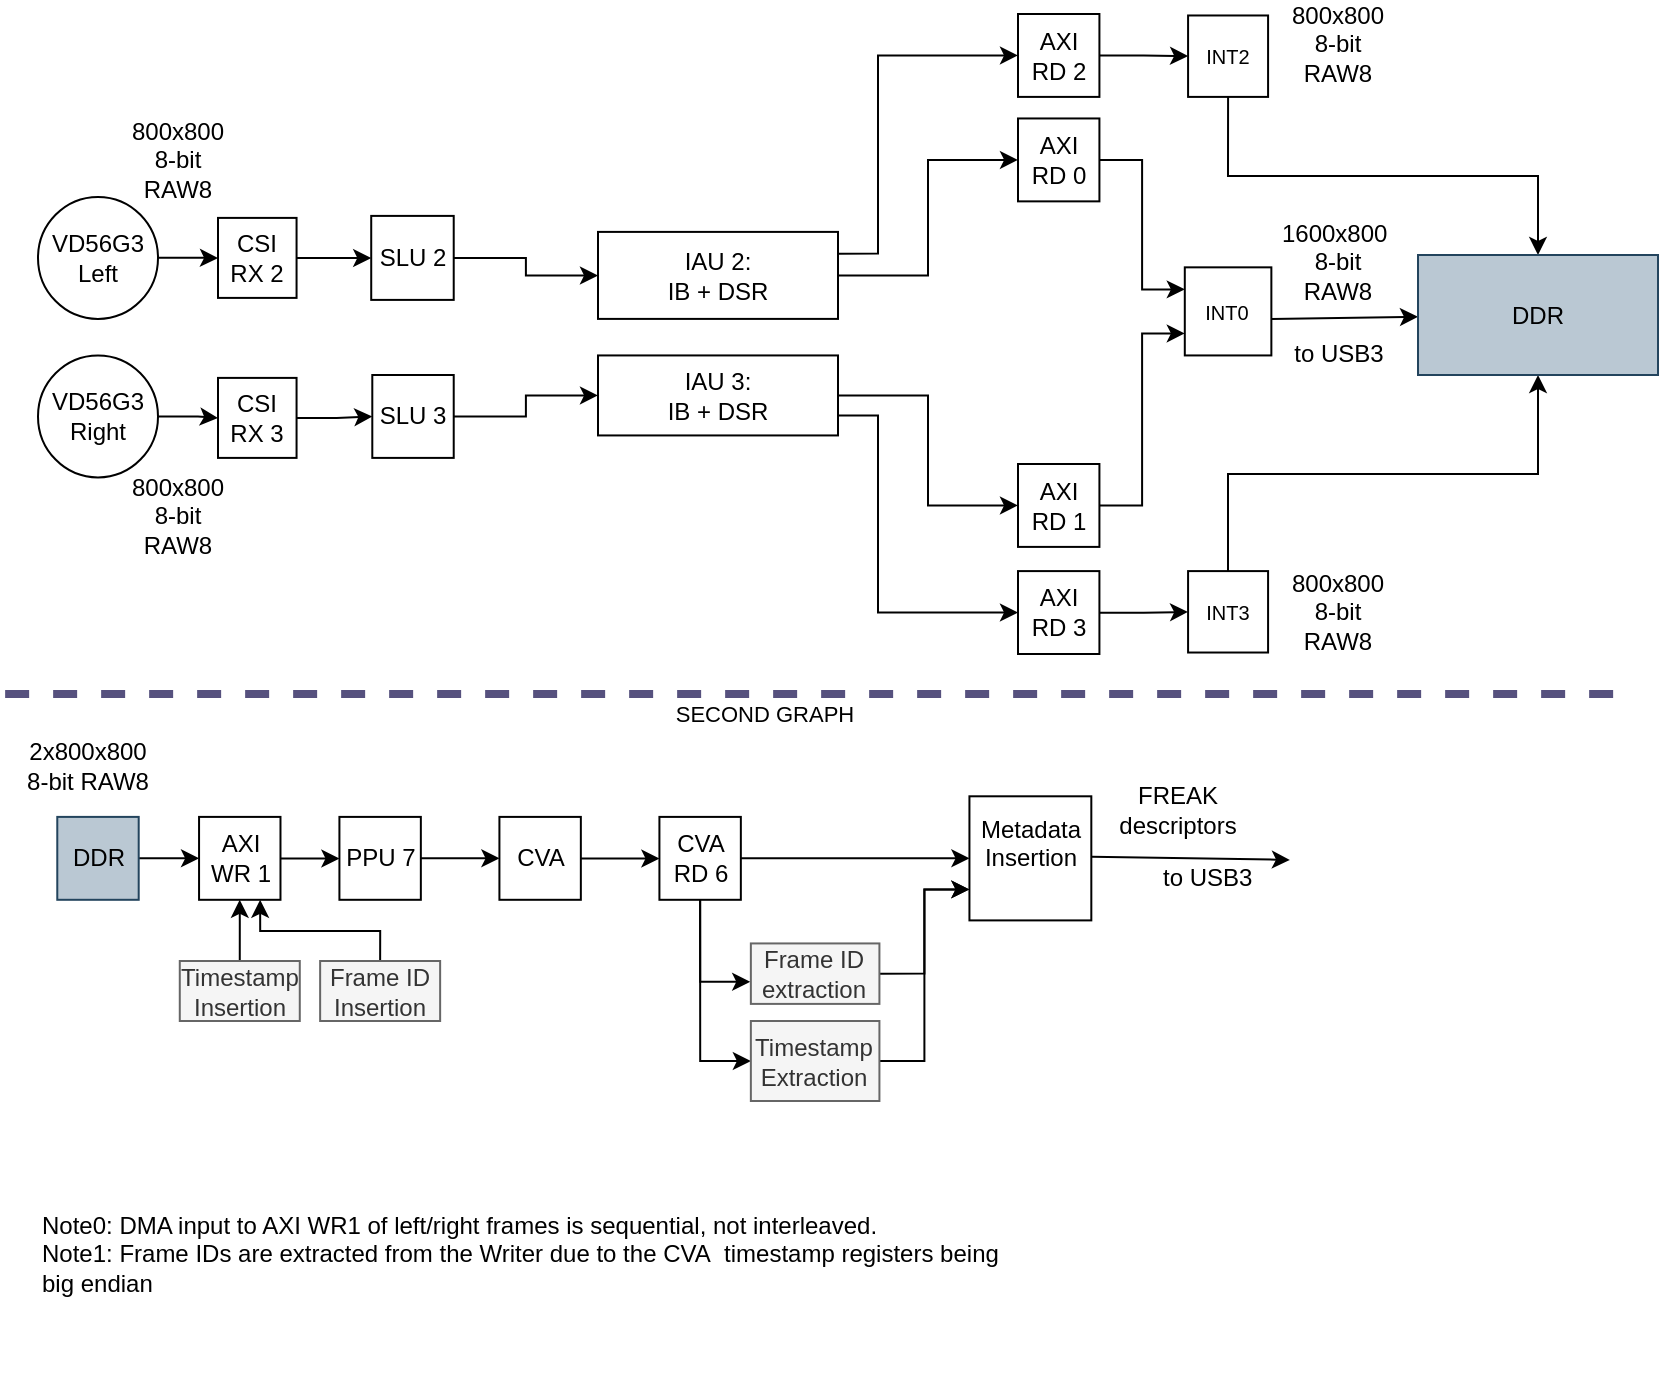 <mxfile pages="13">
    <diagram name="Luxor-Master-Top-Tracking" id="q61aS7ixeaOKbqO_BbLe">
        <mxGraphModel dx="1968" dy="445" grid="1" gridSize="10" guides="1" tooltips="1" connect="1" arrows="1" fold="1" page="1" pageScale="1" pageWidth="827" pageHeight="1169" math="0" shadow="0">
            <root>
                <mxCell id="PI1707k2oCgwtzaqbev6-0"/>
                <mxCell id="PI1707k2oCgwtzaqbev6-1" parent="PI1707k2oCgwtzaqbev6-0"/>
                <mxCell id="PI1707k2oCgwtzaqbev6-26" style="edgeStyle=orthogonalEdgeStyle;rounded=0;orthogonalLoop=1;jettySize=auto;html=1;exitX=1;exitY=0.5;exitDx=0;exitDy=0;entryX=0;entryY=0.5;entryDx=0;entryDy=0;" parent="PI1707k2oCgwtzaqbev6-1" source="PI1707k2oCgwtzaqbev6-27" target="PI1707k2oCgwtzaqbev6-29" edge="1">
                    <mxGeometry relative="1" as="geometry"/>
                </mxCell>
                <mxCell id="PI1707k2oCgwtzaqbev6-27" value="&lt;div&gt;PPU 7&lt;/div&gt;" style="whiteSpace=wrap;html=1;aspect=fixed;" parent="PI1707k2oCgwtzaqbev6-1" vertex="1">
                    <mxGeometry x="180.71" y="451.45" width="40.71" height="41.45" as="geometry"/>
                </mxCell>
                <mxCell id="PI1707k2oCgwtzaqbev6-28" value="" style="edgeStyle=orthogonalEdgeStyle;rounded=0;jumpStyle=arc;orthogonalLoop=1;jettySize=auto;html=1;fontSize=11;" parent="PI1707k2oCgwtzaqbev6-1" source="PI1707k2oCgwtzaqbev6-29" target="PI1707k2oCgwtzaqbev6-33" edge="1">
                    <mxGeometry relative="1" as="geometry"/>
                </mxCell>
                <mxCell id="PI1707k2oCgwtzaqbev6-29" value="CVA" style="whiteSpace=wrap;html=1;aspect=fixed;" parent="PI1707k2oCgwtzaqbev6-1" vertex="1">
                    <mxGeometry x="260.71" y="451.45" width="40.71" height="41.45" as="geometry"/>
                </mxCell>
                <mxCell id="PI1707k2oCgwtzaqbev6-30" value="" style="edgeStyle=orthogonalEdgeStyle;rounded=0;orthogonalLoop=1;jettySize=auto;html=1;exitX=0.5;exitY=1;exitDx=0;exitDy=0;entryX=-0.005;entryY=0.634;entryDx=0;entryDy=0;entryPerimeter=0;" parent="PI1707k2oCgwtzaqbev6-1" source="PI1707k2oCgwtzaqbev6-33" target="PI1707k2oCgwtzaqbev6-50" edge="1">
                    <mxGeometry x="-0.376" y="-10" relative="1" as="geometry">
                        <mxPoint as="offset"/>
                    </mxGeometry>
                </mxCell>
                <mxCell id="PI1707k2oCgwtzaqbev6-31" style="edgeStyle=orthogonalEdgeStyle;rounded=0;orthogonalLoop=1;jettySize=auto;html=1;exitX=1;exitY=0.5;exitDx=0;exitDy=0;entryX=0;entryY=0.5;entryDx=0;entryDy=0;" parent="PI1707k2oCgwtzaqbev6-1" source="PI1707k2oCgwtzaqbev6-33" target="PI1707k2oCgwtzaqbev6-53" edge="1">
                    <mxGeometry relative="1" as="geometry"/>
                </mxCell>
                <mxCell id="PI1707k2oCgwtzaqbev6-32" style="edgeStyle=orthogonalEdgeStyle;rounded=0;orthogonalLoop=1;jettySize=auto;html=1;exitX=0.5;exitY=1;exitDx=0;exitDy=0;entryX=0;entryY=0.5;entryDx=0;entryDy=0;" parent="PI1707k2oCgwtzaqbev6-1" source="PI1707k2oCgwtzaqbev6-33" target="PI1707k2oCgwtzaqbev6-52" edge="1">
                    <mxGeometry relative="1" as="geometry"/>
                </mxCell>
                <mxCell id="PI1707k2oCgwtzaqbev6-33" value="CVA&lt;br&gt;RD 6" style="whiteSpace=wrap;html=1;aspect=fixed;" parent="PI1707k2oCgwtzaqbev6-1" vertex="1">
                    <mxGeometry x="340.71" y="451.45" width="40.71" height="41.45" as="geometry"/>
                </mxCell>
                <mxCell id="PI1707k2oCgwtzaqbev6-34" value="FREAK descriptors" style="text;html=1;align=center;verticalAlign=middle;whiteSpace=wrap;rounded=0;" parent="PI1707k2oCgwtzaqbev6-1" vertex="1">
                    <mxGeometry x="570" y="432.9" width="60" height="30" as="geometry"/>
                </mxCell>
                <mxCell id="PI1707k2oCgwtzaqbev6-36" style="edgeStyle=orthogonalEdgeStyle;rounded=0;orthogonalLoop=1;jettySize=auto;html=1;" parent="PI1707k2oCgwtzaqbev6-1" source="PI1707k2oCgwtzaqbev6-37" target="PI1707k2oCgwtzaqbev6-27" edge="1">
                    <mxGeometry relative="1" as="geometry"/>
                </mxCell>
                <mxCell id="PI1707k2oCgwtzaqbev6-37" value="AXI WR 1" style="whiteSpace=wrap;html=1;aspect=fixed;" parent="PI1707k2oCgwtzaqbev6-1" vertex="1">
                    <mxGeometry x="110.53" y="451.45" width="40.71" height="41.45" as="geometry"/>
                </mxCell>
                <mxCell id="0hZnpAz2LCupv_jhgRt8-1" style="edgeStyle=orthogonalEdgeStyle;rounded=0;orthogonalLoop=1;jettySize=auto;html=1;exitX=1;exitY=0.5;exitDx=0;exitDy=0;entryX=0;entryY=0.5;entryDx=0;entryDy=0;" parent="PI1707k2oCgwtzaqbev6-1" target="PI1707k2oCgwtzaqbev6-37" edge="1">
                    <mxGeometry relative="1" as="geometry">
                        <mxPoint x="75.53" y="472.175" as="sourcePoint"/>
                    </mxGeometry>
                </mxCell>
                <mxCell id="PI1707k2oCgwtzaqbev6-45" style="edgeStyle=orthogonalEdgeStyle;rounded=0;orthogonalLoop=1;jettySize=auto;html=1;exitX=0.5;exitY=0;exitDx=0;exitDy=0;" parent="PI1707k2oCgwtzaqbev6-1" source="PI1707k2oCgwtzaqbev6-46" target="PI1707k2oCgwtzaqbev6-37" edge="1">
                    <mxGeometry relative="1" as="geometry"/>
                </mxCell>
                <mxCell id="PI1707k2oCgwtzaqbev6-46" value="Timestamp Insertion" style="text;html=1;align=center;verticalAlign=middle;whiteSpace=wrap;rounded=0;fillColor=#f5f5f5;fontColor=#333333;strokeColor=#666666;" parent="PI1707k2oCgwtzaqbev6-1" vertex="1">
                    <mxGeometry x="100.89" y="523.5" width="60" height="30" as="geometry"/>
                </mxCell>
                <mxCell id="PI1707k2oCgwtzaqbev6-47" style="edgeStyle=orthogonalEdgeStyle;rounded=0;orthogonalLoop=1;jettySize=auto;html=1;exitX=0.5;exitY=0;exitDx=0;exitDy=0;entryX=0.75;entryY=1;entryDx=0;entryDy=0;" parent="PI1707k2oCgwtzaqbev6-1" source="PI1707k2oCgwtzaqbev6-48" target="PI1707k2oCgwtzaqbev6-37" edge="1">
                    <mxGeometry relative="1" as="geometry">
                        <Array as="points">
                            <mxPoint x="200.89" y="508.5"/>
                            <mxPoint x="141.89" y="508.5"/>
                        </Array>
                    </mxGeometry>
                </mxCell>
                <mxCell id="PI1707k2oCgwtzaqbev6-48" value="Frame ID Insertion" style="text;html=1;align=center;verticalAlign=middle;whiteSpace=wrap;rounded=0;fillColor=#f5f5f5;fontColor=#333333;strokeColor=#666666;" parent="PI1707k2oCgwtzaqbev6-1" vertex="1">
                    <mxGeometry x="171.07" y="523.5" width="60" height="30" as="geometry"/>
                </mxCell>
                <mxCell id="PI1707k2oCgwtzaqbev6-49" style="edgeStyle=orthogonalEdgeStyle;rounded=0;orthogonalLoop=1;jettySize=auto;html=1;exitX=1;exitY=0.5;exitDx=0;exitDy=0;entryX=0;entryY=0.75;entryDx=0;entryDy=0;" parent="PI1707k2oCgwtzaqbev6-1" source="PI1707k2oCgwtzaqbev6-50" target="PI1707k2oCgwtzaqbev6-53" edge="1">
                    <mxGeometry relative="1" as="geometry"/>
                </mxCell>
                <mxCell id="PI1707k2oCgwtzaqbev6-50" value="Frame ID extraction" style="rounded=0;whiteSpace=wrap;html=1;fillColor=#f5f5f5;fontColor=#333333;strokeColor=#666666;" parent="PI1707k2oCgwtzaqbev6-1" vertex="1">
                    <mxGeometry x="386.43" y="514.72" width="64.28" height="30.23" as="geometry"/>
                </mxCell>
                <mxCell id="PI1707k2oCgwtzaqbev6-51" style="edgeStyle=orthogonalEdgeStyle;rounded=0;orthogonalLoop=1;jettySize=auto;html=1;exitX=1;exitY=0.5;exitDx=0;exitDy=0;entryX=0;entryY=0.75;entryDx=0;entryDy=0;" parent="PI1707k2oCgwtzaqbev6-1" source="PI1707k2oCgwtzaqbev6-52" target="PI1707k2oCgwtzaqbev6-53" edge="1">
                    <mxGeometry relative="1" as="geometry">
                        <mxPoint x="470.71" y="533.5" as="targetPoint"/>
                    </mxGeometry>
                </mxCell>
                <mxCell id="PI1707k2oCgwtzaqbev6-52" value="Timestamp Extraction" style="rounded=0;whiteSpace=wrap;html=1;fillColor=#f5f5f5;fontColor=#333333;strokeColor=#666666;" parent="PI1707k2oCgwtzaqbev6-1" vertex="1">
                    <mxGeometry x="386.43" y="553.5" width="64.28" height="40" as="geometry"/>
                </mxCell>
                <mxCell id="PI1707k2oCgwtzaqbev6-53" value="&lt;div&gt;Metadata&lt;/div&gt;&lt;div&gt;Insertion&lt;/div&gt;&lt;div&gt;&lt;br&gt;&lt;/div&gt;" style="whiteSpace=wrap;html=1;aspect=fixed;" parent="PI1707k2oCgwtzaqbev6-1" vertex="1">
                    <mxGeometry x="495.72" y="441.15" width="60.94" height="62.05" as="geometry"/>
                </mxCell>
                <mxCell id="PI1707k2oCgwtzaqbev6-54" value="&lt;font style=&quot;font-size: 12px;&quot;&gt;to USB3&amp;nbsp;&lt;/font&gt;" style="endArrow=classic;html=1;rounded=0;fontSize=10;" parent="PI1707k2oCgwtzaqbev6-1" edge="1">
                    <mxGeometry x="0.2" y="-10" width="50" height="50" relative="1" as="geometry">
                        <mxPoint x="556.66" y="471.42" as="sourcePoint"/>
                        <mxPoint x="655.95" y="472.94" as="targetPoint"/>
                        <mxPoint as="offset"/>
                    </mxGeometry>
                </mxCell>
                <mxCell id="PI1707k2oCgwtzaqbev6-59" value="Note0: DMA input to AXI WR1 of left/right frames is sequential, not interleaved.&lt;br&gt;Note1: Frame IDs are extracted from the Writer due to the CVA&amp;nbsp; timestamp registers being big endian" style="text;html=1;align=left;verticalAlign=middle;whiteSpace=wrap;rounded=0;" parent="PI1707k2oCgwtzaqbev6-1" vertex="1">
                    <mxGeometry x="30" y="610" width="490" height="120" as="geometry"/>
                </mxCell>
                <mxCell id="PI1707k2oCgwtzaqbev6-61" value="" style="edgeStyle=none;orthogonalLoop=1;jettySize=auto;html=1;rounded=0;endArrow=none;endFill=0;dashed=1;fillColor=#d0cee2;strokeColor=#56517e;strokeWidth=4;" parent="PI1707k2oCgwtzaqbev6-1" edge="1">
                    <mxGeometry width="80" relative="1" as="geometry">
                        <mxPoint x="13.57" y="390" as="sourcePoint"/>
                        <mxPoint x="823.57" y="390" as="targetPoint"/>
                        <Array as="points"/>
                    </mxGeometry>
                </mxCell>
                <mxCell id="PI1707k2oCgwtzaqbev6-62" value="SECOND GRAPH" style="edgeLabel;html=1;align=center;verticalAlign=middle;resizable=0;points=[];" parent="PI1707k2oCgwtzaqbev6-61" vertex="1" connectable="0">
                    <mxGeometry x="-0.264" relative="1" as="geometry">
                        <mxPoint x="81" y="10" as="offset"/>
                    </mxGeometry>
                </mxCell>
                <mxCell id="SJLuU1OKh2GE3AwLv3lm-0" value="" style="edgeStyle=orthogonalEdgeStyle;rounded=0;orthogonalLoop=1;jettySize=auto;html=1;" parent="PI1707k2oCgwtzaqbev6-1" source="SJLuU1OKh2GE3AwLv3lm-1" target="SJLuU1OKh2GE3AwLv3lm-8" edge="1">
                    <mxGeometry relative="1" as="geometry"/>
                </mxCell>
                <mxCell id="SJLuU1OKh2GE3AwLv3lm-1" value="VD56G3&lt;br&gt;Left" style="ellipse;whiteSpace=wrap;html=1;aspect=fixed;" parent="PI1707k2oCgwtzaqbev6-1" vertex="1">
                    <mxGeometry x="30" y="141.45" width="60" height="61" as="geometry"/>
                </mxCell>
                <mxCell id="SJLuU1OKh2GE3AwLv3lm-2" style="edgeStyle=orthogonalEdgeStyle;rounded=0;html=1;exitX=1;exitY=0.5;exitDx=0;exitDy=0;" parent="PI1707k2oCgwtzaqbev6-1" source="SJLuU1OKh2GE3AwLv3lm-3" target="SJLuU1OKh2GE3AwLv3lm-18" edge="1">
                    <mxGeometry relative="1" as="geometry"/>
                </mxCell>
                <mxCell id="SJLuU1OKh2GE3AwLv3lm-3" value="SLU 2" style="whiteSpace=wrap;html=1;aspect=fixed;" parent="PI1707k2oCgwtzaqbev6-1" vertex="1">
                    <mxGeometry x="196.61" y="150.95" width="41.25" height="42" as="geometry"/>
                </mxCell>
                <mxCell id="SJLuU1OKh2GE3AwLv3lm-4" value="" style="edgeStyle=orthogonalEdgeStyle;rounded=0;orthogonalLoop=1;jettySize=auto;html=1;" parent="PI1707k2oCgwtzaqbev6-1" source="SJLuU1OKh2GE3AwLv3lm-5" target="SJLuU1OKh2GE3AwLv3lm-10" edge="1">
                    <mxGeometry relative="1" as="geometry"/>
                </mxCell>
                <mxCell id="SJLuU1OKh2GE3AwLv3lm-5" value="VD56G3&lt;br&gt;Right" style="ellipse;whiteSpace=wrap;html=1;aspect=fixed;" parent="PI1707k2oCgwtzaqbev6-1" vertex="1">
                    <mxGeometry x="30" y="220.72" width="60" height="61" as="geometry"/>
                </mxCell>
                <mxCell id="SJLuU1OKh2GE3AwLv3lm-6" value="&lt;div&gt;&lt;span style=&quot;background-color: initial;&quot;&gt;INT0&lt;/span&gt;&lt;br&gt;&lt;/div&gt;" style="whiteSpace=wrap;html=1;aspect=fixed;fontSize=10;" parent="PI1707k2oCgwtzaqbev6-1" vertex="1">
                    <mxGeometry x="603.4" y="176.67" width="43.28" height="44.05" as="geometry"/>
                </mxCell>
                <mxCell id="SJLuU1OKh2GE3AwLv3lm-7" value="" style="edgeStyle=orthogonalEdgeStyle;rounded=0;orthogonalLoop=1;jettySize=auto;html=1;" parent="PI1707k2oCgwtzaqbev6-1" source="SJLuU1OKh2GE3AwLv3lm-8" target="SJLuU1OKh2GE3AwLv3lm-3" edge="1">
                    <mxGeometry relative="1" as="geometry"/>
                </mxCell>
                <mxCell id="SJLuU1OKh2GE3AwLv3lm-8" value="CSI&lt;br&gt;RX 2" style="whiteSpace=wrap;html=1;aspect=fixed;" parent="PI1707k2oCgwtzaqbev6-1" vertex="1">
                    <mxGeometry x="120" y="151.95" width="39.28" height="40" as="geometry"/>
                </mxCell>
                <mxCell id="SJLuU1OKh2GE3AwLv3lm-9" value="" style="edgeStyle=orthogonalEdgeStyle;rounded=0;orthogonalLoop=1;jettySize=auto;html=1;" parent="PI1707k2oCgwtzaqbev6-1" source="SJLuU1OKh2GE3AwLv3lm-10" target="SJLuU1OKh2GE3AwLv3lm-12" edge="1">
                    <mxGeometry relative="1" as="geometry"/>
                </mxCell>
                <mxCell id="SJLuU1OKh2GE3AwLv3lm-10" value="CSI&lt;br&gt;RX 3" style="whiteSpace=wrap;html=1;aspect=fixed;" parent="PI1707k2oCgwtzaqbev6-1" vertex="1">
                    <mxGeometry x="120" y="231.95" width="39.28" height="40" as="geometry"/>
                </mxCell>
                <mxCell id="SJLuU1OKh2GE3AwLv3lm-11" style="edgeStyle=orthogonalEdgeStyle;rounded=0;html=1;exitX=1;exitY=0.5;exitDx=0;exitDy=0;" parent="PI1707k2oCgwtzaqbev6-1" source="SJLuU1OKh2GE3AwLv3lm-12" target="SJLuU1OKh2GE3AwLv3lm-21" edge="1">
                    <mxGeometry relative="1" as="geometry"/>
                </mxCell>
                <mxCell id="SJLuU1OKh2GE3AwLv3lm-12" value="SLU 3" style="whiteSpace=wrap;html=1;aspect=fixed;" parent="PI1707k2oCgwtzaqbev6-1" vertex="1">
                    <mxGeometry x="197.15" y="230.5" width="40.71" height="41.45" as="geometry"/>
                </mxCell>
                <mxCell id="SJLuU1OKh2GE3AwLv3lm-13" value="800x800&lt;br&gt;8-bit RAW8" style="text;html=1;align=center;verticalAlign=middle;whiteSpace=wrap;rounded=0;" parent="PI1707k2oCgwtzaqbev6-1" vertex="1">
                    <mxGeometry x="70" y="107.95" width="60" height="30" as="geometry"/>
                </mxCell>
                <mxCell id="SJLuU1OKh2GE3AwLv3lm-14" value="800x800&lt;br&gt;8-bit&lt;br&gt;RAW8" style="text;html=1;align=center;verticalAlign=middle;whiteSpace=wrap;rounded=0;" parent="PI1707k2oCgwtzaqbev6-1" vertex="1">
                    <mxGeometry x="70" y="286.45" width="60" height="30" as="geometry"/>
                </mxCell>
                <mxCell id="SJLuU1OKh2GE3AwLv3lm-15" value="1600x800&amp;nbsp;&lt;br&gt;8-bit RAW8" style="text;html=1;align=center;verticalAlign=middle;whiteSpace=wrap;rounded=0;" parent="PI1707k2oCgwtzaqbev6-1" vertex="1">
                    <mxGeometry x="650" y="158.95" width="60" height="30" as="geometry"/>
                </mxCell>
                <mxCell id="SJLuU1OKh2GE3AwLv3lm-16" style="edgeStyle=orthogonalEdgeStyle;rounded=0;html=1;exitX=1;exitY=0.5;exitDx=0;exitDy=0;entryX=0;entryY=0.5;entryDx=0;entryDy=0;" parent="PI1707k2oCgwtzaqbev6-1" source="SJLuU1OKh2GE3AwLv3lm-18" target="SJLuU1OKh2GE3AwLv3lm-28" edge="1">
                    <mxGeometry relative="1" as="geometry"/>
                </mxCell>
                <mxCell id="SJLuU1OKh2GE3AwLv3lm-17" style="edgeStyle=orthogonalEdgeStyle;rounded=0;html=1;exitX=1;exitY=0.25;exitDx=0;exitDy=0;entryX=0;entryY=0.5;entryDx=0;entryDy=0;" parent="PI1707k2oCgwtzaqbev6-1" source="SJLuU1OKh2GE3AwLv3lm-18" target="SJLuU1OKh2GE3AwLv3lm-32" edge="1">
                    <mxGeometry relative="1" as="geometry">
                        <Array as="points">
                            <mxPoint x="450" y="170"/>
                            <mxPoint x="450" y="71"/>
                        </Array>
                    </mxGeometry>
                </mxCell>
                <mxCell id="SJLuU1OKh2GE3AwLv3lm-18" value="IAU 2: &lt;br&gt;IB + DSR" style="rounded=0;whiteSpace=wrap;html=1;" parent="PI1707k2oCgwtzaqbev6-1" vertex="1">
                    <mxGeometry x="310.0" y="158.95" width="120" height="43.5" as="geometry"/>
                </mxCell>
                <mxCell id="SJLuU1OKh2GE3AwLv3lm-19" style="edgeStyle=orthogonalEdgeStyle;rounded=0;html=1;exitX=1;exitY=0.5;exitDx=0;exitDy=0;entryX=0;entryY=0.5;entryDx=0;entryDy=0;" parent="PI1707k2oCgwtzaqbev6-1" source="SJLuU1OKh2GE3AwLv3lm-21" target="SJLuU1OKh2GE3AwLv3lm-30" edge="1">
                    <mxGeometry relative="1" as="geometry"/>
                </mxCell>
                <mxCell id="SJLuU1OKh2GE3AwLv3lm-20" style="edgeStyle=orthogonalEdgeStyle;rounded=0;html=1;exitX=1;exitY=0.75;exitDx=0;exitDy=0;entryX=0;entryY=0.5;entryDx=0;entryDy=0;" parent="PI1707k2oCgwtzaqbev6-1" source="SJLuU1OKh2GE3AwLv3lm-21" target="SJLuU1OKh2GE3AwLv3lm-24" edge="1">
                    <mxGeometry relative="1" as="geometry">
                        <Array as="points">
                            <mxPoint x="450" y="251"/>
                            <mxPoint x="450" y="349"/>
                        </Array>
                    </mxGeometry>
                </mxCell>
                <mxCell id="SJLuU1OKh2GE3AwLv3lm-21" value="IAU 3: &lt;br&gt;IB + DSR" style="rounded=0;whiteSpace=wrap;html=1;" parent="PI1707k2oCgwtzaqbev6-1" vertex="1">
                    <mxGeometry x="310.0" y="220.72" width="120" height="40" as="geometry"/>
                </mxCell>
                <mxCell id="SJLuU1OKh2GE3AwLv3lm-22" value="&lt;font style=&quot;font-size: 12px;&quot;&gt;to USB3&lt;/font&gt;" style="endArrow=classic;html=1;rounded=0;fontSize=10;" parent="PI1707k2oCgwtzaqbev6-1" target="SLWZ_YeorsV1J-6vXpXM-0" edge="1">
                    <mxGeometry x="-0.098" y="-18" width="50" height="50" relative="1" as="geometry">
                        <mxPoint x="646.68" y="202.45" as="sourcePoint"/>
                        <mxPoint x="696.68" y="202.45" as="targetPoint"/>
                        <mxPoint as="offset"/>
                    </mxGeometry>
                </mxCell>
                <mxCell id="SJLuU1OKh2GE3AwLv3lm-23" value="" style="edgeStyle=orthogonalEdgeStyle;rounded=0;orthogonalLoop=1;jettySize=auto;html=1;" parent="PI1707k2oCgwtzaqbev6-1" source="SJLuU1OKh2GE3AwLv3lm-24" target="SJLuU1OKh2GE3AwLv3lm-34" edge="1">
                    <mxGeometry relative="1" as="geometry"/>
                </mxCell>
                <mxCell id="SJLuU1OKh2GE3AwLv3lm-24" value="AXI RD 3" style="whiteSpace=wrap;html=1;aspect=fixed;" parent="PI1707k2oCgwtzaqbev6-1" vertex="1">
                    <mxGeometry x="520" y="328.55" width="40.71" height="41.45" as="geometry"/>
                </mxCell>
                <mxCell id="SJLuU1OKh2GE3AwLv3lm-25" value="800x800&lt;br&gt;8-bit RAW8" style="text;html=1;align=center;verticalAlign=middle;whiteSpace=wrap;rounded=0;" parent="PI1707k2oCgwtzaqbev6-1" vertex="1">
                    <mxGeometry x="650.0" y="50.0" width="60" height="30" as="geometry"/>
                </mxCell>
                <mxCell id="SJLuU1OKh2GE3AwLv3lm-26" value="800x800&lt;br&gt;8-bit RAW8" style="text;html=1;align=center;verticalAlign=middle;whiteSpace=wrap;rounded=0;" parent="PI1707k2oCgwtzaqbev6-1" vertex="1">
                    <mxGeometry x="650" y="334.27" width="60" height="30" as="geometry"/>
                </mxCell>
                <mxCell id="SJLuU1OKh2GE3AwLv3lm-27" style="edgeStyle=orthogonalEdgeStyle;rounded=0;orthogonalLoop=1;jettySize=auto;html=1;entryX=0;entryY=0.25;entryDx=0;entryDy=0;" parent="PI1707k2oCgwtzaqbev6-1" source="SJLuU1OKh2GE3AwLv3lm-28" target="SJLuU1OKh2GE3AwLv3lm-6" edge="1">
                    <mxGeometry relative="1" as="geometry"/>
                </mxCell>
                <mxCell id="SJLuU1OKh2GE3AwLv3lm-28" value="AXI RD 0" style="whiteSpace=wrap;html=1;aspect=fixed;" parent="PI1707k2oCgwtzaqbev6-1" vertex="1">
                    <mxGeometry x="520" y="102.23" width="40.71" height="41.45" as="geometry"/>
                </mxCell>
                <mxCell id="SJLuU1OKh2GE3AwLv3lm-29" style="edgeStyle=orthogonalEdgeStyle;rounded=0;orthogonalLoop=1;jettySize=auto;html=1;entryX=0;entryY=0.75;entryDx=0;entryDy=0;" parent="PI1707k2oCgwtzaqbev6-1" source="SJLuU1OKh2GE3AwLv3lm-30" target="SJLuU1OKh2GE3AwLv3lm-6" edge="1">
                    <mxGeometry relative="1" as="geometry"/>
                </mxCell>
                <mxCell id="SJLuU1OKh2GE3AwLv3lm-30" value="AXI RD 1" style="whiteSpace=wrap;html=1;aspect=fixed;" parent="PI1707k2oCgwtzaqbev6-1" vertex="1">
                    <mxGeometry x="520" y="275.0" width="40.71" height="41.45" as="geometry"/>
                </mxCell>
                <mxCell id="SJLuU1OKh2GE3AwLv3lm-31" value="" style="edgeStyle=orthogonalEdgeStyle;rounded=0;orthogonalLoop=1;jettySize=auto;html=1;" parent="PI1707k2oCgwtzaqbev6-1" source="SJLuU1OKh2GE3AwLv3lm-32" target="SJLuU1OKh2GE3AwLv3lm-33" edge="1">
                    <mxGeometry relative="1" as="geometry"/>
                </mxCell>
                <mxCell id="SJLuU1OKh2GE3AwLv3lm-32" value="AXI RD 2" style="whiteSpace=wrap;html=1;aspect=fixed;" parent="PI1707k2oCgwtzaqbev6-1" vertex="1">
                    <mxGeometry x="520" y="50" width="40.71" height="41.45" as="geometry"/>
                </mxCell>
                <mxCell id="SLWZ_YeorsV1J-6vXpXM-1" style="edgeStyle=orthogonalEdgeStyle;rounded=0;orthogonalLoop=1;jettySize=auto;html=1;exitX=0.5;exitY=1;exitDx=0;exitDy=0;entryX=0.5;entryY=0;entryDx=0;entryDy=0;" parent="PI1707k2oCgwtzaqbev6-1" source="SJLuU1OKh2GE3AwLv3lm-33" target="SLWZ_YeorsV1J-6vXpXM-0" edge="1">
                    <mxGeometry relative="1" as="geometry"/>
                </mxCell>
                <mxCell id="SJLuU1OKh2GE3AwLv3lm-33" value="&lt;div&gt;&lt;span style=&quot;background-color: initial;&quot;&gt;INT2&lt;/span&gt;&lt;br&gt;&lt;/div&gt;" style="whiteSpace=wrap;html=1;aspect=fixed;fontSize=10;" parent="PI1707k2oCgwtzaqbev6-1" vertex="1">
                    <mxGeometry x="605.04" y="50.74" width="40" height="40.71" as="geometry"/>
                </mxCell>
                <mxCell id="SLWZ_YeorsV1J-6vXpXM-2" style="edgeStyle=orthogonalEdgeStyle;rounded=0;orthogonalLoop=1;jettySize=auto;html=1;entryX=0.5;entryY=1;entryDx=0;entryDy=0;" parent="PI1707k2oCgwtzaqbev6-1" source="SJLuU1OKh2GE3AwLv3lm-34" target="SLWZ_YeorsV1J-6vXpXM-0" edge="1">
                    <mxGeometry relative="1" as="geometry">
                        <Array as="points">
                            <mxPoint x="625" y="280"/>
                            <mxPoint x="780" y="280"/>
                        </Array>
                    </mxGeometry>
                </mxCell>
                <mxCell id="SJLuU1OKh2GE3AwLv3lm-34" value="&lt;div&gt;&lt;span style=&quot;background-color: initial;&quot;&gt;INT3&lt;/span&gt;&lt;br&gt;&lt;/div&gt;" style="whiteSpace=wrap;html=1;aspect=fixed;fontSize=10;" parent="PI1707k2oCgwtzaqbev6-1" vertex="1">
                    <mxGeometry x="605.04" y="328.55" width="40" height="40.71" as="geometry"/>
                </mxCell>
                <mxCell id="KsRuT8HNodu3SKqbanKu-0" value="DDR" style="whiteSpace=wrap;html=1;aspect=fixed;align=center;fillColor=#bac8d3;strokeColor=#23445d;" parent="PI1707k2oCgwtzaqbev6-1" vertex="1">
                    <mxGeometry x="39.64" y="451.45" width="40.71" height="41.45" as="geometry"/>
                </mxCell>
                <mxCell id="SLWZ_YeorsV1J-6vXpXM-0" value="DDR" style="whiteSpace=wrap;html=1;fillColor=#bac8d3;strokeColor=#23445d;" parent="PI1707k2oCgwtzaqbev6-1" vertex="1">
                    <mxGeometry x="720.005" y="170.5" width="120" height="60" as="geometry"/>
                </mxCell>
                <mxCell id="_1gGzpQuAXokFg13BwSX-0" value="2x800x800&lt;br&gt;8-bit RAW8" style="text;html=1;align=center;verticalAlign=middle;whiteSpace=wrap;rounded=0;" parent="PI1707k2oCgwtzaqbev6-1" vertex="1">
                    <mxGeometry x="20.35" y="411.15" width="69.65" height="30" as="geometry"/>
                </mxCell>
            </root>
        </mxGraphModel>
    </diagram>
    <diagram id="K4IM-i5-xs9S0AFTZtLk" name="FSG_Triggering">
        <mxGraphModel dx="1098" dy="988" grid="1" gridSize="10" guides="1" tooltips="1" connect="1" arrows="1" fold="1" page="1" pageScale="1" pageWidth="850" pageHeight="1100" math="0" shadow="0">
            <root>
                <mxCell id="0"/>
                <mxCell id="1" parent="0"/>
                <mxCell id="rCQdOJ6C4zOvtg4tRObo-1" style="edgeStyle=orthogonalEdgeStyle;rounded=0;orthogonalLoop=1;jettySize=auto;html=1;exitX=1;exitY=0.5;exitDx=0;exitDy=0;" parent="1" source="rCQdOJ6C4zOvtg4tRObo-5" target="rCQdOJ6C4zOvtg4tRObo-10" edge="1">
                    <mxGeometry relative="1" as="geometry"/>
                </mxCell>
                <mxCell id="rCQdOJ6C4zOvtg4tRObo-2" style="edgeStyle=orthogonalEdgeStyle;rounded=0;orthogonalLoop=1;jettySize=auto;html=1;exitX=0.5;exitY=1;exitDx=0;exitDy=0;entryX=0;entryY=0.5;entryDx=0;entryDy=0;" parent="1" source="rCQdOJ6C4zOvtg4tRObo-5" target="rCQdOJ6C4zOvtg4tRObo-14" edge="1">
                    <mxGeometry relative="1" as="geometry">
                        <Array as="points">
                            <mxPoint x="80" y="410"/>
                        </Array>
                    </mxGeometry>
                </mxCell>
                <mxCell id="rCQdOJ6C4zOvtg4tRObo-3" style="edgeStyle=orthogonalEdgeStyle;rounded=0;orthogonalLoop=1;jettySize=auto;html=1;exitX=0.5;exitY=1;exitDx=0;exitDy=0;entryX=0;entryY=0.5;entryDx=0;entryDy=0;" parent="1" source="rCQdOJ6C4zOvtg4tRObo-5" target="rCQdOJ6C4zOvtg4tRObo-22" edge="1">
                    <mxGeometry relative="1" as="geometry">
                        <Array as="points">
                            <mxPoint x="80" y="510"/>
                        </Array>
                    </mxGeometry>
                </mxCell>
                <mxCell id="rCQdOJ6C4zOvtg4tRObo-4" style="edgeStyle=orthogonalEdgeStyle;rounded=0;orthogonalLoop=1;jettySize=auto;html=1;exitX=0.5;exitY=1;exitDx=0;exitDy=0;entryX=0.5;entryY=0;entryDx=0;entryDy=0;" parent="1" source="rCQdOJ6C4zOvtg4tRObo-5" target="rCQdOJ6C4zOvtg4tRObo-30" edge="1">
                    <mxGeometry relative="1" as="geometry"/>
                </mxCell>
                <mxCell id="rCQdOJ6C4zOvtg4tRObo-5" value="&lt;div&gt;45.5 Hz Timer&lt;br&gt;&lt;/div&gt;&lt;div&gt;(Timer 3)&lt;br&gt;&lt;/div&gt;" style="rounded=0;whiteSpace=wrap;html=1;fillColor=#008a00;fontColor=#ffffff;strokeColor=#005700;" parent="1" vertex="1">
                    <mxGeometry x="20" y="270" width="120" height="60" as="geometry"/>
                </mxCell>
                <mxCell id="rCQdOJ6C4zOvtg4tRObo-6" value="Master NU4100" style="text;html=1;align=center;verticalAlign=middle;whiteSpace=wrap;rounded=0;fontStyle=1" parent="1" vertex="1">
                    <mxGeometry x="60" y="210" width="60" height="30" as="geometry"/>
                </mxCell>
                <mxCell id="rCQdOJ6C4zOvtg4tRObo-7" value="Default Sensor Sync configuration" style="text;html=1;align=center;verticalAlign=middle;whiteSpace=wrap;rounded=0;fontStyle=1" parent="1" vertex="1">
                    <mxGeometry x="310" y="180" width="140" height="40" as="geometry"/>
                </mxCell>
                <mxCell id="rCQdOJ6C4zOvtg4tRObo-8" value="AR2020" style="ellipse;whiteSpace=wrap;html=1;aspect=fixed;fillColor=#008a00;fontColor=#ffffff;strokeColor=#005700;" parent="1" vertex="1">
                    <mxGeometry x="520" y="270" width="60" height="60" as="geometry"/>
                </mxCell>
                <mxCell id="rCQdOJ6C4zOvtg4tRObo-9" style="edgeStyle=orthogonalEdgeStyle;rounded=0;orthogonalLoop=1;jettySize=auto;html=1;exitX=1;exitY=0.5;exitDx=0;exitDy=0;" parent="1" source="rCQdOJ6C4zOvtg4tRObo-10" target="rCQdOJ6C4zOvtg4tRObo-12" edge="1">
                    <mxGeometry relative="1" as="geometry"/>
                </mxCell>
                <mxCell id="rCQdOJ6C4zOvtg4tRObo-10" value="&lt;div&gt;FSG 2x &lt;br&gt;&lt;/div&gt;&lt;div&gt;Multiplier&amp;nbsp;&lt;/div&gt;&lt;div&gt;(Timer 2)&lt;br&gt;&lt;/div&gt;" style="shape=parallelogram;perimeter=parallelogramPerimeter;whiteSpace=wrap;html=1;fixedSize=1;fillColor=#008a00;fontColor=#ffffff;strokeColor=#005700;" parent="1" vertex="1">
                    <mxGeometry x="170" y="270" width="120" height="60" as="geometry"/>
                </mxCell>
                <mxCell id="rCQdOJ6C4zOvtg4tRObo-11" style="edgeStyle=orthogonalEdgeStyle;rounded=0;orthogonalLoop=1;jettySize=auto;html=1;exitX=1;exitY=0.5;exitDx=0;exitDy=0;dashed=1;" parent="1" source="rCQdOJ6C4zOvtg4tRObo-12" target="rCQdOJ6C4zOvtg4tRObo-8" edge="1">
                    <mxGeometry relative="1" as="geometry"/>
                </mxCell>
                <mxCell id="rCQdOJ6C4zOvtg4tRObo-12" value="&lt;div&gt;FSG Pulse&amp;nbsp;&lt;/div&gt;&lt;div&gt;Offset&lt;/div&gt;&lt;div&gt;(Pulse&amp;nbsp;&lt;/div&gt;&lt;div&gt;Channel 2)&lt;br&gt;&lt;/div&gt;" style="shape=parallelogram;perimeter=parallelogramPerimeter;whiteSpace=wrap;html=1;fixedSize=1;fillColor=#008a00;fontColor=#ffffff;strokeColor=#005700;" parent="1" vertex="1">
                    <mxGeometry x="350" y="270" width="120" height="60" as="geometry"/>
                </mxCell>
                <mxCell id="rCQdOJ6C4zOvtg4tRObo-13" style="edgeStyle=orthogonalEdgeStyle;rounded=0;orthogonalLoop=1;jettySize=auto;html=1;exitX=1;exitY=0.5;exitDx=0;exitDy=0;" parent="1" source="rCQdOJ6C4zOvtg4tRObo-14" target="rCQdOJ6C4zOvtg4tRObo-17" edge="1">
                    <mxGeometry relative="1" as="geometry"/>
                </mxCell>
                <mxCell id="rCQdOJ6C4zOvtg4tRObo-14" value="&lt;div&gt;(Optional)&lt;/div&gt;&lt;div&gt;FSG 4x &lt;br&gt;&lt;/div&gt;&lt;div&gt;Multiplier&amp;nbsp;&lt;/div&gt;&lt;div&gt;(Timer 0)&lt;br&gt;&lt;/div&gt;" style="shape=parallelogram;perimeter=parallelogramPerimeter;whiteSpace=wrap;html=1;fixedSize=1;fillColor=#f0a30a;fontColor=#000000;strokeColor=#BD7000;" parent="1" vertex="1">
                    <mxGeometry x="170" y="380" width="120" height="60" as="geometry"/>
                </mxCell>
                <mxCell id="rCQdOJ6C4zOvtg4tRObo-15" style="edgeStyle=orthogonalEdgeStyle;rounded=0;orthogonalLoop=1;jettySize=auto;html=1;exitX=1;exitY=0.5;exitDx=0;exitDy=0;entryX=0;entryY=0.5;entryDx=0;entryDy=0;dashed=1;" parent="1" source="rCQdOJ6C4zOvtg4tRObo-17" target="rCQdOJ6C4zOvtg4tRObo-18" edge="1">
                    <mxGeometry relative="1" as="geometry">
                        <mxPoint x="500" y="410" as="targetPoint"/>
                        <Array as="points">
                            <mxPoint x="490" y="410"/>
                        </Array>
                    </mxGeometry>
                </mxCell>
                <mxCell id="rCQdOJ6C4zOvtg4tRObo-16" style="edgeStyle=orthogonalEdgeStyle;rounded=0;orthogonalLoop=1;jettySize=auto;html=1;exitX=1;exitY=0.5;exitDx=0;exitDy=0;entryX=0;entryY=0.5;entryDx=0;entryDy=0;dashed=1;" parent="1" source="rCQdOJ6C4zOvtg4tRObo-17" target="rCQdOJ6C4zOvtg4tRObo-19" edge="1">
                    <mxGeometry relative="1" as="geometry">
                        <Array as="points">
                            <mxPoint x="490" y="410"/>
                            <mxPoint x="490" y="461"/>
                        </Array>
                    </mxGeometry>
                </mxCell>
                <mxCell id="rCQdOJ6C4zOvtg4tRObo-17" value="&lt;div&gt;FSG Pulse&amp;nbsp;&lt;/div&gt;&lt;div&gt;Offset&lt;/div&gt;&lt;div&gt;(Pulse&amp;nbsp;&lt;/div&gt;&lt;div&gt;Channel 0)&lt;br&gt;&lt;/div&gt;" style="shape=parallelogram;perimeter=parallelogramPerimeter;whiteSpace=wrap;html=1;fixedSize=1;fillColor=#008a00;fontColor=#ffffff;strokeColor=#005700;" parent="1" vertex="1">
                    <mxGeometry x="350" y="380" width="120" height="60" as="geometry"/>
                </mxCell>
                <mxCell id="rCQdOJ6C4zOvtg4tRObo-18" value="VD56G0&lt;br&gt;Left" style="ellipse;whiteSpace=wrap;html=1;aspect=fixed;fillColor=#008a00;fontColor=#ffffff;strokeColor=#005700;" parent="1" vertex="1">
                    <mxGeometry x="510" y="380" width="60" height="61" as="geometry"/>
                </mxCell>
                <mxCell id="rCQdOJ6C4zOvtg4tRObo-19" value="VD56G0&lt;br&gt;Right" style="ellipse;whiteSpace=wrap;html=1;aspect=fixed;fillColor=#008a00;fontColor=#ffffff;strokeColor=#005700;" parent="1" vertex="1">
                    <mxGeometry x="600" y="430" width="60" height="61" as="geometry"/>
                </mxCell>
                <mxCell id="rCQdOJ6C4zOvtg4tRObo-20" value="Sensor Exposure Start Triggers" style="text;html=1;align=center;verticalAlign=middle;whiteSpace=wrap;rounded=0;fontStyle=1" parent="1" vertex="1">
                    <mxGeometry x="520" y="200" width="60" height="30" as="geometry"/>
                </mxCell>
                <mxCell id="rCQdOJ6C4zOvtg4tRObo-21" style="edgeStyle=orthogonalEdgeStyle;rounded=0;orthogonalLoop=1;jettySize=auto;html=1;exitX=1;exitY=0.5;exitDx=0;exitDy=0;" parent="1" source="rCQdOJ6C4zOvtg4tRObo-22" target="rCQdOJ6C4zOvtg4tRObo-25" edge="1">
                    <mxGeometry relative="1" as="geometry"/>
                </mxCell>
                <mxCell id="rCQdOJ6C4zOvtg4tRObo-22" value="&lt;div&gt;FSG 1x &lt;br&gt;&lt;/div&gt;&lt;div&gt;Multiplier&amp;nbsp;&lt;/div&gt;&lt;div&gt;(Timer 2)&lt;br&gt;&lt;/div&gt;" style="shape=parallelogram;perimeter=parallelogramPerimeter;whiteSpace=wrap;html=1;fixedSize=1;fillColor=#008a00;fontColor=#ffffff;strokeColor=#005700;" parent="1" vertex="1">
                    <mxGeometry x="170" y="480" width="120" height="60" as="geometry"/>
                </mxCell>
                <mxCell id="rCQdOJ6C4zOvtg4tRObo-23" style="edgeStyle=orthogonalEdgeStyle;rounded=0;orthogonalLoop=1;jettySize=auto;html=1;exitX=1;exitY=0.5;exitDx=0;exitDy=0;entryX=0;entryY=0.5;entryDx=0;entryDy=0;dashed=1;" parent="1" source="rCQdOJ6C4zOvtg4tRObo-25" target="rCQdOJ6C4zOvtg4tRObo-26" edge="1">
                    <mxGeometry relative="1" as="geometry"/>
                </mxCell>
                <mxCell id="rCQdOJ6C4zOvtg4tRObo-24" style="edgeStyle=orthogonalEdgeStyle;rounded=0;orthogonalLoop=1;jettySize=auto;html=1;exitX=1;exitY=0.5;exitDx=0;exitDy=0;entryX=0;entryY=0.5;entryDx=0;entryDy=0;dashed=1;" parent="1" source="rCQdOJ6C4zOvtg4tRObo-25" target="rCQdOJ6C4zOvtg4tRObo-27" edge="1">
                    <mxGeometry relative="1" as="geometry">
                        <Array as="points">
                            <mxPoint x="490" y="510"/>
                            <mxPoint x="490" y="550"/>
                            <mxPoint x="600" y="550"/>
                        </Array>
                    </mxGeometry>
                </mxCell>
                <mxCell id="rCQdOJ6C4zOvtg4tRObo-25" value="&lt;div&gt;FSG Pulse&amp;nbsp;&lt;/div&gt;&lt;div&gt;Offset&lt;/div&gt;&lt;div&gt;(Pulse&amp;nbsp;&lt;/div&gt;&lt;div&gt;Channel 2)&lt;br&gt;&lt;/div&gt;" style="shape=parallelogram;perimeter=parallelogramPerimeter;whiteSpace=wrap;html=1;fixedSize=1;fillColor=#008a00;fontColor=#ffffff;strokeColor=#005700;" parent="1" vertex="1">
                    <mxGeometry x="350" y="480" width="120" height="60" as="geometry"/>
                </mxCell>
                <mxCell id="rCQdOJ6C4zOvtg4tRObo-26" value="VD56G3&lt;br&gt;Left" style="ellipse;whiteSpace=wrap;html=1;aspect=fixed;fillColor=#008a00;fontColor=#ffffff;strokeColor=#005700;" parent="1" vertex="1">
                    <mxGeometry x="510" y="479" width="60" height="61" as="geometry"/>
                </mxCell>
                <mxCell id="rCQdOJ6C4zOvtg4tRObo-27" value="VD56G3&lt;br&gt;Right" style="ellipse;whiteSpace=wrap;html=1;aspect=fixed;fillColor=#008a00;fontColor=#ffffff;strokeColor=#005700;" parent="1" vertex="1">
                    <mxGeometry x="600" y="510" width="60" height="61" as="geometry"/>
                </mxCell>
                <mxCell id="rCQdOJ6C4zOvtg4tRObo-28" style="edgeStyle=orthogonalEdgeStyle;rounded=0;orthogonalLoop=1;jettySize=auto;html=1;exitX=0.5;exitY=1;exitDx=0;exitDy=0;entryX=0;entryY=0.5;entryDx=0;entryDy=0;dashed=1;" parent="1" source="rCQdOJ6C4zOvtg4tRObo-30" target="rCQdOJ6C4zOvtg4tRObo-32" edge="1">
                    <mxGeometry relative="1" as="geometry"/>
                </mxCell>
                <mxCell id="rCQdOJ6C4zOvtg4tRObo-29" style="edgeStyle=orthogonalEdgeStyle;rounded=0;orthogonalLoop=1;jettySize=auto;html=1;exitX=0.5;exitY=1;exitDx=0;exitDy=0;entryX=0;entryY=0.5;entryDx=0;entryDy=0;dashed=1;" parent="1" source="rCQdOJ6C4zOvtg4tRObo-30" target="rCQdOJ6C4zOvtg4tRObo-36" edge="1">
                    <mxGeometry relative="1" as="geometry">
                        <Array as="points">
                            <mxPoint x="80" y="740"/>
                        </Array>
                    </mxGeometry>
                </mxCell>
                <mxCell id="rCQdOJ6C4zOvtg4tRObo-30" value="&lt;div&gt;FSG&amp;nbsp;&lt;/div&gt;&lt;div&gt;Channel 3&lt;/div&gt;&lt;div&gt;Output&lt;br&gt;&lt;/div&gt;" style="rounded=0;whiteSpace=wrap;html=1;fillColor=#008a00;fontColor=#ffffff;strokeColor=#005700;" parent="1" vertex="1">
                    <mxGeometry x="20" y="550" width="120" height="60" as="geometry"/>
                </mxCell>
                <mxCell id="rCQdOJ6C4zOvtg4tRObo-31" style="edgeStyle=orthogonalEdgeStyle;rounded=0;orthogonalLoop=1;jettySize=auto;html=1;exitX=1;exitY=0.5;exitDx=0;exitDy=0;entryX=0;entryY=0.5;entryDx=0;entryDy=0;" parent="1" source="rCQdOJ6C4zOvtg4tRObo-32" target="rCQdOJ6C4zOvtg4tRObo-34" edge="1">
                    <mxGeometry relative="1" as="geometry"/>
                </mxCell>
                <mxCell id="rCQdOJ6C4zOvtg4tRObo-32" value="&lt;div&gt;FSG 2x &lt;br&gt;&lt;/div&gt;&lt;div&gt;Multiplier&amp;nbsp;&lt;/div&gt;&lt;div&gt;(Timer 1)&lt;br&gt;&lt;/div&gt;" style="shape=parallelogram;perimeter=parallelogramPerimeter;whiteSpace=wrap;html=1;fixedSize=1;fillColor=#008a00;fontColor=#ffffff;strokeColor=#005700;" parent="1" vertex="1">
                    <mxGeometry x="170" y="600" width="120" height="60" as="geometry"/>
                </mxCell>
                <mxCell id="rCQdOJ6C4zOvtg4tRObo-33" style="edgeStyle=orthogonalEdgeStyle;rounded=0;orthogonalLoop=1;jettySize=auto;html=1;exitX=1;exitY=0.5;exitDx=0;exitDy=0;entryX=0;entryY=0.5;entryDx=0;entryDy=0;dashed=1;" parent="1" source="rCQdOJ6C4zOvtg4tRObo-34" target="rCQdOJ6C4zOvtg4tRObo-40" edge="1">
                    <mxGeometry relative="1" as="geometry"/>
                </mxCell>
                <mxCell id="rCQdOJ6C4zOvtg4tRObo-34" value="&lt;div&gt;FSG Pulse&amp;nbsp;&lt;/div&gt;&lt;div&gt;Offset&lt;/div&gt;&lt;div&gt;(Pulse&amp;nbsp;&lt;/div&gt;&lt;div&gt;Channel 1)&lt;br&gt;&lt;/div&gt;" style="shape=parallelogram;perimeter=parallelogramPerimeter;whiteSpace=wrap;html=1;fixedSize=1;fillColor=#008a00;fontColor=#ffffff;strokeColor=#005700;" parent="1" vertex="1">
                    <mxGeometry x="350" y="600" width="120" height="60" as="geometry"/>
                </mxCell>
                <mxCell id="rCQdOJ6C4zOvtg4tRObo-35" style="edgeStyle=orthogonalEdgeStyle;rounded=0;orthogonalLoop=1;jettySize=auto;html=1;exitX=1;exitY=0.5;exitDx=0;exitDy=0;entryX=0;entryY=0.5;entryDx=0;entryDy=0;" parent="1" source="rCQdOJ6C4zOvtg4tRObo-36" target="rCQdOJ6C4zOvtg4tRObo-39" edge="1">
                    <mxGeometry relative="1" as="geometry"/>
                </mxCell>
                <mxCell id="rCQdOJ6C4zOvtg4tRObo-36" value="&lt;div&gt;FSG 1x &lt;br&gt;&lt;/div&gt;&lt;div&gt;Multiplier&amp;nbsp;&lt;/div&gt;&lt;div&gt;(Timer 0)&lt;br&gt;&lt;/div&gt;" style="shape=parallelogram;perimeter=parallelogramPerimeter;whiteSpace=wrap;html=1;fixedSize=1;fillColor=#008a00;fontColor=#ffffff;strokeColor=#005700;" parent="1" vertex="1">
                    <mxGeometry x="170" y="710" width="120" height="60" as="geometry"/>
                </mxCell>
                <mxCell id="rCQdOJ6C4zOvtg4tRObo-37" style="edgeStyle=orthogonalEdgeStyle;rounded=0;orthogonalLoop=1;jettySize=auto;html=1;exitX=1;exitY=0.5;exitDx=0;exitDy=0;entryX=0;entryY=0.5;entryDx=0;entryDy=0;dashed=1;" parent="1" source="rCQdOJ6C4zOvtg4tRObo-39" target="rCQdOJ6C4zOvtg4tRObo-42" edge="1">
                    <mxGeometry relative="1" as="geometry"/>
                </mxCell>
                <mxCell id="rCQdOJ6C4zOvtg4tRObo-38" style="edgeStyle=orthogonalEdgeStyle;rounded=0;orthogonalLoop=1;jettySize=auto;html=1;exitX=1;exitY=0.5;exitDx=0;exitDy=0;entryX=0;entryY=0.5;entryDx=0;entryDy=0;dashed=1;" parent="1" source="rCQdOJ6C4zOvtg4tRObo-39" target="rCQdOJ6C4zOvtg4tRObo-43" edge="1">
                    <mxGeometry relative="1" as="geometry">
                        <Array as="points">
                            <mxPoint x="490" y="740"/>
                            <mxPoint x="490" y="791"/>
                        </Array>
                    </mxGeometry>
                </mxCell>
                <mxCell id="rCQdOJ6C4zOvtg4tRObo-39" value="&lt;div&gt;FSG Pulse&amp;nbsp;&lt;/div&gt;&lt;div&gt;Offset&lt;/div&gt;&lt;div&gt;(Pulse&amp;nbsp;&lt;/div&gt;&lt;div&gt;Channel 0)&lt;br&gt;&lt;/div&gt;" style="shape=parallelogram;perimeter=parallelogramPerimeter;whiteSpace=wrap;html=1;fixedSize=1;fillColor=#008a00;fontColor=#ffffff;strokeColor=#005700;" parent="1" vertex="1">
                    <mxGeometry x="350" y="710" width="120" height="60" as="geometry"/>
                </mxCell>
                <mxCell id="rCQdOJ6C4zOvtg4tRObo-40" value="AR2020" style="ellipse;whiteSpace=wrap;html=1;aspect=fixed;fillColor=#008a00;fontColor=#ffffff;strokeColor=#005700;" parent="1" vertex="1">
                    <mxGeometry x="520" y="600" width="60" height="60" as="geometry"/>
                </mxCell>
                <mxCell id="rCQdOJ6C4zOvtg4tRObo-41" value="Slave NU4100" style="text;html=1;align=center;verticalAlign=middle;whiteSpace=wrap;rounded=0;fontStyle=1" parent="1" vertex="1">
                    <mxGeometry y="620" width="60" height="30" as="geometry"/>
                </mxCell>
                <mxCell id="rCQdOJ6C4zOvtg4tRObo-42" value="VD56G0&lt;br&gt;Left" style="ellipse;whiteSpace=wrap;html=1;aspect=fixed;fillColor=#008a00;fontColor=#ffffff;strokeColor=#005700;" parent="1" vertex="1">
                    <mxGeometry x="510" y="710" width="60" height="61" as="geometry"/>
                </mxCell>
                <mxCell id="rCQdOJ6C4zOvtg4tRObo-43" value="VD56G0&lt;br&gt;Right" style="ellipse;whiteSpace=wrap;html=1;aspect=fixed;fillColor=#008a00;fontColor=#ffffff;strokeColor=#005700;" parent="1" vertex="1">
                    <mxGeometry x="600" y="760" width="60" height="61" as="geometry"/>
                </mxCell>
                <mxCell id="rCQdOJ6C4zOvtg4tRObo-44" value="91 Hz Trigger Frequency" style="text;html=1;align=center;verticalAlign=middle;whiteSpace=wrap;rounded=0;fillColor=#d80073;strokeColor=#A50040;fontColor=#ffffff;" parent="1" vertex="1">
                    <mxGeometry x="610" y="285" width="90" height="30" as="geometry"/>
                </mxCell>
                <mxCell id="rCQdOJ6C4zOvtg4tRObo-45" value="182Hz or 200 Trigger Frequency" style="text;html=1;align=center;verticalAlign=middle;whiteSpace=wrap;rounded=0;fillColor=#d80073;strokeColor=#A50040;fontColor=#ffffff;" parent="1" vertex="1">
                    <mxGeometry x="610" y="370" width="90" height="50" as="geometry"/>
                </mxCell>
                <mxCell id="rCQdOJ6C4zOvtg4tRObo-46" value="45.5Hz Trigger Frequency" style="text;html=1;align=center;verticalAlign=middle;whiteSpace=wrap;rounded=0;fillColor=#d80073;strokeColor=#A50040;fontColor=#ffffff;" parent="1" vertex="1">
                    <mxGeometry x="680" y="495" width="90" height="30" as="geometry"/>
                </mxCell>
                <mxCell id="rCQdOJ6C4zOvtg4tRObo-47" value="91 Hz Trigger Frequency" style="text;html=1;align=center;verticalAlign=middle;whiteSpace=wrap;rounded=0;fillColor=#d80073;strokeColor=#A50040;fontColor=#ffffff;" parent="1" vertex="1">
                    <mxGeometry x="610" y="615" width="90" height="30" as="geometry"/>
                </mxCell>
                <mxCell id="rCQdOJ6C4zOvtg4tRObo-48" value="45.5Hz Trigger Frequency" style="text;html=1;align=center;verticalAlign=middle;whiteSpace=wrap;rounded=0;fillColor=#d80073;strokeColor=#A50040;fontColor=#ffffff;" parent="1" vertex="1">
                    <mxGeometry x="660" y="730" width="90" height="30" as="geometry"/>
                </mxCell>
                <mxCell id="Foiyq22Q8Bvn_kLd3dCy-19" style="edgeStyle=orthogonalEdgeStyle;rounded=0;orthogonalLoop=1;jettySize=auto;html=1;entryX=0;entryY=0.5;entryDx=0;entryDy=0;dashed=1;" edge="1" parent="1">
                    <mxGeometry relative="1" as="geometry">
                        <Array as="points">
                            <mxPoint x="680" y="51"/>
                            <mxPoint x="710" y="51"/>
                        </Array>
                        <mxPoint x="680" y="50" as="sourcePoint"/>
                        <mxPoint x="820.0" y="50.5" as="targetPoint"/>
                    </mxGeometry>
                </mxCell>
                <mxCell id="Foiyq22Q8Bvn_kLd3dCy-20" value="HW SIGNAL" style="edgeLabel;html=1;align=center;verticalAlign=middle;resizable=0;points=[];" vertex="1" connectable="0" parent="Foiyq22Q8Bvn_kLd3dCy-19">
                    <mxGeometry x="-0.087" y="-2" relative="1" as="geometry">
                        <mxPoint y="-13" as="offset"/>
                    </mxGeometry>
                </mxCell>
                <mxCell id="Foiyq22Q8Bvn_kLd3dCy-21" value="Internal Connection" style="edgeStyle=orthogonalEdgeStyle;rounded=0;orthogonalLoop=1;jettySize=auto;html=1;exitX=1;exitY=0.5;exitDx=0;exitDy=0;" edge="1" parent="1">
                    <mxGeometry y="-10" relative="1" as="geometry">
                        <mxPoint x="690" y="70.0" as="sourcePoint"/>
                        <mxPoint x="820" y="70" as="targetPoint"/>
                        <mxPoint as="offset"/>
                    </mxGeometry>
                </mxCell>
                <mxCell id="Foiyq22Q8Bvn_kLd3dCy-22" value="KEY" style="text;strokeColor=none;align=center;fillColor=none;html=1;verticalAlign=middle;whiteSpace=wrap;rounded=0;fontStyle=1" vertex="1" parent="1">
                    <mxGeometry x="580" y="30" width="60" height="30" as="geometry"/>
                </mxCell>
                <mxCell id="Foiyq22Q8Bvn_kLd3dCy-23" value="&lt;div&gt;Being used&lt;/div&gt;" style="shape=parallelogram;perimeter=parallelogramPerimeter;whiteSpace=wrap;html=1;fixedSize=1;fillColor=#008a00;fontColor=#ffffff;strokeColor=#005700;" vertex="1" parent="1">
                    <mxGeometry x="600" y="95" width="120" height="60" as="geometry"/>
                </mxCell>
                <mxCell id="Foiyq22Q8Bvn_kLd3dCy-24" value="Being &lt;br&gt;used on the UVC branch" style="shape=parallelogram;perimeter=parallelogramPerimeter;whiteSpace=wrap;html=1;fixedSize=1;fillColor=#f0a30a;fontColor=#000000;strokeColor=#BD7000;" vertex="1" parent="1">
                    <mxGeometry x="460" y="95" width="120" height="60" as="geometry"/>
                </mxCell>
            </root>
        </mxGraphModel>
    </diagram>
    <diagram name="Luxor-Slave-Bottom-Tracking" id="E91ikX9oO5moXuo7Om-4">
        <mxGraphModel dx="1260" dy="745" grid="1" gridSize="10" guides="1" tooltips="1" connect="1" arrows="1" fold="1" page="1" pageScale="1" pageWidth="827" pageHeight="1169" math="0" shadow="0">
            <root>
                <mxCell id="biER5mnezWLDa0jU6FRk-0"/>
                <mxCell id="biER5mnezWLDa0jU6FRk-1" parent="biER5mnezWLDa0jU6FRk-0"/>
                <mxCell id="biER5mnezWLDa0jU6FRk-59" value="Note0: Same as Luxor Master Top Tracking&amp;nbsp;&lt;div&gt;&lt;br&gt;&lt;/div&gt;" style="text;html=1;align=left;verticalAlign=middle;whiteSpace=wrap;rounded=0;" parent="biER5mnezWLDa0jU6FRk-1" vertex="1">
                    <mxGeometry x="36.21" y="593.5" width="483.79" height="120" as="geometry"/>
                </mxCell>
                <mxCell id="biER5mnezWLDa0jU6FRk-61" value="" style="edgeStyle=none;orthogonalLoop=1;jettySize=auto;html=1;rounded=0;endArrow=none;endFill=0;dashed=1;fillColor=#d0cee2;strokeColor=#56517e;strokeWidth=4;" parent="biER5mnezWLDa0jU6FRk-1" edge="1">
                    <mxGeometry width="80" relative="1" as="geometry">
                        <mxPoint x="9" y="389" as="sourcePoint"/>
                        <mxPoint x="819" y="389" as="targetPoint"/>
                        <Array as="points"/>
                    </mxGeometry>
                </mxCell>
                <mxCell id="ChYKKO9wDyfEJIEJJF72-27" value="SECOND GRAPH" style="edgeLabel;html=1;align=center;verticalAlign=middle;resizable=0;points=[];" parent="biER5mnezWLDa0jU6FRk-1" vertex="1" connectable="0">
                    <mxGeometry x="386.43" y="369.26" as="geometry">
                        <mxPoint x="-4" y="31" as="offset"/>
                    </mxGeometry>
                </mxCell>
                <mxCell id="SkSBKmBWyi4a-1vgg-BP-0" style="edgeStyle=orthogonalEdgeStyle;rounded=0;orthogonalLoop=1;jettySize=auto;html=1;exitX=1;exitY=0.5;exitDx=0;exitDy=0;entryX=0;entryY=0.5;entryDx=0;entryDy=0;" parent="biER5mnezWLDa0jU6FRk-1" source="SkSBKmBWyi4a-1vgg-BP-1" target="SkSBKmBWyi4a-1vgg-BP-3" edge="1">
                    <mxGeometry relative="1" as="geometry"/>
                </mxCell>
                <mxCell id="SkSBKmBWyi4a-1vgg-BP-1" value="&lt;div&gt;PPU 7&lt;/div&gt;" style="whiteSpace=wrap;html=1;aspect=fixed;" parent="biER5mnezWLDa0jU6FRk-1" vertex="1">
                    <mxGeometry x="180.71" y="451.45" width="40.71" height="41.45" as="geometry"/>
                </mxCell>
                <mxCell id="SkSBKmBWyi4a-1vgg-BP-2" value="" style="edgeStyle=orthogonalEdgeStyle;rounded=0;jumpStyle=arc;orthogonalLoop=1;jettySize=auto;html=1;fontSize=11;" parent="biER5mnezWLDa0jU6FRk-1" source="SkSBKmBWyi4a-1vgg-BP-3" target="SkSBKmBWyi4a-1vgg-BP-7" edge="1">
                    <mxGeometry relative="1" as="geometry"/>
                </mxCell>
                <mxCell id="SkSBKmBWyi4a-1vgg-BP-3" value="CVA" style="whiteSpace=wrap;html=1;aspect=fixed;" parent="biER5mnezWLDa0jU6FRk-1" vertex="1">
                    <mxGeometry x="260.71" y="451.45" width="40.71" height="41.45" as="geometry"/>
                </mxCell>
                <mxCell id="SkSBKmBWyi4a-1vgg-BP-4" value="" style="edgeStyle=orthogonalEdgeStyle;rounded=0;orthogonalLoop=1;jettySize=auto;html=1;exitX=0.5;exitY=1;exitDx=0;exitDy=0;entryX=-0.005;entryY=0.634;entryDx=0;entryDy=0;entryPerimeter=0;" parent="biER5mnezWLDa0jU6FRk-1" source="SkSBKmBWyi4a-1vgg-BP-7" target="SkSBKmBWyi4a-1vgg-BP-18" edge="1">
                    <mxGeometry x="-0.376" y="-10" relative="1" as="geometry">
                        <mxPoint as="offset"/>
                    </mxGeometry>
                </mxCell>
                <mxCell id="SkSBKmBWyi4a-1vgg-BP-5" style="edgeStyle=orthogonalEdgeStyle;rounded=0;orthogonalLoop=1;jettySize=auto;html=1;exitX=1;exitY=0.5;exitDx=0;exitDy=0;entryX=0;entryY=0.5;entryDx=0;entryDy=0;" parent="biER5mnezWLDa0jU6FRk-1" source="SkSBKmBWyi4a-1vgg-BP-7" target="SkSBKmBWyi4a-1vgg-BP-21" edge="1">
                    <mxGeometry relative="1" as="geometry"/>
                </mxCell>
                <mxCell id="SkSBKmBWyi4a-1vgg-BP-6" style="edgeStyle=orthogonalEdgeStyle;rounded=0;orthogonalLoop=1;jettySize=auto;html=1;exitX=0.5;exitY=1;exitDx=0;exitDy=0;entryX=0;entryY=0.5;entryDx=0;entryDy=0;" parent="biER5mnezWLDa0jU6FRk-1" source="SkSBKmBWyi4a-1vgg-BP-7" target="SkSBKmBWyi4a-1vgg-BP-20" edge="1">
                    <mxGeometry relative="1" as="geometry"/>
                </mxCell>
                <mxCell id="SkSBKmBWyi4a-1vgg-BP-7" value="CVA&lt;br&gt;RD 6" style="whiteSpace=wrap;html=1;aspect=fixed;" parent="biER5mnezWLDa0jU6FRk-1" vertex="1">
                    <mxGeometry x="340.71" y="451.45" width="40.71" height="41.45" as="geometry"/>
                </mxCell>
                <mxCell id="SkSBKmBWyi4a-1vgg-BP-8" value="FREAK descriptors" style="text;html=1;align=center;verticalAlign=middle;whiteSpace=wrap;rounded=0;" parent="biER5mnezWLDa0jU6FRk-1" vertex="1">
                    <mxGeometry x="570" y="432.9" width="60" height="30" as="geometry"/>
                </mxCell>
                <mxCell id="SkSBKmBWyi4a-1vgg-BP-9" style="edgeStyle=orthogonalEdgeStyle;rounded=0;orthogonalLoop=1;jettySize=auto;html=1;" parent="biER5mnezWLDa0jU6FRk-1" source="SkSBKmBWyi4a-1vgg-BP-10" target="SkSBKmBWyi4a-1vgg-BP-1" edge="1">
                    <mxGeometry relative="1" as="geometry"/>
                </mxCell>
                <mxCell id="SkSBKmBWyi4a-1vgg-BP-10" value="AXI WR 1" style="whiteSpace=wrap;html=1;aspect=fixed;" parent="biER5mnezWLDa0jU6FRk-1" vertex="1">
                    <mxGeometry x="110.53" y="451.45" width="40.71" height="41.45" as="geometry"/>
                </mxCell>
                <mxCell id="SkSBKmBWyi4a-1vgg-BP-11" style="edgeStyle=orthogonalEdgeStyle;rounded=0;orthogonalLoop=1;jettySize=auto;html=1;exitX=1;exitY=0.5;exitDx=0;exitDy=0;entryX=0;entryY=0.5;entryDx=0;entryDy=0;" parent="biER5mnezWLDa0jU6FRk-1" target="SkSBKmBWyi4a-1vgg-BP-10" edge="1">
                    <mxGeometry relative="1" as="geometry">
                        <mxPoint x="75.53" y="472.175" as="sourcePoint"/>
                    </mxGeometry>
                </mxCell>
                <mxCell id="SkSBKmBWyi4a-1vgg-BP-13" style="edgeStyle=orthogonalEdgeStyle;rounded=0;orthogonalLoop=1;jettySize=auto;html=1;exitX=0.5;exitY=0;exitDx=0;exitDy=0;" parent="biER5mnezWLDa0jU6FRk-1" source="SkSBKmBWyi4a-1vgg-BP-14" target="SkSBKmBWyi4a-1vgg-BP-10" edge="1">
                    <mxGeometry relative="1" as="geometry"/>
                </mxCell>
                <mxCell id="SkSBKmBWyi4a-1vgg-BP-14" value="Timestamp Insertion" style="text;html=1;align=center;verticalAlign=middle;whiteSpace=wrap;rounded=0;strokeColor=#666666;fillColor=#f5f5f5;fontColor=#333333;" parent="biER5mnezWLDa0jU6FRk-1" vertex="1">
                    <mxGeometry x="100.89" y="523.5" width="60" height="30" as="geometry"/>
                </mxCell>
                <mxCell id="SkSBKmBWyi4a-1vgg-BP-15" style="edgeStyle=orthogonalEdgeStyle;rounded=0;orthogonalLoop=1;jettySize=auto;html=1;exitX=0.5;exitY=0;exitDx=0;exitDy=0;entryX=0.75;entryY=1;entryDx=0;entryDy=0;" parent="biER5mnezWLDa0jU6FRk-1" source="SkSBKmBWyi4a-1vgg-BP-16" target="SkSBKmBWyi4a-1vgg-BP-10" edge="1">
                    <mxGeometry relative="1" as="geometry">
                        <Array as="points">
                            <mxPoint x="200.89" y="508.5"/>
                            <mxPoint x="141.89" y="508.5"/>
                        </Array>
                    </mxGeometry>
                </mxCell>
                <mxCell id="SkSBKmBWyi4a-1vgg-BP-16" value="Frame ID Insertion" style="text;html=1;align=center;verticalAlign=middle;whiteSpace=wrap;rounded=0;strokeColor=#666666;fillColor=#f5f5f5;fontColor=#333333;" parent="biER5mnezWLDa0jU6FRk-1" vertex="1">
                    <mxGeometry x="171.07" y="523.5" width="60" height="30" as="geometry"/>
                </mxCell>
                <mxCell id="SkSBKmBWyi4a-1vgg-BP-17" style="edgeStyle=orthogonalEdgeStyle;rounded=0;orthogonalLoop=1;jettySize=auto;html=1;exitX=1;exitY=0.5;exitDx=0;exitDy=0;entryX=0;entryY=0.75;entryDx=0;entryDy=0;" parent="biER5mnezWLDa0jU6FRk-1" source="SkSBKmBWyi4a-1vgg-BP-18" target="SkSBKmBWyi4a-1vgg-BP-21" edge="1">
                    <mxGeometry relative="1" as="geometry"/>
                </mxCell>
                <mxCell id="SkSBKmBWyi4a-1vgg-BP-18" value="Frame ID extraction" style="rounded=0;whiteSpace=wrap;html=1;fillColor=#f5f5f5;fontColor=#333333;strokeColor=#666666;" parent="biER5mnezWLDa0jU6FRk-1" vertex="1">
                    <mxGeometry x="386.43" y="514.72" width="64.28" height="30.23" as="geometry"/>
                </mxCell>
                <mxCell id="SkSBKmBWyi4a-1vgg-BP-19" style="edgeStyle=orthogonalEdgeStyle;rounded=0;orthogonalLoop=1;jettySize=auto;html=1;exitX=1;exitY=0.5;exitDx=0;exitDy=0;entryX=0;entryY=0.75;entryDx=0;entryDy=0;" parent="biER5mnezWLDa0jU6FRk-1" source="SkSBKmBWyi4a-1vgg-BP-20" target="SkSBKmBWyi4a-1vgg-BP-21" edge="1">
                    <mxGeometry relative="1" as="geometry">
                        <mxPoint x="470.71" y="533.5" as="targetPoint"/>
                    </mxGeometry>
                </mxCell>
                <mxCell id="SkSBKmBWyi4a-1vgg-BP-20" value="Timestamp Extraction" style="rounded=0;whiteSpace=wrap;html=1;fillColor=#f5f5f5;fontColor=#333333;strokeColor=#666666;" parent="biER5mnezWLDa0jU6FRk-1" vertex="1">
                    <mxGeometry x="386.43" y="553.5" width="64.28" height="40" as="geometry"/>
                </mxCell>
                <mxCell id="SkSBKmBWyi4a-1vgg-BP-21" value="&lt;div&gt;Metadata&lt;/div&gt;&lt;div&gt;Insertion&lt;/div&gt;&lt;div&gt;&lt;br&gt;&lt;/div&gt;" style="whiteSpace=wrap;html=1;aspect=fixed;" parent="biER5mnezWLDa0jU6FRk-1" vertex="1">
                    <mxGeometry x="495.72" y="441.15" width="60.94" height="62.05" as="geometry"/>
                </mxCell>
                <mxCell id="SkSBKmBWyi4a-1vgg-BP-22" value="&lt;font style=&quot;font-size: 12px;&quot;&gt;to USB3&amp;nbsp;&lt;/font&gt;" style="endArrow=classic;html=1;rounded=0;fontSize=10;" parent="biER5mnezWLDa0jU6FRk-1" edge="1">
                    <mxGeometry x="0.192" y="-10" width="50" height="50" relative="1" as="geometry">
                        <mxPoint x="556.66" y="471.41" as="sourcePoint"/>
                        <mxPoint x="655.95" y="472.93" as="targetPoint"/>
                        <mxPoint as="offset"/>
                    </mxGeometry>
                </mxCell>
                <mxCell id="7eVMLe1jocT3DMltFYYL-0" value="" style="edgeStyle=orthogonalEdgeStyle;rounded=0;orthogonalLoop=1;jettySize=auto;html=1;" parent="biER5mnezWLDa0jU6FRk-1" source="7eVMLe1jocT3DMltFYYL-1" target="7eVMLe1jocT3DMltFYYL-8" edge="1">
                    <mxGeometry relative="1" as="geometry"/>
                </mxCell>
                <mxCell id="7eVMLe1jocT3DMltFYYL-1" value="VD56G3&lt;br&gt;Left" style="ellipse;whiteSpace=wrap;html=1;aspect=fixed;" parent="biER5mnezWLDa0jU6FRk-1" vertex="1">
                    <mxGeometry x="30" y="141.45" width="60" height="61" as="geometry"/>
                </mxCell>
                <mxCell id="7eVMLe1jocT3DMltFYYL-2" style="edgeStyle=orthogonalEdgeStyle;rounded=0;html=1;exitX=1;exitY=0.5;exitDx=0;exitDy=0;" parent="biER5mnezWLDa0jU6FRk-1" source="7eVMLe1jocT3DMltFYYL-3" target="7eVMLe1jocT3DMltFYYL-18" edge="1">
                    <mxGeometry relative="1" as="geometry"/>
                </mxCell>
                <mxCell id="7eVMLe1jocT3DMltFYYL-3" value="SLU 2" style="whiteSpace=wrap;html=1;aspect=fixed;" parent="biER5mnezWLDa0jU6FRk-1" vertex="1">
                    <mxGeometry x="196.61" y="150.95" width="41.25" height="42" as="geometry"/>
                </mxCell>
                <mxCell id="7eVMLe1jocT3DMltFYYL-4" value="" style="edgeStyle=orthogonalEdgeStyle;rounded=0;orthogonalLoop=1;jettySize=auto;html=1;" parent="biER5mnezWLDa0jU6FRk-1" source="7eVMLe1jocT3DMltFYYL-5" target="7eVMLe1jocT3DMltFYYL-10" edge="1">
                    <mxGeometry relative="1" as="geometry"/>
                </mxCell>
                <mxCell id="7eVMLe1jocT3DMltFYYL-5" value="VD56G3&lt;br&gt;Right" style="ellipse;whiteSpace=wrap;html=1;aspect=fixed;" parent="biER5mnezWLDa0jU6FRk-1" vertex="1">
                    <mxGeometry x="30" y="220.72" width="60" height="61" as="geometry"/>
                </mxCell>
                <mxCell id="7eVMLe1jocT3DMltFYYL-6" value="&lt;div&gt;&lt;span style=&quot;background-color: initial;&quot;&gt;INT0&lt;/span&gt;&lt;br&gt;&lt;/div&gt;" style="whiteSpace=wrap;html=1;aspect=fixed;fontSize=10;" parent="biER5mnezWLDa0jU6FRk-1" vertex="1">
                    <mxGeometry x="603.4" y="176.67" width="43.28" height="44.05" as="geometry"/>
                </mxCell>
                <mxCell id="7eVMLe1jocT3DMltFYYL-7" value="" style="edgeStyle=orthogonalEdgeStyle;rounded=0;orthogonalLoop=1;jettySize=auto;html=1;" parent="biER5mnezWLDa0jU6FRk-1" source="7eVMLe1jocT3DMltFYYL-8" target="7eVMLe1jocT3DMltFYYL-3" edge="1">
                    <mxGeometry relative="1" as="geometry"/>
                </mxCell>
                <mxCell id="7eVMLe1jocT3DMltFYYL-8" value="CSI&lt;br&gt;RX 2" style="whiteSpace=wrap;html=1;aspect=fixed;" parent="biER5mnezWLDa0jU6FRk-1" vertex="1">
                    <mxGeometry x="120" y="151.95" width="39.28" height="40" as="geometry"/>
                </mxCell>
                <mxCell id="7eVMLe1jocT3DMltFYYL-9" value="" style="edgeStyle=orthogonalEdgeStyle;rounded=0;orthogonalLoop=1;jettySize=auto;html=1;" parent="biER5mnezWLDa0jU6FRk-1" source="7eVMLe1jocT3DMltFYYL-10" target="7eVMLe1jocT3DMltFYYL-12" edge="1">
                    <mxGeometry relative="1" as="geometry"/>
                </mxCell>
                <mxCell id="7eVMLe1jocT3DMltFYYL-10" value="CSI&lt;br&gt;RX 3" style="whiteSpace=wrap;html=1;aspect=fixed;" parent="biER5mnezWLDa0jU6FRk-1" vertex="1">
                    <mxGeometry x="120" y="231.95" width="39.28" height="40" as="geometry"/>
                </mxCell>
                <mxCell id="7eVMLe1jocT3DMltFYYL-11" style="edgeStyle=orthogonalEdgeStyle;rounded=0;html=1;exitX=1;exitY=0.5;exitDx=0;exitDy=0;" parent="biER5mnezWLDa0jU6FRk-1" source="7eVMLe1jocT3DMltFYYL-12" target="7eVMLe1jocT3DMltFYYL-21" edge="1">
                    <mxGeometry relative="1" as="geometry"/>
                </mxCell>
                <mxCell id="7eVMLe1jocT3DMltFYYL-12" value="SLU 3" style="whiteSpace=wrap;html=1;aspect=fixed;" parent="biER5mnezWLDa0jU6FRk-1" vertex="1">
                    <mxGeometry x="197.15" y="230.5" width="40.71" height="41.45" as="geometry"/>
                </mxCell>
                <mxCell id="7eVMLe1jocT3DMltFYYL-13" value="800x800&lt;br&gt;8-bit RAW8" style="text;html=1;align=center;verticalAlign=middle;whiteSpace=wrap;rounded=0;" parent="biER5mnezWLDa0jU6FRk-1" vertex="1">
                    <mxGeometry x="70" y="107.95" width="60" height="30" as="geometry"/>
                </mxCell>
                <mxCell id="7eVMLe1jocT3DMltFYYL-14" value="800x800&lt;br&gt;8-bit&lt;br&gt;RAW8" style="text;html=1;align=center;verticalAlign=middle;whiteSpace=wrap;rounded=0;" parent="biER5mnezWLDa0jU6FRk-1" vertex="1">
                    <mxGeometry x="70" y="286.45" width="60" height="30" as="geometry"/>
                </mxCell>
                <mxCell id="7eVMLe1jocT3DMltFYYL-16" style="edgeStyle=orthogonalEdgeStyle;rounded=0;html=1;exitX=1;exitY=0.5;exitDx=0;exitDy=0;entryX=0;entryY=0.5;entryDx=0;entryDy=0;" parent="biER5mnezWLDa0jU6FRk-1" source="7eVMLe1jocT3DMltFYYL-18" target="7eVMLe1jocT3DMltFYYL-28" edge="1">
                    <mxGeometry relative="1" as="geometry"/>
                </mxCell>
                <mxCell id="7eVMLe1jocT3DMltFYYL-17" style="edgeStyle=orthogonalEdgeStyle;rounded=0;html=1;exitX=1;exitY=0.25;exitDx=0;exitDy=0;entryX=0;entryY=0.5;entryDx=0;entryDy=0;" parent="biER5mnezWLDa0jU6FRk-1" source="7eVMLe1jocT3DMltFYYL-18" target="7eVMLe1jocT3DMltFYYL-32" edge="1">
                    <mxGeometry relative="1" as="geometry">
                        <Array as="points">
                            <mxPoint x="450" y="170"/>
                            <mxPoint x="450" y="71"/>
                        </Array>
                    </mxGeometry>
                </mxCell>
                <mxCell id="7eVMLe1jocT3DMltFYYL-18" value="IAU 2: &lt;br&gt;IB + DSR" style="rounded=0;whiteSpace=wrap;html=1;" parent="biER5mnezWLDa0jU6FRk-1" vertex="1">
                    <mxGeometry x="310.0" y="158.95" width="120" height="43.5" as="geometry"/>
                </mxCell>
                <mxCell id="7eVMLe1jocT3DMltFYYL-19" style="edgeStyle=orthogonalEdgeStyle;rounded=0;html=1;exitX=1;exitY=0.5;exitDx=0;exitDy=0;entryX=0;entryY=0.5;entryDx=0;entryDy=0;" parent="biER5mnezWLDa0jU6FRk-1" source="7eVMLe1jocT3DMltFYYL-21" target="7eVMLe1jocT3DMltFYYL-30" edge="1">
                    <mxGeometry relative="1" as="geometry"/>
                </mxCell>
                <mxCell id="7eVMLe1jocT3DMltFYYL-20" style="edgeStyle=orthogonalEdgeStyle;rounded=0;html=1;exitX=1;exitY=0.75;exitDx=0;exitDy=0;entryX=0;entryY=0.5;entryDx=0;entryDy=0;" parent="biER5mnezWLDa0jU6FRk-1" source="7eVMLe1jocT3DMltFYYL-21" target="7eVMLe1jocT3DMltFYYL-24" edge="1">
                    <mxGeometry relative="1" as="geometry">
                        <Array as="points">
                            <mxPoint x="450" y="251"/>
                            <mxPoint x="450" y="349"/>
                        </Array>
                    </mxGeometry>
                </mxCell>
                <mxCell id="7eVMLe1jocT3DMltFYYL-21" value="IAU 3: &lt;br&gt;IB + DSR" style="rounded=0;whiteSpace=wrap;html=1;" parent="biER5mnezWLDa0jU6FRk-1" vertex="1">
                    <mxGeometry x="310.0" y="220.72" width="120" height="40" as="geometry"/>
                </mxCell>
                <mxCell id="7eVMLe1jocT3DMltFYYL-22" value="&lt;font style=&quot;font-size: 12px;&quot;&gt;to USB3&lt;/font&gt;" style="endArrow=classic;html=1;rounded=0;fontSize=10;entryX=0;entryY=0.5;entryDx=0;entryDy=0;" parent="biER5mnezWLDa0jU6FRk-1" target="Tr7Q0Z9qCQiD2-wlkZvI-4" edge="1">
                    <mxGeometry x="-0.091" y="-8" width="50" height="50" relative="1" as="geometry">
                        <mxPoint x="646.68" y="202.45" as="sourcePoint"/>
                        <mxPoint x="696.68" y="202.45" as="targetPoint"/>
                        <mxPoint as="offset"/>
                    </mxGeometry>
                </mxCell>
                <mxCell id="7eVMLe1jocT3DMltFYYL-23" value="" style="edgeStyle=orthogonalEdgeStyle;rounded=0;orthogonalLoop=1;jettySize=auto;html=1;" parent="biER5mnezWLDa0jU6FRk-1" source="7eVMLe1jocT3DMltFYYL-24" target="7eVMLe1jocT3DMltFYYL-35" edge="1">
                    <mxGeometry relative="1" as="geometry"/>
                </mxCell>
                <mxCell id="7eVMLe1jocT3DMltFYYL-24" value="AXI RD 3" style="whiteSpace=wrap;html=1;aspect=fixed;" parent="biER5mnezWLDa0jU6FRk-1" vertex="1">
                    <mxGeometry x="520" y="328.55" width="40.71" height="41.45" as="geometry"/>
                </mxCell>
                <mxCell id="7eVMLe1jocT3DMltFYYL-25" value="800x800&lt;br&gt;8-bit RAW8" style="text;html=1;align=center;verticalAlign=middle;whiteSpace=wrap;rounded=0;" parent="biER5mnezWLDa0jU6FRk-1" vertex="1">
                    <mxGeometry x="650.0" y="50.0" width="60" height="30" as="geometry"/>
                </mxCell>
                <mxCell id="7eVMLe1jocT3DMltFYYL-26" value="800x800&lt;br&gt;8-bit RAW8" style="text;html=1;align=center;verticalAlign=middle;whiteSpace=wrap;rounded=0;" parent="biER5mnezWLDa0jU6FRk-1" vertex="1">
                    <mxGeometry x="650" y="334.27" width="60" height="30" as="geometry"/>
                </mxCell>
                <mxCell id="7eVMLe1jocT3DMltFYYL-27" style="edgeStyle=orthogonalEdgeStyle;rounded=0;orthogonalLoop=1;jettySize=auto;html=1;entryX=0;entryY=0.25;entryDx=0;entryDy=0;" parent="biER5mnezWLDa0jU6FRk-1" source="7eVMLe1jocT3DMltFYYL-28" target="7eVMLe1jocT3DMltFYYL-6" edge="1">
                    <mxGeometry relative="1" as="geometry"/>
                </mxCell>
                <mxCell id="7eVMLe1jocT3DMltFYYL-28" value="AXI RD 0" style="whiteSpace=wrap;html=1;aspect=fixed;" parent="biER5mnezWLDa0jU6FRk-1" vertex="1">
                    <mxGeometry x="520" y="102.23" width="40.71" height="41.45" as="geometry"/>
                </mxCell>
                <mxCell id="7eVMLe1jocT3DMltFYYL-29" style="edgeStyle=orthogonalEdgeStyle;rounded=0;orthogonalLoop=1;jettySize=auto;html=1;entryX=0;entryY=0.75;entryDx=0;entryDy=0;" parent="biER5mnezWLDa0jU6FRk-1" source="7eVMLe1jocT3DMltFYYL-30" target="7eVMLe1jocT3DMltFYYL-6" edge="1">
                    <mxGeometry relative="1" as="geometry"/>
                </mxCell>
                <mxCell id="7eVMLe1jocT3DMltFYYL-30" value="AXI RD 1" style="whiteSpace=wrap;html=1;aspect=fixed;" parent="biER5mnezWLDa0jU6FRk-1" vertex="1">
                    <mxGeometry x="520" y="275.0" width="40.71" height="41.45" as="geometry"/>
                </mxCell>
                <mxCell id="7eVMLe1jocT3DMltFYYL-31" value="" style="edgeStyle=orthogonalEdgeStyle;rounded=0;orthogonalLoop=1;jettySize=auto;html=1;" parent="biER5mnezWLDa0jU6FRk-1" source="7eVMLe1jocT3DMltFYYL-32" target="7eVMLe1jocT3DMltFYYL-34" edge="1">
                    <mxGeometry relative="1" as="geometry"/>
                </mxCell>
                <mxCell id="7eVMLe1jocT3DMltFYYL-32" value="AXI RD 2" style="whiteSpace=wrap;html=1;aspect=fixed;" parent="biER5mnezWLDa0jU6FRk-1" vertex="1">
                    <mxGeometry x="520" y="50" width="40.71" height="41.45" as="geometry"/>
                </mxCell>
                <mxCell id="7eVMLe1jocT3DMltFYYL-34" value="&lt;div&gt;&lt;span style=&quot;background-color: initial;&quot;&gt;INT2&lt;/span&gt;&lt;br&gt;&lt;/div&gt;" style="whiteSpace=wrap;html=1;aspect=fixed;fontSize=10;" parent="biER5mnezWLDa0jU6FRk-1" vertex="1">
                    <mxGeometry x="605.04" y="50.74" width="40" height="40.71" as="geometry"/>
                </mxCell>
                <mxCell id="7eVMLe1jocT3DMltFYYL-35" value="&lt;div&gt;&lt;span style=&quot;background-color: initial;&quot;&gt;INT3&lt;/span&gt;&lt;br&gt;&lt;/div&gt;" style="whiteSpace=wrap;html=1;aspect=fixed;fontSize=10;" parent="biER5mnezWLDa0jU6FRk-1" vertex="1">
                    <mxGeometry x="605.04" y="328.55" width="40" height="40.71" as="geometry"/>
                </mxCell>
                <mxCell id="PrTEy8_Y9BgYYIBuYOK7-0" value="DDR" style="whiteSpace=wrap;html=1;aspect=fixed;align=center;fillColor=#bac8d3;strokeColor=#23445d;" parent="biER5mnezWLDa0jU6FRk-1" vertex="1">
                    <mxGeometry x="39.64" y="451.45" width="40.71" height="41.45" as="geometry"/>
                </mxCell>
                <mxCell id="Tr7Q0Z9qCQiD2-wlkZvI-0" value="1600x800&amp;nbsp;&lt;br&gt;8-bit RAW8" style="text;html=1;align=center;verticalAlign=middle;whiteSpace=wrap;rounded=0;" parent="biER5mnezWLDa0jU6FRk-1" vertex="1">
                    <mxGeometry x="650" y="158.95" width="60" height="30" as="geometry"/>
                </mxCell>
                <mxCell id="Tr7Q0Z9qCQiD2-wlkZvI-2" style="edgeStyle=orthogonalEdgeStyle;rounded=0;orthogonalLoop=1;jettySize=auto;html=1;exitX=0.5;exitY=1;exitDx=0;exitDy=0;entryX=0.5;entryY=0;entryDx=0;entryDy=0;" parent="biER5mnezWLDa0jU6FRk-1" target="Tr7Q0Z9qCQiD2-wlkZvI-4" edge="1">
                    <mxGeometry relative="1" as="geometry">
                        <mxPoint x="625" y="91" as="sourcePoint"/>
                        <Array as="points">
                            <mxPoint x="625" y="110"/>
                            <mxPoint x="780" y="110"/>
                        </Array>
                    </mxGeometry>
                </mxCell>
                <mxCell id="Tr7Q0Z9qCQiD2-wlkZvI-3" style="edgeStyle=orthogonalEdgeStyle;rounded=0;orthogonalLoop=1;jettySize=auto;html=1;entryX=0.5;entryY=1;entryDx=0;entryDy=0;" parent="biER5mnezWLDa0jU6FRk-1" target="Tr7Q0Z9qCQiD2-wlkZvI-4" edge="1">
                    <mxGeometry relative="1" as="geometry">
                        <mxPoint x="625" y="329" as="sourcePoint"/>
                        <Array as="points">
                            <mxPoint x="625" y="280"/>
                            <mxPoint x="780" y="280"/>
                        </Array>
                    </mxGeometry>
                </mxCell>
                <mxCell id="Tr7Q0Z9qCQiD2-wlkZvI-4" value="DDR" style="whiteSpace=wrap;html=1;fillColor=#bac8d3;strokeColor=#23445d;" parent="biER5mnezWLDa0jU6FRk-1" vertex="1">
                    <mxGeometry x="720.005" y="171.95" width="120" height="60" as="geometry"/>
                </mxCell>
                <mxCell id="Tr7Q0Z9qCQiD2-wlkZvI-5" value="2x800x800&lt;br&gt;8-bit RAW8" style="text;html=1;align=center;verticalAlign=middle;whiteSpace=wrap;rounded=0;" parent="biER5mnezWLDa0jU6FRk-1" vertex="1">
                    <mxGeometry x="20.35" y="411.15" width="69.65" height="30" as="geometry"/>
                </mxCell>
            </root>
        </mxGraphModel>
    </diagram>
    <diagram name="Uhura-Master-Top-Tracking" id="1vpsgVF1VGcqIA2BGAwe">
        <mxGraphModel dx="1260" dy="745" grid="1" gridSize="10" guides="1" tooltips="1" connect="1" arrows="1" fold="1" page="1" pageScale="1" pageWidth="827" pageHeight="1169" math="0" shadow="0">
            <root>
                <mxCell id="aICVeCVWP-sVdZueyDA1-0"/>
                <mxCell id="aICVeCVWP-sVdZueyDA1-1" parent="aICVeCVWP-sVdZueyDA1-0"/>
                <mxCell id="aICVeCVWP-sVdZueyDA1-61" value="" style="edgeStyle=none;orthogonalLoop=1;jettySize=auto;html=1;rounded=0;endArrow=none;endFill=0;dashed=1;fillColor=#d0cee2;strokeColor=#56517e;strokeWidth=4;" parent="aICVeCVWP-sVdZueyDA1-1" edge="1">
                    <mxGeometry width="80" relative="1" as="geometry">
                        <mxPoint x="9" y="390" as="sourcePoint"/>
                        <mxPoint x="819" y="390" as="targetPoint"/>
                        <Array as="points"/>
                    </mxGeometry>
                </mxCell>
                <mxCell id="aICVeCVWP-sVdZueyDA1-62" value="SECOND GRAPH" style="edgeLabel;html=1;align=center;verticalAlign=middle;resizable=0;points=[];" parent="aICVeCVWP-sVdZueyDA1-61" vertex="1" connectable="0">
                    <mxGeometry x="-0.264" relative="1" as="geometry">
                        <mxPoint x="81" y="10" as="offset"/>
                    </mxGeometry>
                </mxCell>
                <mxCell id="vYvYiDer8Dlk7c_pTLcQ-0" style="edgeStyle=orthogonalEdgeStyle;rounded=0;orthogonalLoop=1;jettySize=auto;html=1;exitX=1;exitY=0.5;exitDx=0;exitDy=0;entryX=0;entryY=0.5;entryDx=0;entryDy=0;" parent="aICVeCVWP-sVdZueyDA1-1" source="vYvYiDer8Dlk7c_pTLcQ-1" target="vYvYiDer8Dlk7c_pTLcQ-3" edge="1">
                    <mxGeometry relative="1" as="geometry"/>
                </mxCell>
                <mxCell id="vYvYiDer8Dlk7c_pTLcQ-1" value="&lt;div&gt;PPU 7&lt;/div&gt;" style="whiteSpace=wrap;html=1;aspect=fixed;" parent="aICVeCVWP-sVdZueyDA1-1" vertex="1">
                    <mxGeometry x="180.71" y="457.95" width="40.71" height="41.45" as="geometry"/>
                </mxCell>
                <mxCell id="vYvYiDer8Dlk7c_pTLcQ-2" value="" style="edgeStyle=orthogonalEdgeStyle;rounded=0;jumpStyle=arc;orthogonalLoop=1;jettySize=auto;html=1;fontSize=11;" parent="aICVeCVWP-sVdZueyDA1-1" source="vYvYiDer8Dlk7c_pTLcQ-3" target="vYvYiDer8Dlk7c_pTLcQ-7" edge="1">
                    <mxGeometry relative="1" as="geometry"/>
                </mxCell>
                <mxCell id="vYvYiDer8Dlk7c_pTLcQ-3" value="CVA" style="whiteSpace=wrap;html=1;aspect=fixed;" parent="aICVeCVWP-sVdZueyDA1-1" vertex="1">
                    <mxGeometry x="260.71" y="457.95" width="40.71" height="41.45" as="geometry"/>
                </mxCell>
                <mxCell id="vYvYiDer8Dlk7c_pTLcQ-4" value="" style="edgeStyle=orthogonalEdgeStyle;rounded=0;orthogonalLoop=1;jettySize=auto;html=1;exitX=0.5;exitY=1;exitDx=0;exitDy=0;entryX=-0.005;entryY=0.634;entryDx=0;entryDy=0;entryPerimeter=0;" parent="aICVeCVWP-sVdZueyDA1-1" source="vYvYiDer8Dlk7c_pTLcQ-7" target="vYvYiDer8Dlk7c_pTLcQ-18" edge="1">
                    <mxGeometry x="-0.376" y="-10" relative="1" as="geometry">
                        <mxPoint as="offset"/>
                    </mxGeometry>
                </mxCell>
                <mxCell id="vYvYiDer8Dlk7c_pTLcQ-5" style="edgeStyle=orthogonalEdgeStyle;rounded=0;orthogonalLoop=1;jettySize=auto;html=1;exitX=1;exitY=0.5;exitDx=0;exitDy=0;entryX=0;entryY=0.5;entryDx=0;entryDy=0;" parent="aICVeCVWP-sVdZueyDA1-1" source="vYvYiDer8Dlk7c_pTLcQ-7" target="vYvYiDer8Dlk7c_pTLcQ-21" edge="1">
                    <mxGeometry relative="1" as="geometry"/>
                </mxCell>
                <mxCell id="vYvYiDer8Dlk7c_pTLcQ-6" style="edgeStyle=orthogonalEdgeStyle;rounded=0;orthogonalLoop=1;jettySize=auto;html=1;exitX=0.5;exitY=1;exitDx=0;exitDy=0;entryX=0;entryY=0.5;entryDx=0;entryDy=0;" parent="aICVeCVWP-sVdZueyDA1-1" source="vYvYiDer8Dlk7c_pTLcQ-7" target="vYvYiDer8Dlk7c_pTLcQ-20" edge="1">
                    <mxGeometry relative="1" as="geometry"/>
                </mxCell>
                <mxCell id="vYvYiDer8Dlk7c_pTLcQ-7" value="CVA&lt;br&gt;RD 6" style="whiteSpace=wrap;html=1;aspect=fixed;" parent="aICVeCVWP-sVdZueyDA1-1" vertex="1">
                    <mxGeometry x="340.71" y="457.95" width="40.71" height="41.45" as="geometry"/>
                </mxCell>
                <mxCell id="vYvYiDer8Dlk7c_pTLcQ-8" value="FREAK descriptors" style="text;html=1;align=center;verticalAlign=middle;whiteSpace=wrap;rounded=0;" parent="aICVeCVWP-sVdZueyDA1-1" vertex="1">
                    <mxGeometry x="570" y="439.4" width="60" height="30" as="geometry"/>
                </mxCell>
                <mxCell id="vYvYiDer8Dlk7c_pTLcQ-9" style="edgeStyle=orthogonalEdgeStyle;rounded=0;orthogonalLoop=1;jettySize=auto;html=1;" parent="aICVeCVWP-sVdZueyDA1-1" source="vYvYiDer8Dlk7c_pTLcQ-10" target="vYvYiDer8Dlk7c_pTLcQ-1" edge="1">
                    <mxGeometry relative="1" as="geometry"/>
                </mxCell>
                <mxCell id="vYvYiDer8Dlk7c_pTLcQ-10" value="AXI WR 1" style="whiteSpace=wrap;html=1;aspect=fixed;" parent="aICVeCVWP-sVdZueyDA1-1" vertex="1">
                    <mxGeometry x="110.53" y="457.95" width="40.71" height="41.45" as="geometry"/>
                </mxCell>
                <mxCell id="vYvYiDer8Dlk7c_pTLcQ-11" style="edgeStyle=orthogonalEdgeStyle;rounded=0;orthogonalLoop=1;jettySize=auto;html=1;exitX=1;exitY=0.5;exitDx=0;exitDy=0;entryX=0;entryY=0.5;entryDx=0;entryDy=0;" parent="aICVeCVWP-sVdZueyDA1-1" target="vYvYiDer8Dlk7c_pTLcQ-10" edge="1">
                    <mxGeometry relative="1" as="geometry">
                        <mxPoint x="75.53" y="478.675" as="sourcePoint"/>
                    </mxGeometry>
                </mxCell>
                <mxCell id="vYvYiDer8Dlk7c_pTLcQ-13" style="edgeStyle=orthogonalEdgeStyle;rounded=0;orthogonalLoop=1;jettySize=auto;html=1;exitX=0.5;exitY=0;exitDx=0;exitDy=0;" parent="aICVeCVWP-sVdZueyDA1-1" source="vYvYiDer8Dlk7c_pTLcQ-14" target="vYvYiDer8Dlk7c_pTLcQ-10" edge="1">
                    <mxGeometry relative="1" as="geometry"/>
                </mxCell>
                <mxCell id="vYvYiDer8Dlk7c_pTLcQ-14" value="Timestamp Insertion" style="text;html=1;align=center;verticalAlign=middle;whiteSpace=wrap;rounded=0;strokeColor=#666666;fillColor=#f5f5f5;fontColor=#333333;" parent="aICVeCVWP-sVdZueyDA1-1" vertex="1">
                    <mxGeometry x="100.89" y="530" width="60" height="30" as="geometry"/>
                </mxCell>
                <mxCell id="vYvYiDer8Dlk7c_pTLcQ-15" style="edgeStyle=orthogonalEdgeStyle;rounded=0;orthogonalLoop=1;jettySize=auto;html=1;exitX=0.5;exitY=0;exitDx=0;exitDy=0;entryX=0.75;entryY=1;entryDx=0;entryDy=0;" parent="aICVeCVWP-sVdZueyDA1-1" source="vYvYiDer8Dlk7c_pTLcQ-16" target="vYvYiDer8Dlk7c_pTLcQ-10" edge="1">
                    <mxGeometry relative="1" as="geometry">
                        <Array as="points">
                            <mxPoint x="200.89" y="515"/>
                            <mxPoint x="141.89" y="515"/>
                        </Array>
                    </mxGeometry>
                </mxCell>
                <mxCell id="vYvYiDer8Dlk7c_pTLcQ-16" value="Frame ID Insertion" style="text;html=1;align=center;verticalAlign=middle;whiteSpace=wrap;rounded=0;strokeColor=#666666;fillColor=#f5f5f5;fontColor=#333333;" parent="aICVeCVWP-sVdZueyDA1-1" vertex="1">
                    <mxGeometry x="171.07" y="530" width="60" height="30" as="geometry"/>
                </mxCell>
                <mxCell id="vYvYiDer8Dlk7c_pTLcQ-17" style="edgeStyle=orthogonalEdgeStyle;rounded=0;orthogonalLoop=1;jettySize=auto;html=1;exitX=1;exitY=0.5;exitDx=0;exitDy=0;entryX=0;entryY=0.75;entryDx=0;entryDy=0;" parent="aICVeCVWP-sVdZueyDA1-1" source="vYvYiDer8Dlk7c_pTLcQ-18" target="vYvYiDer8Dlk7c_pTLcQ-21" edge="1">
                    <mxGeometry relative="1" as="geometry"/>
                </mxCell>
                <mxCell id="vYvYiDer8Dlk7c_pTLcQ-18" value="Frame ID extraction" style="rounded=0;whiteSpace=wrap;html=1;fillColor=#f5f5f5;fontColor=#333333;strokeColor=#666666;" parent="aICVeCVWP-sVdZueyDA1-1" vertex="1">
                    <mxGeometry x="386.43" y="521.22" width="64.28" height="30.23" as="geometry"/>
                </mxCell>
                <mxCell id="vYvYiDer8Dlk7c_pTLcQ-19" style="edgeStyle=orthogonalEdgeStyle;rounded=0;orthogonalLoop=1;jettySize=auto;html=1;exitX=1;exitY=0.5;exitDx=0;exitDy=0;entryX=0;entryY=0.75;entryDx=0;entryDy=0;" parent="aICVeCVWP-sVdZueyDA1-1" source="vYvYiDer8Dlk7c_pTLcQ-20" target="vYvYiDer8Dlk7c_pTLcQ-21" edge="1">
                    <mxGeometry relative="1" as="geometry">
                        <mxPoint x="470.71" y="540" as="targetPoint"/>
                    </mxGeometry>
                </mxCell>
                <mxCell id="vYvYiDer8Dlk7c_pTLcQ-20" value="Timestamp Extraction" style="rounded=0;whiteSpace=wrap;html=1;fillColor=#f5f5f5;fontColor=#333333;strokeColor=#666666;" parent="aICVeCVWP-sVdZueyDA1-1" vertex="1">
                    <mxGeometry x="386.43" y="560" width="64.28" height="40" as="geometry"/>
                </mxCell>
                <mxCell id="vYvYiDer8Dlk7c_pTLcQ-21" value="&lt;div&gt;Metadata&lt;/div&gt;&lt;div&gt;Insertion&lt;/div&gt;&lt;div&gt;&lt;br&gt;&lt;/div&gt;" style="whiteSpace=wrap;html=1;aspect=fixed;" parent="aICVeCVWP-sVdZueyDA1-1" vertex="1">
                    <mxGeometry x="495.72" y="447.65" width="60.94" height="62.05" as="geometry"/>
                </mxCell>
                <mxCell id="vYvYiDer8Dlk7c_pTLcQ-22" value="&lt;font style=&quot;font-size: 12px;&quot;&gt;to USB3&amp;nbsp;&lt;/font&gt;" style="endArrow=classic;html=1;rounded=0;fontSize=10;" parent="aICVeCVWP-sVdZueyDA1-1" edge="1">
                    <mxGeometry x="0.2" y="-10" width="50" height="50" relative="1" as="geometry">
                        <mxPoint x="556.66" y="477.91" as="sourcePoint"/>
                        <mxPoint x="655.95" y="479.43" as="targetPoint"/>
                        <mxPoint as="offset"/>
                    </mxGeometry>
                </mxCell>
                <mxCell id="vYvYiDer8Dlk7c_pTLcQ-23" value="Note0: No changes from Luxor Master Top Tracking." style="text;html=1;align=left;verticalAlign=middle;whiteSpace=wrap;rounded=0;" parent="aICVeCVWP-sVdZueyDA1-1" vertex="1">
                    <mxGeometry x="30" y="600" width="369" height="100" as="geometry"/>
                </mxCell>
                <mxCell id="N_pzWnJ0LnWFQuGXsxcd-0" value="" style="edgeStyle=orthogonalEdgeStyle;rounded=0;orthogonalLoop=1;jettySize=auto;html=1;" parent="aICVeCVWP-sVdZueyDA1-1" source="N_pzWnJ0LnWFQuGXsxcd-1" target="N_pzWnJ0LnWFQuGXsxcd-8" edge="1">
                    <mxGeometry relative="1" as="geometry"/>
                </mxCell>
                <mxCell id="N_pzWnJ0LnWFQuGXsxcd-1" value="VD56G3&lt;br&gt;Left" style="ellipse;whiteSpace=wrap;html=1;aspect=fixed;" parent="aICVeCVWP-sVdZueyDA1-1" vertex="1">
                    <mxGeometry x="30" y="141.45" width="60" height="61" as="geometry"/>
                </mxCell>
                <mxCell id="N_pzWnJ0LnWFQuGXsxcd-2" style="edgeStyle=orthogonalEdgeStyle;rounded=0;html=1;exitX=1;exitY=0.5;exitDx=0;exitDy=0;" parent="aICVeCVWP-sVdZueyDA1-1" source="N_pzWnJ0LnWFQuGXsxcd-3" target="N_pzWnJ0LnWFQuGXsxcd-18" edge="1">
                    <mxGeometry relative="1" as="geometry"/>
                </mxCell>
                <mxCell id="N_pzWnJ0LnWFQuGXsxcd-3" value="SLU 2" style="whiteSpace=wrap;html=1;aspect=fixed;" parent="aICVeCVWP-sVdZueyDA1-1" vertex="1">
                    <mxGeometry x="196.61" y="150.95" width="41.25" height="42" as="geometry"/>
                </mxCell>
                <mxCell id="N_pzWnJ0LnWFQuGXsxcd-4" value="" style="edgeStyle=orthogonalEdgeStyle;rounded=0;orthogonalLoop=1;jettySize=auto;html=1;" parent="aICVeCVWP-sVdZueyDA1-1" source="N_pzWnJ0LnWFQuGXsxcd-5" target="N_pzWnJ0LnWFQuGXsxcd-10" edge="1">
                    <mxGeometry relative="1" as="geometry"/>
                </mxCell>
                <mxCell id="N_pzWnJ0LnWFQuGXsxcd-5" value="VD56G3&lt;br&gt;Right" style="ellipse;whiteSpace=wrap;html=1;aspect=fixed;" parent="aICVeCVWP-sVdZueyDA1-1" vertex="1">
                    <mxGeometry x="30" y="220.72" width="60" height="61" as="geometry"/>
                </mxCell>
                <mxCell id="N_pzWnJ0LnWFQuGXsxcd-7" value="" style="edgeStyle=orthogonalEdgeStyle;rounded=0;orthogonalLoop=1;jettySize=auto;html=1;" parent="aICVeCVWP-sVdZueyDA1-1" source="N_pzWnJ0LnWFQuGXsxcd-8" target="N_pzWnJ0LnWFQuGXsxcd-3" edge="1">
                    <mxGeometry relative="1" as="geometry"/>
                </mxCell>
                <mxCell id="N_pzWnJ0LnWFQuGXsxcd-8" value="CSI&lt;br&gt;RX 2" style="whiteSpace=wrap;html=1;aspect=fixed;" parent="aICVeCVWP-sVdZueyDA1-1" vertex="1">
                    <mxGeometry x="120" y="151.95" width="39.28" height="40" as="geometry"/>
                </mxCell>
                <mxCell id="N_pzWnJ0LnWFQuGXsxcd-9" value="" style="edgeStyle=orthogonalEdgeStyle;rounded=0;orthogonalLoop=1;jettySize=auto;html=1;" parent="aICVeCVWP-sVdZueyDA1-1" source="N_pzWnJ0LnWFQuGXsxcd-10" target="N_pzWnJ0LnWFQuGXsxcd-12" edge="1">
                    <mxGeometry relative="1" as="geometry"/>
                </mxCell>
                <mxCell id="N_pzWnJ0LnWFQuGXsxcd-10" value="CSI&lt;br&gt;RX 3" style="whiteSpace=wrap;html=1;aspect=fixed;" parent="aICVeCVWP-sVdZueyDA1-1" vertex="1">
                    <mxGeometry x="120" y="231.95" width="39.28" height="40" as="geometry"/>
                </mxCell>
                <mxCell id="N_pzWnJ0LnWFQuGXsxcd-11" style="edgeStyle=orthogonalEdgeStyle;rounded=0;html=1;exitX=1;exitY=0.5;exitDx=0;exitDy=0;" parent="aICVeCVWP-sVdZueyDA1-1" source="N_pzWnJ0LnWFQuGXsxcd-12" target="N_pzWnJ0LnWFQuGXsxcd-21" edge="1">
                    <mxGeometry relative="1" as="geometry"/>
                </mxCell>
                <mxCell id="N_pzWnJ0LnWFQuGXsxcd-12" value="SLU 3" style="whiteSpace=wrap;html=1;aspect=fixed;" parent="aICVeCVWP-sVdZueyDA1-1" vertex="1">
                    <mxGeometry x="197.15" y="230.5" width="40.71" height="41.45" as="geometry"/>
                </mxCell>
                <mxCell id="N_pzWnJ0LnWFQuGXsxcd-13" value="800x800&lt;br&gt;8-bit RAW8" style="text;html=1;align=center;verticalAlign=middle;whiteSpace=wrap;rounded=0;" parent="aICVeCVWP-sVdZueyDA1-1" vertex="1">
                    <mxGeometry x="70" y="107.95" width="60" height="30" as="geometry"/>
                </mxCell>
                <mxCell id="N_pzWnJ0LnWFQuGXsxcd-14" value="800x800&lt;br&gt;8-bit&lt;br&gt;RAW8" style="text;html=1;align=center;verticalAlign=middle;whiteSpace=wrap;rounded=0;" parent="aICVeCVWP-sVdZueyDA1-1" vertex="1">
                    <mxGeometry x="70" y="291" width="60" height="26.45" as="geometry"/>
                </mxCell>
                <mxCell id="N_pzWnJ0LnWFQuGXsxcd-16" style="edgeStyle=orthogonalEdgeStyle;rounded=0;html=1;exitX=1;exitY=0.5;exitDx=0;exitDy=0;entryX=0;entryY=0.5;entryDx=0;entryDy=0;" parent="aICVeCVWP-sVdZueyDA1-1" source="N_pzWnJ0LnWFQuGXsxcd-18" target="N_pzWnJ0LnWFQuGXsxcd-28" edge="1">
                    <mxGeometry relative="1" as="geometry"/>
                </mxCell>
                <mxCell id="N_pzWnJ0LnWFQuGXsxcd-17" style="edgeStyle=orthogonalEdgeStyle;rounded=0;html=1;exitX=1;exitY=0.25;exitDx=0;exitDy=0;entryX=0;entryY=0.5;entryDx=0;entryDy=0;" parent="aICVeCVWP-sVdZueyDA1-1" source="N_pzWnJ0LnWFQuGXsxcd-18" target="N_pzWnJ0LnWFQuGXsxcd-32" edge="1">
                    <mxGeometry relative="1" as="geometry">
                        <Array as="points">
                            <mxPoint x="450" y="170"/>
                            <mxPoint x="450" y="71"/>
                        </Array>
                    </mxGeometry>
                </mxCell>
                <mxCell id="N_pzWnJ0LnWFQuGXsxcd-18" value="IAU 2: &lt;br&gt;IB + DSR" style="rounded=0;whiteSpace=wrap;html=1;" parent="aICVeCVWP-sVdZueyDA1-1" vertex="1">
                    <mxGeometry x="310.0" y="158.95" width="120" height="43.5" as="geometry"/>
                </mxCell>
                <mxCell id="N_pzWnJ0LnWFQuGXsxcd-19" style="edgeStyle=orthogonalEdgeStyle;rounded=0;html=1;exitX=1;exitY=0.5;exitDx=0;exitDy=0;entryX=0;entryY=0.5;entryDx=0;entryDy=0;" parent="aICVeCVWP-sVdZueyDA1-1" source="N_pzWnJ0LnWFQuGXsxcd-21" target="N_pzWnJ0LnWFQuGXsxcd-30" edge="1">
                    <mxGeometry relative="1" as="geometry"/>
                </mxCell>
                <mxCell id="N_pzWnJ0LnWFQuGXsxcd-20" style="edgeStyle=orthogonalEdgeStyle;rounded=0;html=1;exitX=1;exitY=0.75;exitDx=0;exitDy=0;entryX=0;entryY=0.5;entryDx=0;entryDy=0;" parent="aICVeCVWP-sVdZueyDA1-1" source="N_pzWnJ0LnWFQuGXsxcd-21" target="N_pzWnJ0LnWFQuGXsxcd-24" edge="1">
                    <mxGeometry relative="1" as="geometry">
                        <Array as="points">
                            <mxPoint x="450" y="251"/>
                            <mxPoint x="450" y="349"/>
                        </Array>
                    </mxGeometry>
                </mxCell>
                <mxCell id="N_pzWnJ0LnWFQuGXsxcd-21" value="IAU 3: &lt;br&gt;IB + DSR" style="rounded=0;whiteSpace=wrap;html=1;" parent="aICVeCVWP-sVdZueyDA1-1" vertex="1">
                    <mxGeometry x="310.0" y="220.72" width="120" height="40" as="geometry"/>
                </mxCell>
                <mxCell id="N_pzWnJ0LnWFQuGXsxcd-23" value="" style="edgeStyle=orthogonalEdgeStyle;rounded=0;orthogonalLoop=1;jettySize=auto;html=1;" parent="aICVeCVWP-sVdZueyDA1-1" source="N_pzWnJ0LnWFQuGXsxcd-24" edge="1">
                    <mxGeometry relative="1" as="geometry">
                        <mxPoint x="605.04" y="348.9" as="targetPoint"/>
                    </mxGeometry>
                </mxCell>
                <mxCell id="N_pzWnJ0LnWFQuGXsxcd-24" value="AXI RD 3" style="whiteSpace=wrap;html=1;aspect=fixed;" parent="aICVeCVWP-sVdZueyDA1-1" vertex="1">
                    <mxGeometry x="520" y="328.55" width="40.71" height="41.45" as="geometry"/>
                </mxCell>
                <mxCell id="N_pzWnJ0LnWFQuGXsxcd-27" style="edgeStyle=orthogonalEdgeStyle;rounded=0;orthogonalLoop=1;jettySize=auto;html=1;entryX=0.5;entryY=0;entryDx=0;entryDy=0;" parent="aICVeCVWP-sVdZueyDA1-1" source="N_pzWnJ0LnWFQuGXsxcd-28" target="eDhlcRgYYrq0bUDnEezk-0" edge="1">
                    <mxGeometry relative="1" as="geometry">
                        <mxPoint x="603.4" y="187.683" as="targetPoint"/>
                    </mxGeometry>
                </mxCell>
                <mxCell id="N_pzWnJ0LnWFQuGXsxcd-28" value="AXI RD 0" style="whiteSpace=wrap;html=1;aspect=fixed;" parent="aICVeCVWP-sVdZueyDA1-1" vertex="1">
                    <mxGeometry x="520" y="102.23" width="40.71" height="41.45" as="geometry"/>
                </mxCell>
                <mxCell id="N_pzWnJ0LnWFQuGXsxcd-29" style="edgeStyle=orthogonalEdgeStyle;rounded=0;orthogonalLoop=1;jettySize=auto;html=1;entryX=0.5;entryY=1;entryDx=0;entryDy=0;" parent="aICVeCVWP-sVdZueyDA1-1" source="N_pzWnJ0LnWFQuGXsxcd-30" target="eDhlcRgYYrq0bUDnEezk-0" edge="1">
                    <mxGeometry relative="1" as="geometry">
                        <mxPoint x="603.4" y="209.707" as="targetPoint"/>
                    </mxGeometry>
                </mxCell>
                <mxCell id="N_pzWnJ0LnWFQuGXsxcd-30" value="AXI RD 1" style="whiteSpace=wrap;html=1;aspect=fixed;" parent="aICVeCVWP-sVdZueyDA1-1" vertex="1">
                    <mxGeometry x="520" y="275.0" width="40.71" height="41.45" as="geometry"/>
                </mxCell>
                <mxCell id="N_pzWnJ0LnWFQuGXsxcd-31" value="" style="edgeStyle=orthogonalEdgeStyle;rounded=0;orthogonalLoop=1;jettySize=auto;html=1;" parent="aICVeCVWP-sVdZueyDA1-1" source="N_pzWnJ0LnWFQuGXsxcd-32" edge="1">
                    <mxGeometry relative="1" as="geometry">
                        <mxPoint x="605.04" y="71.1" as="targetPoint"/>
                    </mxGeometry>
                </mxCell>
                <mxCell id="N_pzWnJ0LnWFQuGXsxcd-32" value="AXI RD 2" style="whiteSpace=wrap;html=1;aspect=fixed;" parent="aICVeCVWP-sVdZueyDA1-1" vertex="1">
                    <mxGeometry x="520" y="50" width="40.71" height="41.45" as="geometry"/>
                </mxCell>
                <mxCell id="DiakrqY1gfxfFYmmBM9Q-0" value="DDR" style="whiteSpace=wrap;html=1;aspect=fixed;align=center;fillColor=#bac8d3;strokeColor=#23445d;" parent="aICVeCVWP-sVdZueyDA1-1" vertex="1">
                    <mxGeometry x="39.64" y="457.95" width="40.71" height="41.45" as="geometry"/>
                </mxCell>
                <mxCell id="eDhlcRgYYrq0bUDnEezk-0" value="&lt;div&gt;&lt;span style=&quot;background-color: initial;&quot;&gt;INT0&lt;/span&gt;&lt;br&gt;&lt;/div&gt;" style="whiteSpace=wrap;html=1;aspect=fixed;fontSize=10;" parent="aICVeCVWP-sVdZueyDA1-1" vertex="1">
                    <mxGeometry x="586.72" y="178.48" width="43.28" height="44.05" as="geometry"/>
                </mxCell>
                <mxCell id="eDhlcRgYYrq0bUDnEezk-1" value="1600x800&amp;nbsp;&lt;br&gt;8-bit RAW8" style="text;html=1;align=center;verticalAlign=middle;whiteSpace=wrap;rounded=0;" parent="aICVeCVWP-sVdZueyDA1-1" vertex="1">
                    <mxGeometry x="650" y="158.95" width="60" height="30" as="geometry"/>
                </mxCell>
                <mxCell id="eDhlcRgYYrq0bUDnEezk-2" value="&lt;font style=&quot;font-size: 12px;&quot;&gt;to USB3&lt;/font&gt;" style="endArrow=classic;html=1;rounded=0;fontSize=10;exitX=1;exitY=0.5;exitDx=0;exitDy=0;" parent="aICVeCVWP-sVdZueyDA1-1" source="eDhlcRgYYrq0bUDnEezk-0" target="eDhlcRgYYrq0bUDnEezk-9" edge="1">
                    <mxGeometry x="-0.098" y="-18" width="50" height="50" relative="1" as="geometry">
                        <mxPoint x="646.68" y="202.45" as="sourcePoint"/>
                        <mxPoint x="696.68" y="202.45" as="targetPoint"/>
                        <mxPoint as="offset"/>
                    </mxGeometry>
                </mxCell>
                <mxCell id="eDhlcRgYYrq0bUDnEezk-3" value="800x800&lt;br&gt;8-bit RAW8" style="text;html=1;align=center;verticalAlign=middle;whiteSpace=wrap;rounded=0;" parent="aICVeCVWP-sVdZueyDA1-1" vertex="1">
                    <mxGeometry x="650.0" y="50.0" width="60" height="30" as="geometry"/>
                </mxCell>
                <mxCell id="eDhlcRgYYrq0bUDnEezk-4" value="800x800&lt;br&gt;8-bit RAW8" style="text;html=1;align=center;verticalAlign=middle;whiteSpace=wrap;rounded=0;" parent="aICVeCVWP-sVdZueyDA1-1" vertex="1">
                    <mxGeometry x="650" y="334.27" width="60" height="30" as="geometry"/>
                </mxCell>
                <mxCell id="eDhlcRgYYrq0bUDnEezk-5" style="edgeStyle=orthogonalEdgeStyle;rounded=0;orthogonalLoop=1;jettySize=auto;html=1;exitX=0.5;exitY=1;exitDx=0;exitDy=0;entryX=0.5;entryY=0;entryDx=0;entryDy=0;" parent="aICVeCVWP-sVdZueyDA1-1" source="eDhlcRgYYrq0bUDnEezk-6" target="eDhlcRgYYrq0bUDnEezk-9" edge="1">
                    <mxGeometry relative="1" as="geometry"/>
                </mxCell>
                <mxCell id="eDhlcRgYYrq0bUDnEezk-6" value="&lt;div&gt;&lt;span style=&quot;background-color: initial;&quot;&gt;INT2&lt;/span&gt;&lt;br&gt;&lt;/div&gt;" style="whiteSpace=wrap;html=1;aspect=fixed;fontSize=10;" parent="aICVeCVWP-sVdZueyDA1-1" vertex="1">
                    <mxGeometry x="605.04" y="50.74" width="40" height="40.71" as="geometry"/>
                </mxCell>
                <mxCell id="eDhlcRgYYrq0bUDnEezk-7" style="edgeStyle=orthogonalEdgeStyle;rounded=0;orthogonalLoop=1;jettySize=auto;html=1;entryX=0.5;entryY=1;entryDx=0;entryDy=0;" parent="aICVeCVWP-sVdZueyDA1-1" source="eDhlcRgYYrq0bUDnEezk-8" target="eDhlcRgYYrq0bUDnEezk-9" edge="1">
                    <mxGeometry relative="1" as="geometry">
                        <Array as="points">
                            <mxPoint x="625" y="280"/>
                            <mxPoint x="780" y="280"/>
                        </Array>
                    </mxGeometry>
                </mxCell>
                <mxCell id="eDhlcRgYYrq0bUDnEezk-8" value="&lt;div&gt;&lt;span style=&quot;background-color: initial;&quot;&gt;INT3&lt;/span&gt;&lt;br&gt;&lt;/div&gt;" style="whiteSpace=wrap;html=1;aspect=fixed;fontSize=10;" parent="aICVeCVWP-sVdZueyDA1-1" vertex="1">
                    <mxGeometry x="605.04" y="328.55" width="40" height="40.71" as="geometry"/>
                </mxCell>
                <mxCell id="eDhlcRgYYrq0bUDnEezk-9" value="DDR" style="whiteSpace=wrap;html=1;fillColor=#bac8d3;strokeColor=#23445d;" parent="aICVeCVWP-sVdZueyDA1-1" vertex="1">
                    <mxGeometry x="720.005" y="170.5" width="120" height="60" as="geometry"/>
                </mxCell>
                <mxCell id="8JfxydZON433QgZh0EOi-0" value="2x800x800&lt;br&gt;8-bit RAW8" style="text;html=1;align=center;verticalAlign=middle;whiteSpace=wrap;rounded=0;" parent="aICVeCVWP-sVdZueyDA1-1" vertex="1">
                    <mxGeometry x="20.35" y="426.55" width="69.65" height="30" as="geometry"/>
                </mxCell>
            </root>
        </mxGraphModel>
    </diagram>
    <diagram name="Uhura-Slave-Bottom-Tracking" id="o6qciwRoq7W4SQIIFUEB">
        <mxGraphModel dx="1260" dy="745" grid="1" gridSize="10" guides="1" tooltips="1" connect="1" arrows="1" fold="1" page="1" pageScale="1" pageWidth="827" pageHeight="1169" math="0" shadow="0">
            <root>
                <mxCell id="fhPlOOE53c0lEa8x-xRF-0"/>
                <mxCell id="fhPlOOE53c0lEa8x-xRF-1" parent="fhPlOOE53c0lEa8x-xRF-0"/>
                <mxCell id="fhPlOOE53c0lEa8x-xRF-2" value="" style="edgeStyle=orthogonalEdgeStyle;rounded=0;orthogonalLoop=1;jettySize=auto;html=1;" parent="fhPlOOE53c0lEa8x-xRF-1" source="fhPlOOE53c0lEa8x-xRF-3" target="fhPlOOE53c0lEa8x-xRF-10" edge="1">
                    <mxGeometry relative="1" as="geometry"/>
                </mxCell>
                <mxCell id="fhPlOOE53c0lEa8x-xRF-3" value="VD56G3&lt;br&gt;Left" style="ellipse;whiteSpace=wrap;html=1;aspect=fixed;" parent="fhPlOOE53c0lEa8x-xRF-1" vertex="1">
                    <mxGeometry x="30" y="141.45" width="60" height="61" as="geometry"/>
                </mxCell>
                <mxCell id="fhPlOOE53c0lEa8x-xRF-4" style="edgeStyle=orthogonalEdgeStyle;rounded=0;html=1;exitX=1;exitY=0.5;exitDx=0;exitDy=0;" parent="fhPlOOE53c0lEa8x-xRF-1" source="fhPlOOE53c0lEa8x-xRF-5" target="fhPlOOE53c0lEa8x-xRF-20" edge="1">
                    <mxGeometry relative="1" as="geometry"/>
                </mxCell>
                <mxCell id="fhPlOOE53c0lEa8x-xRF-5" value="SLU 2" style="whiteSpace=wrap;html=1;aspect=fixed;" parent="fhPlOOE53c0lEa8x-xRF-1" vertex="1">
                    <mxGeometry x="196.61" y="150.95" width="41.25" height="42" as="geometry"/>
                </mxCell>
                <mxCell id="fhPlOOE53c0lEa8x-xRF-6" value="" style="edgeStyle=orthogonalEdgeStyle;rounded=0;orthogonalLoop=1;jettySize=auto;html=1;" parent="fhPlOOE53c0lEa8x-xRF-1" source="fhPlOOE53c0lEa8x-xRF-7" target="fhPlOOE53c0lEa8x-xRF-12" edge="1">
                    <mxGeometry relative="1" as="geometry"/>
                </mxCell>
                <mxCell id="fhPlOOE53c0lEa8x-xRF-7" value="VD56G3&lt;br&gt;Right" style="ellipse;whiteSpace=wrap;html=1;aspect=fixed;" parent="fhPlOOE53c0lEa8x-xRF-1" vertex="1">
                    <mxGeometry x="30" y="220.72" width="60" height="61" as="geometry"/>
                </mxCell>
                <mxCell id="fhPlOOE53c0lEa8x-xRF-9" value="" style="edgeStyle=orthogonalEdgeStyle;rounded=0;orthogonalLoop=1;jettySize=auto;html=1;" parent="fhPlOOE53c0lEa8x-xRF-1" source="fhPlOOE53c0lEa8x-xRF-10" target="fhPlOOE53c0lEa8x-xRF-5" edge="1">
                    <mxGeometry relative="1" as="geometry"/>
                </mxCell>
                <mxCell id="fhPlOOE53c0lEa8x-xRF-10" value="CSI&lt;br&gt;RX 2" style="whiteSpace=wrap;html=1;aspect=fixed;" parent="fhPlOOE53c0lEa8x-xRF-1" vertex="1">
                    <mxGeometry x="120" y="151.95" width="39.28" height="40" as="geometry"/>
                </mxCell>
                <mxCell id="fhPlOOE53c0lEa8x-xRF-11" value="" style="edgeStyle=orthogonalEdgeStyle;rounded=0;orthogonalLoop=1;jettySize=auto;html=1;" parent="fhPlOOE53c0lEa8x-xRF-1" source="fhPlOOE53c0lEa8x-xRF-12" target="fhPlOOE53c0lEa8x-xRF-14" edge="1">
                    <mxGeometry relative="1" as="geometry"/>
                </mxCell>
                <mxCell id="fhPlOOE53c0lEa8x-xRF-12" value="CSI&lt;br&gt;RX 3" style="whiteSpace=wrap;html=1;aspect=fixed;" parent="fhPlOOE53c0lEa8x-xRF-1" vertex="1">
                    <mxGeometry x="120" y="231.95" width="39.28" height="40" as="geometry"/>
                </mxCell>
                <mxCell id="fhPlOOE53c0lEa8x-xRF-13" style="edgeStyle=orthogonalEdgeStyle;rounded=0;html=1;exitX=1;exitY=0.5;exitDx=0;exitDy=0;" parent="fhPlOOE53c0lEa8x-xRF-1" source="fhPlOOE53c0lEa8x-xRF-14" target="fhPlOOE53c0lEa8x-xRF-23" edge="1">
                    <mxGeometry relative="1" as="geometry"/>
                </mxCell>
                <mxCell id="fhPlOOE53c0lEa8x-xRF-14" value="SLU 3" style="whiteSpace=wrap;html=1;aspect=fixed;" parent="fhPlOOE53c0lEa8x-xRF-1" vertex="1">
                    <mxGeometry x="197.15" y="230.5" width="40.71" height="41.45" as="geometry"/>
                </mxCell>
                <mxCell id="fhPlOOE53c0lEa8x-xRF-15" value="800x800&lt;br&gt;8-bit RAW8" style="text;html=1;align=center;verticalAlign=middle;whiteSpace=wrap;rounded=0;" parent="fhPlOOE53c0lEa8x-xRF-1" vertex="1">
                    <mxGeometry x="70" y="107.95" width="60" height="30" as="geometry"/>
                </mxCell>
                <mxCell id="fhPlOOE53c0lEa8x-xRF-16" value="800x800&lt;br&gt;8-bit&lt;br&gt;RAW8" style="text;html=1;align=center;verticalAlign=middle;whiteSpace=wrap;rounded=0;" parent="fhPlOOE53c0lEa8x-xRF-1" vertex="1">
                    <mxGeometry x="70" y="286.45" width="60" height="30" as="geometry"/>
                </mxCell>
                <mxCell id="fhPlOOE53c0lEa8x-xRF-18" style="edgeStyle=orthogonalEdgeStyle;rounded=0;html=1;exitX=1;exitY=0.5;exitDx=0;exitDy=0;entryX=0;entryY=0.5;entryDx=0;entryDy=0;" parent="fhPlOOE53c0lEa8x-xRF-1" source="fhPlOOE53c0lEa8x-xRF-20" target="fhPlOOE53c0lEa8x-xRF-56" edge="1">
                    <mxGeometry relative="1" as="geometry"/>
                </mxCell>
                <mxCell id="fhPlOOE53c0lEa8x-xRF-19" style="edgeStyle=orthogonalEdgeStyle;rounded=0;html=1;exitX=1;exitY=0.25;exitDx=0;exitDy=0;entryX=0;entryY=0.5;entryDx=0;entryDy=0;" parent="fhPlOOE53c0lEa8x-xRF-1" source="fhPlOOE53c0lEa8x-xRF-20" target="fhPlOOE53c0lEa8x-xRF-60" edge="1">
                    <mxGeometry relative="1" as="geometry">
                        <Array as="points">
                            <mxPoint x="450" y="170"/>
                            <mxPoint x="450" y="71"/>
                        </Array>
                    </mxGeometry>
                </mxCell>
                <mxCell id="fhPlOOE53c0lEa8x-xRF-20" value="IAU 2: &lt;br&gt;IB + DSR" style="rounded=0;whiteSpace=wrap;html=1;" parent="fhPlOOE53c0lEa8x-xRF-1" vertex="1">
                    <mxGeometry x="310.0" y="158.95" width="120" height="43.5" as="geometry"/>
                </mxCell>
                <mxCell id="fhPlOOE53c0lEa8x-xRF-21" style="edgeStyle=orthogonalEdgeStyle;rounded=0;html=1;exitX=1;exitY=0.5;exitDx=0;exitDy=0;entryX=0;entryY=0.5;entryDx=0;entryDy=0;" parent="fhPlOOE53c0lEa8x-xRF-1" source="fhPlOOE53c0lEa8x-xRF-23" target="fhPlOOE53c0lEa8x-xRF-58" edge="1">
                    <mxGeometry relative="1" as="geometry"/>
                </mxCell>
                <mxCell id="fhPlOOE53c0lEa8x-xRF-22" style="edgeStyle=orthogonalEdgeStyle;rounded=0;html=1;exitX=1;exitY=0.75;exitDx=0;exitDy=0;entryX=0;entryY=0.5;entryDx=0;entryDy=0;" parent="fhPlOOE53c0lEa8x-xRF-1" source="fhPlOOE53c0lEa8x-xRF-23" target="fhPlOOE53c0lEa8x-xRF-35" edge="1">
                    <mxGeometry relative="1" as="geometry">
                        <Array as="points">
                            <mxPoint x="450" y="251"/>
                            <mxPoint x="450" y="349"/>
                        </Array>
                    </mxGeometry>
                </mxCell>
                <mxCell id="fhPlOOE53c0lEa8x-xRF-23" value="IAU 3: &lt;br&gt;IB + DSR" style="rounded=0;whiteSpace=wrap;html=1;" parent="fhPlOOE53c0lEa8x-xRF-1" vertex="1">
                    <mxGeometry x="310.0" y="220.72" width="120" height="40" as="geometry"/>
                </mxCell>
                <mxCell id="btHThWWlSCBbS_KpbCj7-6" value="" style="edgeStyle=orthogonalEdgeStyle;rounded=0;orthogonalLoop=1;jettySize=auto;html=1;" parent="fhPlOOE53c0lEa8x-xRF-1" source="fhPlOOE53c0lEa8x-xRF-35" edge="1">
                    <mxGeometry relative="1" as="geometry">
                        <mxPoint x="605.04" y="348.9" as="targetPoint"/>
                    </mxGeometry>
                </mxCell>
                <mxCell id="fhPlOOE53c0lEa8x-xRF-35" value="AXI RD 3" style="whiteSpace=wrap;html=1;aspect=fixed;" parent="fhPlOOE53c0lEa8x-xRF-1" vertex="1">
                    <mxGeometry x="520" y="328.55" width="40.71" height="41.45" as="geometry"/>
                </mxCell>
                <mxCell id="fhPlOOE53c0lEa8x-xRF-55" style="edgeStyle=orthogonalEdgeStyle;rounded=0;orthogonalLoop=1;jettySize=auto;html=1;entryX=0.5;entryY=0;entryDx=0;entryDy=0;" parent="fhPlOOE53c0lEa8x-xRF-1" source="fhPlOOE53c0lEa8x-xRF-56" target="luxhtEJrzEgOuQgxa6ms-0" edge="1">
                    <mxGeometry relative="1" as="geometry">
                        <mxPoint x="603.4" y="187.683" as="targetPoint"/>
                    </mxGeometry>
                </mxCell>
                <mxCell id="fhPlOOE53c0lEa8x-xRF-56" value="AXI RD 0" style="whiteSpace=wrap;html=1;aspect=fixed;" parent="fhPlOOE53c0lEa8x-xRF-1" vertex="1">
                    <mxGeometry x="520" y="102.23" width="40.71" height="41.45" as="geometry"/>
                </mxCell>
                <mxCell id="fhPlOOE53c0lEa8x-xRF-57" style="edgeStyle=orthogonalEdgeStyle;rounded=0;orthogonalLoop=1;jettySize=auto;html=1;entryX=0.5;entryY=1;entryDx=0;entryDy=0;" parent="fhPlOOE53c0lEa8x-xRF-1" source="fhPlOOE53c0lEa8x-xRF-58" target="luxhtEJrzEgOuQgxa6ms-0" edge="1">
                    <mxGeometry relative="1" as="geometry">
                        <mxPoint x="603.4" y="209.707" as="targetPoint"/>
                    </mxGeometry>
                </mxCell>
                <mxCell id="fhPlOOE53c0lEa8x-xRF-58" value="AXI RD 1" style="whiteSpace=wrap;html=1;aspect=fixed;" parent="fhPlOOE53c0lEa8x-xRF-1" vertex="1">
                    <mxGeometry x="520" y="275.0" width="40.71" height="41.45" as="geometry"/>
                </mxCell>
                <mxCell id="fhPlOOE53c0lEa8x-xRF-59" value="Note0: Change from Luxor Slave Bottom Tracking is that video is output on MIPI TX instead of USB2.&lt;div&gt;Note1: Why process as 16 bit in AXI writer ? No format conversion is done here.&amp;nbsp;&lt;br&gt;&lt;font color=&quot;#ff3333&quot;&gt;CSI TX block has issues with YUV and RAW formats. So we send RAW8 data as RGB565. On Nvidia the MIPI RX should be configured for RGB565, but in the application it should be be treated as RAW8.&amp;nbsp;&lt;/font&gt;&amp;nbsp;&lt;/div&gt;" style="text;html=1;align=left;verticalAlign=middle;whiteSpace=wrap;rounded=0;" parent="fhPlOOE53c0lEa8x-xRF-1" vertex="1">
                    <mxGeometry x="40.88" y="790" width="535" height="120" as="geometry"/>
                </mxCell>
                <mxCell id="btHThWWlSCBbS_KpbCj7-4" value="" style="edgeStyle=orthogonalEdgeStyle;rounded=0;orthogonalLoop=1;jettySize=auto;html=1;" parent="fhPlOOE53c0lEa8x-xRF-1" source="fhPlOOE53c0lEa8x-xRF-60" edge="1">
                    <mxGeometry relative="1" as="geometry">
                        <mxPoint x="605.04" y="71.2" as="targetPoint"/>
                    </mxGeometry>
                </mxCell>
                <mxCell id="fhPlOOE53c0lEa8x-xRF-60" value="AXI RD 2" style="whiteSpace=wrap;html=1;aspect=fixed;" parent="fhPlOOE53c0lEa8x-xRF-1" vertex="1">
                    <mxGeometry x="520" y="50" width="40.71" height="41.45" as="geometry"/>
                </mxCell>
                <mxCell id="fhPlOOE53c0lEa8x-xRF-61" value="" style="edgeStyle=none;orthogonalLoop=1;jettySize=auto;html=1;rounded=0;endArrow=none;endFill=0;dashed=1;fillColor=#d0cee2;strokeColor=#56517e;strokeWidth=4;" parent="fhPlOOE53c0lEa8x-xRF-1" edge="1">
                    <mxGeometry width="80" relative="1" as="geometry">
                        <mxPoint x="9" y="390" as="sourcePoint"/>
                        <mxPoint x="819" y="390" as="targetPoint"/>
                        <Array as="points"/>
                    </mxGeometry>
                </mxCell>
                <mxCell id="fhPlOOE53c0lEa8x-xRF-62" value="SECOND GRAPH" style="edgeLabel;html=1;align=center;verticalAlign=middle;resizable=0;points=[];" parent="fhPlOOE53c0lEa8x-xRF-61" vertex="1" connectable="0">
                    <mxGeometry x="-0.264" relative="1" as="geometry">
                        <mxPoint x="81" y="10" as="offset"/>
                    </mxGeometry>
                </mxCell>
                <mxCell id="MAB4EtRXlZ3NLFv0RoFx-0" value="" style="edgeStyle=orthogonalEdgeStyle;rounded=0;orthogonalLoop=1;jettySize=auto;html=1;fontSize=11;" parent="fhPlOOE53c0lEa8x-xRF-1" source="MAB4EtRXlZ3NLFv0RoFx-1" target="MAB4EtRXlZ3NLFv0RoFx-6" edge="1">
                    <mxGeometry relative="1" as="geometry">
                        <mxPoint x="194.99" y="622.52" as="targetPoint"/>
                    </mxGeometry>
                </mxCell>
                <mxCell id="MAB4EtRXlZ3NLFv0RoFx-1" value="AXI WR 2" style="whiteSpace=wrap;html=1;aspect=fixed;" parent="fhPlOOE53c0lEa8x-xRF-1" vertex="1">
                    <mxGeometry x="109.27" y="639.19" width="39.29" height="40" as="geometry"/>
                </mxCell>
                <mxCell id="MAB4EtRXlZ3NLFv0RoFx-2" value="" style="edgeStyle=orthogonalEdgeStyle;rounded=0;orthogonalLoop=1;jettySize=auto;html=1;startArrow=none;startFill=0;endArrow=classic;endFill=1;" parent="fhPlOOE53c0lEa8x-xRF-1" source="MAB4EtRXlZ3NLFv0RoFx-3" target="MAB4EtRXlZ3NLFv0RoFx-4" edge="1">
                    <mxGeometry relative="1" as="geometry"/>
                </mxCell>
                <mxCell id="MAB4EtRXlZ3NLFv0RoFx-3" value="CSI VI&lt;br&gt;1" style="whiteSpace=wrap;html=1;" parent="fhPlOOE53c0lEa8x-xRF-1" vertex="1">
                    <mxGeometry x="263.4" y="640" width="40" height="38.93" as="geometry"/>
                </mxCell>
                <mxCell id="MAB4EtRXlZ3NLFv0RoFx-4" value="DPHY&lt;br&gt;TX 2" style="whiteSpace=wrap;html=1;aspect=fixed;" parent="fhPlOOE53c0lEa8x-xRF-1" vertex="1">
                    <mxGeometry x="338.83" y="639.19" width="39.82" height="40.54" as="geometry"/>
                </mxCell>
                <mxCell id="MAB4EtRXlZ3NLFv0RoFx-5" value="" style="edgeStyle=orthogonalEdgeStyle;rounded=0;orthogonalLoop=1;jettySize=auto;html=1;fontSize=12;" parent="fhPlOOE53c0lEa8x-xRF-1" source="MAB4EtRXlZ3NLFv0RoFx-6" target="MAB4EtRXlZ3NLFv0RoFx-3" edge="1">
                    <mxGeometry relative="1" as="geometry"/>
                </mxCell>
                <mxCell id="4f0qXJRcUV76Zj7t2GTR-1" style="edgeStyle=orthogonalEdgeStyle;rounded=0;orthogonalLoop=1;jettySize=auto;html=1;" parent="fhPlOOE53c0lEa8x-xRF-1" source="MAB4EtRXlZ3NLFv0RoFx-6" target="MAB4EtRXlZ3NLFv0RoFx-3" edge="1">
                    <mxGeometry relative="1" as="geometry"/>
                </mxCell>
                <mxCell id="MAB4EtRXlZ3NLFv0RoFx-6" value="&lt;font style=&quot;font-size: 11px;&quot;&gt;VSC CSI 5&lt;/font&gt;" style="whiteSpace=wrap;html=1;aspect=fixed;" parent="fhPlOOE53c0lEa8x-xRF-1" vertex="1">
                    <mxGeometry x="186.88" y="638.93" width="39.29" height="40" as="geometry"/>
                </mxCell>
                <mxCell id="MAB4EtRXlZ3NLFv0RoFx-8" value="VC0:&lt;br&gt;800x800 16-bit RGB565" style="text;html=1;strokeColor=none;fillColor=none;align=center;verticalAlign=middle;whiteSpace=wrap;rounded=0;fontSize=11;" parent="fhPlOOE53c0lEa8x-xRF-1" vertex="1">
                    <mxGeometry x="381.97" y="648.93" width="60" height="30" as="geometry"/>
                </mxCell>
                <mxCell id="MAB4EtRXlZ3NLFv0RoFx-9" value="processed as Gen_16" style="text;html=1;strokeColor=none;fillColor=none;align=center;verticalAlign=middle;whiteSpace=wrap;rounded=0;" parent="fhPlOOE53c0lEa8x-xRF-1" vertex="1">
                    <mxGeometry x="98.92" y="692.52" width="60" height="30" as="geometry"/>
                </mxCell>
                <mxCell id="MAB4EtRXlZ3NLFv0RoFx-10" value="processed as RGB565" style="text;html=1;strokeColor=none;fillColor=none;align=center;verticalAlign=middle;whiteSpace=wrap;rounded=0;" parent="fhPlOOE53c0lEa8x-xRF-1" vertex="1">
                    <mxGeometry x="176.52" y="692.06" width="60" height="30" as="geometry"/>
                </mxCell>
                <mxCell id="baKp9ZCHUQkg9cucgnBt-0" style="edgeStyle=orthogonalEdgeStyle;rounded=0;orthogonalLoop=1;jettySize=auto;html=1;exitX=1;exitY=0.5;exitDx=0;exitDy=0;entryX=0;entryY=0.5;entryDx=0;entryDy=0;" parent="fhPlOOE53c0lEa8x-xRF-1" source="baKp9ZCHUQkg9cucgnBt-1" target="baKp9ZCHUQkg9cucgnBt-3" edge="1">
                    <mxGeometry relative="1" as="geometry"/>
                </mxCell>
                <mxCell id="baKp9ZCHUQkg9cucgnBt-1" value="&lt;div&gt;PPU 7&lt;/div&gt;" style="whiteSpace=wrap;html=1;aspect=fixed;" parent="fhPlOOE53c0lEa8x-xRF-1" vertex="1">
                    <mxGeometry x="174.11" y="458.55" width="40.71" height="41.45" as="geometry"/>
                </mxCell>
                <mxCell id="baKp9ZCHUQkg9cucgnBt-2" value="" style="edgeStyle=orthogonalEdgeStyle;rounded=0;jumpStyle=arc;orthogonalLoop=1;jettySize=auto;html=1;fontSize=11;" parent="fhPlOOE53c0lEa8x-xRF-1" source="baKp9ZCHUQkg9cucgnBt-3" target="baKp9ZCHUQkg9cucgnBt-7" edge="1">
                    <mxGeometry relative="1" as="geometry"/>
                </mxCell>
                <mxCell id="baKp9ZCHUQkg9cucgnBt-3" value="CVA" style="whiteSpace=wrap;html=1;aspect=fixed;" parent="fhPlOOE53c0lEa8x-xRF-1" vertex="1">
                    <mxGeometry x="254.11" y="458.55" width="40.71" height="41.45" as="geometry"/>
                </mxCell>
                <mxCell id="baKp9ZCHUQkg9cucgnBt-4" value="" style="edgeStyle=orthogonalEdgeStyle;rounded=0;orthogonalLoop=1;jettySize=auto;html=1;exitX=0.5;exitY=1;exitDx=0;exitDy=0;entryX=-0.005;entryY=0.634;entryDx=0;entryDy=0;entryPerimeter=0;" parent="fhPlOOE53c0lEa8x-xRF-1" source="baKp9ZCHUQkg9cucgnBt-7" target="baKp9ZCHUQkg9cucgnBt-18" edge="1">
                    <mxGeometry x="-0.376" y="-10" relative="1" as="geometry">
                        <mxPoint as="offset"/>
                    </mxGeometry>
                </mxCell>
                <mxCell id="baKp9ZCHUQkg9cucgnBt-5" style="edgeStyle=orthogonalEdgeStyle;rounded=0;orthogonalLoop=1;jettySize=auto;html=1;exitX=1;exitY=0.5;exitDx=0;exitDy=0;entryX=0;entryY=0.5;entryDx=0;entryDy=0;" parent="fhPlOOE53c0lEa8x-xRF-1" source="baKp9ZCHUQkg9cucgnBt-7" target="baKp9ZCHUQkg9cucgnBt-21" edge="1">
                    <mxGeometry relative="1" as="geometry"/>
                </mxCell>
                <mxCell id="baKp9ZCHUQkg9cucgnBt-6" style="edgeStyle=orthogonalEdgeStyle;rounded=0;orthogonalLoop=1;jettySize=auto;html=1;exitX=0.5;exitY=1;exitDx=0;exitDy=0;entryX=0;entryY=0.5;entryDx=0;entryDy=0;" parent="fhPlOOE53c0lEa8x-xRF-1" source="baKp9ZCHUQkg9cucgnBt-7" target="baKp9ZCHUQkg9cucgnBt-20" edge="1">
                    <mxGeometry relative="1" as="geometry"/>
                </mxCell>
                <mxCell id="baKp9ZCHUQkg9cucgnBt-7" value="CVA&lt;br&gt;RD 6" style="whiteSpace=wrap;html=1;aspect=fixed;" parent="fhPlOOE53c0lEa8x-xRF-1" vertex="1">
                    <mxGeometry x="334.11" y="458.55" width="40.71" height="41.45" as="geometry"/>
                </mxCell>
                <mxCell id="baKp9ZCHUQkg9cucgnBt-8" value="FREAK descriptors" style="text;html=1;align=center;verticalAlign=middle;whiteSpace=wrap;rounded=0;" parent="fhPlOOE53c0lEa8x-xRF-1" vertex="1">
                    <mxGeometry x="596.8" y="440" width="60" height="30" as="geometry"/>
                </mxCell>
                <mxCell id="baKp9ZCHUQkg9cucgnBt-9" style="edgeStyle=orthogonalEdgeStyle;rounded=0;orthogonalLoop=1;jettySize=auto;html=1;" parent="fhPlOOE53c0lEa8x-xRF-1" source="baKp9ZCHUQkg9cucgnBt-10" target="baKp9ZCHUQkg9cucgnBt-1" edge="1">
                    <mxGeometry relative="1" as="geometry"/>
                </mxCell>
                <mxCell id="baKp9ZCHUQkg9cucgnBt-10" value="AXI WR 1" style="whiteSpace=wrap;html=1;aspect=fixed;" parent="fhPlOOE53c0lEa8x-xRF-1" vertex="1">
                    <mxGeometry x="103.93" y="458.55" width="40.71" height="41.45" as="geometry"/>
                </mxCell>
                <mxCell id="baKp9ZCHUQkg9cucgnBt-13" style="edgeStyle=orthogonalEdgeStyle;rounded=0;orthogonalLoop=1;jettySize=auto;html=1;exitX=0.5;exitY=0;exitDx=0;exitDy=0;" parent="fhPlOOE53c0lEa8x-xRF-1" source="baKp9ZCHUQkg9cucgnBt-14" target="baKp9ZCHUQkg9cucgnBt-10" edge="1">
                    <mxGeometry relative="1" as="geometry"/>
                </mxCell>
                <mxCell id="baKp9ZCHUQkg9cucgnBt-14" value="Timestamp Insertion" style="text;html=1;align=center;verticalAlign=middle;whiteSpace=wrap;rounded=0;strokeColor=#666666;fillColor=#f5f5f5;fontColor=#333333;" parent="fhPlOOE53c0lEa8x-xRF-1" vertex="1">
                    <mxGeometry x="94.29" y="530.6" width="60" height="30" as="geometry"/>
                </mxCell>
                <mxCell id="baKp9ZCHUQkg9cucgnBt-15" style="edgeStyle=orthogonalEdgeStyle;rounded=0;orthogonalLoop=1;jettySize=auto;html=1;exitX=0.5;exitY=0;exitDx=0;exitDy=0;entryX=0.75;entryY=1;entryDx=0;entryDy=0;" parent="fhPlOOE53c0lEa8x-xRF-1" source="baKp9ZCHUQkg9cucgnBt-16" target="baKp9ZCHUQkg9cucgnBt-10" edge="1">
                    <mxGeometry relative="1" as="geometry">
                        <Array as="points">
                            <mxPoint x="194.29" y="515.6"/>
                            <mxPoint x="135.29" y="515.6"/>
                        </Array>
                    </mxGeometry>
                </mxCell>
                <mxCell id="baKp9ZCHUQkg9cucgnBt-16" value="Frame ID Insertion" style="text;html=1;align=center;verticalAlign=middle;whiteSpace=wrap;rounded=0;strokeColor=#666666;fillColor=#f5f5f5;fontColor=#333333;" parent="fhPlOOE53c0lEa8x-xRF-1" vertex="1">
                    <mxGeometry x="164.47" y="530.6" width="60" height="30" as="geometry"/>
                </mxCell>
                <mxCell id="baKp9ZCHUQkg9cucgnBt-17" style="edgeStyle=orthogonalEdgeStyle;rounded=0;orthogonalLoop=1;jettySize=auto;html=1;exitX=1;exitY=0.5;exitDx=0;exitDy=0;entryX=0;entryY=0.75;entryDx=0;entryDy=0;" parent="fhPlOOE53c0lEa8x-xRF-1" source="baKp9ZCHUQkg9cucgnBt-18" target="baKp9ZCHUQkg9cucgnBt-21" edge="1">
                    <mxGeometry relative="1" as="geometry"/>
                </mxCell>
                <mxCell id="baKp9ZCHUQkg9cucgnBt-18" value="Frame ID extraction" style="rounded=0;whiteSpace=wrap;html=1;fillColor=#f5f5f5;strokeColor=#666666;fontColor=#333333;" parent="fhPlOOE53c0lEa8x-xRF-1" vertex="1">
                    <mxGeometry x="379.83" y="521.82" width="64.28" height="30.23" as="geometry"/>
                </mxCell>
                <mxCell id="baKp9ZCHUQkg9cucgnBt-19" style="edgeStyle=orthogonalEdgeStyle;rounded=0;orthogonalLoop=1;jettySize=auto;html=1;exitX=1;exitY=0.5;exitDx=0;exitDy=0;entryX=0;entryY=0.75;entryDx=0;entryDy=0;" parent="fhPlOOE53c0lEa8x-xRF-1" source="baKp9ZCHUQkg9cucgnBt-20" target="baKp9ZCHUQkg9cucgnBt-21" edge="1">
                    <mxGeometry relative="1" as="geometry">
                        <mxPoint x="464.11" y="540.6" as="targetPoint"/>
                    </mxGeometry>
                </mxCell>
                <mxCell id="baKp9ZCHUQkg9cucgnBt-20" value="Timestamp Extraction" style="rounded=0;whiteSpace=wrap;html=1;fillColor=#f5f5f5;strokeColor=#666666;fontColor=#333333;" parent="fhPlOOE53c0lEa8x-xRF-1" vertex="1">
                    <mxGeometry x="379.83" y="560.6" width="64.28" height="40" as="geometry"/>
                </mxCell>
                <mxCell id="baKp9ZCHUQkg9cucgnBt-21" value="&lt;div&gt;Metadata&lt;/div&gt;&lt;div&gt;Insertion&lt;/div&gt;&lt;div&gt;&lt;br&gt;&lt;/div&gt;" style="whiteSpace=wrap;html=1;aspect=fixed;" parent="fhPlOOE53c0lEa8x-xRF-1" vertex="1">
                    <mxGeometry x="489.12" y="448.25" width="60.94" height="62.05" as="geometry"/>
                </mxCell>
                <mxCell id="baKp9ZCHUQkg9cucgnBt-22" value="&lt;font style=&quot;font-size: 12px;&quot;&gt;to USB2&amp;nbsp;&lt;/font&gt;" style="endArrow=classic;html=1;rounded=0;fontSize=10;" parent="fhPlOOE53c0lEa8x-xRF-1" edge="1">
                    <mxGeometry x="0.2" y="-10" width="50" height="50" relative="1" as="geometry">
                        <mxPoint x="550.06" y="478.52" as="sourcePoint"/>
                        <mxPoint x="633.4" y="480" as="targetPoint"/>
                        <mxPoint as="offset"/>
                    </mxGeometry>
                </mxCell>
                <mxCell id="btHThWWlSCBbS_KpbCj7-0" style="edgeStyle=orthogonalEdgeStyle;rounded=0;orthogonalLoop=1;jettySize=auto;html=1;exitX=1;exitY=0.5;exitDx=0;exitDy=0;entryX=0;entryY=0.5;entryDx=0;entryDy=0;" parent="fhPlOOE53c0lEa8x-xRF-1" source="btHThWWlSCBbS_KpbCj7-1" edge="1">
                    <mxGeometry relative="1" as="geometry">
                        <mxPoint x="106.18" y="479" as="targetPoint"/>
                    </mxGeometry>
                </mxCell>
                <mxCell id="btHThWWlSCBbS_KpbCj7-1" value="DDR" style="whiteSpace=wrap;html=1;aspect=fixed;align=center;fillColor=#bac8d3;strokeColor=#23445d;" parent="fhPlOOE53c0lEa8x-xRF-1" vertex="1">
                    <mxGeometry x="30" y="458.55" width="40.71" height="41.45" as="geometry"/>
                </mxCell>
                <mxCell id="btHThWWlSCBbS_KpbCj7-11" style="edgeStyle=orthogonalEdgeStyle;rounded=0;orthogonalLoop=1;jettySize=auto;html=1;entryX=0;entryY=0.5;entryDx=0;entryDy=0;exitX=1;exitY=0.5;exitDx=0;exitDy=0;" parent="fhPlOOE53c0lEa8x-xRF-1" source="WlZZA6o7YXnVdqQjvf5Y-0" target="MAB4EtRXlZ3NLFv0RoFx-1" edge="1">
                    <mxGeometry relative="1" as="geometry">
                        <mxPoint x="70.71" y="661.7" as="sourcePoint"/>
                    </mxGeometry>
                </mxCell>
                <mxCell id="K6fLZJ9t_HDfQtMppWad-0" value="" style="edgeStyle=orthogonalEdgeStyle;rounded=0;orthogonalLoop=1;jettySize=auto;html=1;fillColor=#f5f5f5;strokeColor=#666666;" parent="fhPlOOE53c0lEa8x-xRF-1" source="btHThWWlSCBbS_KpbCj7-14" target="MAB4EtRXlZ3NLFv0RoFx-3" edge="1">
                    <mxGeometry relative="1" as="geometry"/>
                </mxCell>
                <mxCell id="K6fLZJ9t_HDfQtMppWad-1" value="" style="edgeStyle=orthogonalEdgeStyle;rounded=0;orthogonalLoop=1;jettySize=auto;html=1;strokeColor=#B3B3B3;" parent="fhPlOOE53c0lEa8x-xRF-1" source="btHThWWlSCBbS_KpbCj7-14" target="MAB4EtRXlZ3NLFv0RoFx-3" edge="1">
                    <mxGeometry relative="1" as="geometry"/>
                </mxCell>
                <mxCell id="btHThWWlSCBbS_KpbCj7-14" value="&lt;font style=&quot;font-size: 11px;&quot;&gt;VSC CSI 6&lt;/font&gt;" style="whiteSpace=wrap;html=1;aspect=fixed;fontColor=#B3B3B3;strokeColor=#B3B3B3;" parent="fhPlOOE53c0lEa8x-xRF-1" vertex="1">
                    <mxGeometry x="263.4" y="730" width="39.29" height="40" as="geometry"/>
                </mxCell>
                <mxCell id="btHThWWlSCBbS_KpbCj7-15" value="AF VST stream" style="text;html=1;align=center;verticalAlign=middle;whiteSpace=wrap;rounded=0;fontColor=#B3B3B3;strokeColor=none;" parent="fhPlOOE53c0lEa8x-xRF-1" vertex="1">
                    <mxGeometry x="253.04" y="780" width="60" height="30" as="geometry"/>
                </mxCell>
                <mxCell id="WlZZA6o7YXnVdqQjvf5Y-0" value="INT0" style="whiteSpace=wrap;html=1;aspect=fixed;align=center;" parent="fhPlOOE53c0lEa8x-xRF-1" vertex="1">
                    <mxGeometry x="30" y="639.19" width="40.71" height="41.45" as="geometry"/>
                </mxCell>
                <mxCell id="luxhtEJrzEgOuQgxa6ms-0" value="&lt;div&gt;&lt;span style=&quot;background-color: initial;&quot;&gt;INT0&lt;/span&gt;&lt;br&gt;&lt;/div&gt;" style="whiteSpace=wrap;html=1;aspect=fixed;fontSize=10;" parent="fhPlOOE53c0lEa8x-xRF-1" vertex="1">
                    <mxGeometry x="590" y="176.67" width="43.28" height="44.05" as="geometry"/>
                </mxCell>
                <mxCell id="luxhtEJrzEgOuQgxa6ms-1" value="&lt;font style=&quot;font-size: 12px;&quot;&gt;to USB2&amp;nbsp;&lt;/font&gt;" style="endArrow=classic;html=1;rounded=0;fontSize=10;entryX=0;entryY=0.5;entryDx=0;entryDy=0;exitX=1;exitY=0.5;exitDx=0;exitDy=0;" parent="fhPlOOE53c0lEa8x-xRF-1" source="luxhtEJrzEgOuQgxa6ms-0" target="luxhtEJrzEgOuQgxa6ms-9" edge="1">
                    <mxGeometry x="-0.093" y="-8" width="50" height="50" relative="1" as="geometry">
                        <mxPoint x="647" y="202" as="sourcePoint"/>
                        <mxPoint x="696.68" y="202.45" as="targetPoint"/>
                        <mxPoint as="offset"/>
                    </mxGeometry>
                </mxCell>
                <mxCell id="luxhtEJrzEgOuQgxa6ms-2" value="800x800&lt;br&gt;8-bit RAW8" style="text;html=1;align=center;verticalAlign=middle;whiteSpace=wrap;rounded=0;" parent="fhPlOOE53c0lEa8x-xRF-1" vertex="1">
                    <mxGeometry x="650.0" y="50.0" width="60" height="30" as="geometry"/>
                </mxCell>
                <mxCell id="luxhtEJrzEgOuQgxa6ms-3" value="800x800&lt;br&gt;8-bit RAW8" style="text;html=1;align=center;verticalAlign=middle;whiteSpace=wrap;rounded=0;" parent="fhPlOOE53c0lEa8x-xRF-1" vertex="1">
                    <mxGeometry x="650" y="334.27" width="60" height="30" as="geometry"/>
                </mxCell>
                <mxCell id="luxhtEJrzEgOuQgxa6ms-4" value="&lt;div&gt;&lt;span style=&quot;background-color: initial;&quot;&gt;INT2&lt;/span&gt;&lt;br&gt;&lt;/div&gt;" style="whiteSpace=wrap;html=1;aspect=fixed;fontSize=10;" parent="fhPlOOE53c0lEa8x-xRF-1" vertex="1">
                    <mxGeometry x="605.04" y="50.74" width="40" height="40.71" as="geometry"/>
                </mxCell>
                <mxCell id="luxhtEJrzEgOuQgxa6ms-5" value="&lt;div&gt;&lt;span style=&quot;background-color: initial;&quot;&gt;INT3&lt;/span&gt;&lt;br&gt;&lt;/div&gt;" style="whiteSpace=wrap;html=1;aspect=fixed;fontSize=10;" parent="fhPlOOE53c0lEa8x-xRF-1" vertex="1">
                    <mxGeometry x="605.04" y="328.55" width="40" height="40.71" as="geometry"/>
                </mxCell>
                <mxCell id="luxhtEJrzEgOuQgxa6ms-6" value="1600x800&amp;nbsp;&lt;br&gt;8-bit RAW8" style="text;html=1;align=center;verticalAlign=middle;whiteSpace=wrap;rounded=0;" parent="fhPlOOE53c0lEa8x-xRF-1" vertex="1">
                    <mxGeometry x="650" y="158.95" width="60" height="30" as="geometry"/>
                </mxCell>
                <mxCell id="luxhtEJrzEgOuQgxa6ms-7" style="edgeStyle=orthogonalEdgeStyle;rounded=0;orthogonalLoop=1;jettySize=auto;html=1;exitX=0.5;exitY=1;exitDx=0;exitDy=0;entryX=0.5;entryY=0;entryDx=0;entryDy=0;" parent="fhPlOOE53c0lEa8x-xRF-1" target="luxhtEJrzEgOuQgxa6ms-9" edge="1">
                    <mxGeometry relative="1" as="geometry">
                        <mxPoint x="625" y="91" as="sourcePoint"/>
                        <Array as="points">
                            <mxPoint x="625" y="110"/>
                            <mxPoint x="780" y="110"/>
                        </Array>
                    </mxGeometry>
                </mxCell>
                <mxCell id="luxhtEJrzEgOuQgxa6ms-8" style="edgeStyle=orthogonalEdgeStyle;rounded=0;orthogonalLoop=1;jettySize=auto;html=1;entryX=0.5;entryY=1;entryDx=0;entryDy=0;" parent="fhPlOOE53c0lEa8x-xRF-1" target="luxhtEJrzEgOuQgxa6ms-9" edge="1">
                    <mxGeometry relative="1" as="geometry">
                        <mxPoint x="625" y="329" as="sourcePoint"/>
                        <Array as="points">
                            <mxPoint x="625" y="300"/>
                            <mxPoint x="780" y="300"/>
                        </Array>
                    </mxGeometry>
                </mxCell>
                <mxCell id="luxhtEJrzEgOuQgxa6ms-9" value="DDR" style="whiteSpace=wrap;html=1;fillColor=#bac8d3;strokeColor=#23445d;" parent="fhPlOOE53c0lEa8x-xRF-1" vertex="1">
                    <mxGeometry x="720.005" y="168.69" width="120" height="60" as="geometry"/>
                </mxCell>
                <mxCell id="8IB5kUKRHcyAluhiP4uK-1" value="2x800x800&lt;br&gt;8-bit RAW8" style="text;html=1;align=center;verticalAlign=middle;whiteSpace=wrap;rounded=0;" parent="fhPlOOE53c0lEa8x-xRF-1" vertex="1">
                    <mxGeometry x="15.53" y="418.25" width="69.65" height="30" as="geometry"/>
                </mxCell>
            </root>
        </mxGraphModel>
    </diagram>
    <diagram name="Luxor-Master-Gaze-Sensors" id="H-AVOppBu67Q9AJnBIVk">
        <mxGraphModel dx="1968" dy="445" grid="1" gridSize="10" guides="1" tooltips="1" connect="1" arrows="1" fold="1" page="1" pageScale="1" pageWidth="827" pageHeight="1169" math="0" shadow="0">
            <root>
                <mxCell id="ajgkDHyjeypB6jBjcri2-0"/>
                <mxCell id="ajgkDHyjeypB6jBjcri2-1" parent="ajgkDHyjeypB6jBjcri2-0"/>
                <mxCell id="ajgkDHyjeypB6jBjcri2-2" value="" style="edgeStyle=orthogonalEdgeStyle;rounded=0;orthogonalLoop=1;jettySize=auto;html=1;" parent="ajgkDHyjeypB6jBjcri2-1" source="ajgkDHyjeypB6jBjcri2-3" target="ajgkDHyjeypB6jBjcri2-17" edge="1">
                    <mxGeometry relative="1" as="geometry"/>
                </mxCell>
                <mxCell id="ajgkDHyjeypB6jBjcri2-3" value="VD56G0&lt;br&gt;Left" style="ellipse;whiteSpace=wrap;html=1;aspect=fixed;" parent="ajgkDHyjeypB6jBjcri2-1" vertex="1">
                    <mxGeometry x="30" y="109.5" width="60" height="61" as="geometry"/>
                </mxCell>
                <mxCell id="ajgkDHyjeypB6jBjcri2-4" value="" style="edgeStyle=orthogonalEdgeStyle;rounded=0;orthogonalLoop=1;jettySize=auto;html=1;" parent="ajgkDHyjeypB6jBjcri2-1" source="ajgkDHyjeypB6jBjcri2-5" target="ajgkDHyjeypB6jBjcri2-32" edge="1">
                    <mxGeometry relative="1" as="geometry"/>
                </mxCell>
                <mxCell id="ajgkDHyjeypB6jBjcri2-5" value="SLU 5" style="whiteSpace=wrap;html=1;aspect=fixed;" parent="ajgkDHyjeypB6jBjcri2-1" vertex="1">
                    <mxGeometry x="196.61" y="119" width="41.25" height="42" as="geometry"/>
                </mxCell>
                <mxCell id="ajgkDHyjeypB6jBjcri2-6" value="" style="edgeStyle=orthogonalEdgeStyle;rounded=0;orthogonalLoop=1;jettySize=auto;html=1;" parent="ajgkDHyjeypB6jBjcri2-1" source="ajgkDHyjeypB6jBjcri2-7" target="ajgkDHyjeypB6jBjcri2-19" edge="1">
                    <mxGeometry relative="1" as="geometry"/>
                </mxCell>
                <mxCell id="ajgkDHyjeypB6jBjcri2-7" value="VD56G0&lt;br&gt;Right" style="ellipse;whiteSpace=wrap;html=1;aspect=fixed;" parent="ajgkDHyjeypB6jBjcri2-1" vertex="1">
                    <mxGeometry x="30" y="188.77" width="60" height="61" as="geometry"/>
                </mxCell>
                <mxCell id="ajgkDHyjeypB6jBjcri2-8" value="&lt;font style=&quot;font-size: 10px;&quot;&gt;INTER&lt;br style=&quot;font-size: 10px;&quot;&gt;LEAVER&lt;br style=&quot;font-size: 10px;&quot;&gt;8&lt;br&gt;&lt;/font&gt;" style="whiteSpace=wrap;html=1;aspect=fixed;fontSize=10;" parent="ajgkDHyjeypB6jBjcri2-1" vertex="1">
                    <mxGeometry x="520" y="161" width="39.3" height="40" as="geometry"/>
                </mxCell>
                <mxCell id="ajgkDHyjeypB6jBjcri2-16" value="" style="edgeStyle=orthogonalEdgeStyle;rounded=0;orthogonalLoop=1;jettySize=auto;html=1;" parent="ajgkDHyjeypB6jBjcri2-1" source="ajgkDHyjeypB6jBjcri2-17" target="ajgkDHyjeypB6jBjcri2-5" edge="1">
                    <mxGeometry relative="1" as="geometry"/>
                </mxCell>
                <mxCell id="ajgkDHyjeypB6jBjcri2-17" value="CSI&lt;br&gt;RX 5" style="whiteSpace=wrap;html=1;aspect=fixed;" parent="ajgkDHyjeypB6jBjcri2-1" vertex="1">
                    <mxGeometry x="120" y="120" width="39.28" height="40" as="geometry"/>
                </mxCell>
                <mxCell id="ajgkDHyjeypB6jBjcri2-18" value="" style="edgeStyle=orthogonalEdgeStyle;rounded=0;orthogonalLoop=1;jettySize=auto;html=1;" parent="ajgkDHyjeypB6jBjcri2-1" source="ajgkDHyjeypB6jBjcri2-19" target="ajgkDHyjeypB6jBjcri2-25" edge="1">
                    <mxGeometry relative="1" as="geometry"/>
                </mxCell>
                <mxCell id="ajgkDHyjeypB6jBjcri2-19" value="CSI&lt;br&gt;RX 0" style="whiteSpace=wrap;html=1;aspect=fixed;" parent="ajgkDHyjeypB6jBjcri2-1" vertex="1">
                    <mxGeometry x="121" y="200" width="39.28" height="40" as="geometry"/>
                </mxCell>
                <mxCell id="ajgkDHyjeypB6jBjcri2-22" style="edgeStyle=orthogonalEdgeStyle;rounded=0;orthogonalLoop=1;jettySize=auto;html=1;exitX=0.5;exitY=1;exitDx=0;exitDy=0;entryX=0;entryY=0.25;entryDx=0;entryDy=0;" parent="ajgkDHyjeypB6jBjcri2-1" source="ajgkDHyjeypB6jBjcri2-23" target="ajgkDHyjeypB6jBjcri2-8" edge="1">
                    <mxGeometry relative="1" as="geometry">
                        <mxPoint x="520" y="180" as="targetPoint"/>
                        <Array as="points">
                            <mxPoint x="456" y="171"/>
                        </Array>
                    </mxGeometry>
                </mxCell>
                <mxCell id="ajgkDHyjeypB6jBjcri2-23" value="AXI RD 8" style="whiteSpace=wrap;html=1;aspect=fixed;" parent="ajgkDHyjeypB6jBjcri2-1" vertex="1">
                    <mxGeometry x="436.43" y="120" width="39.29" height="40" as="geometry"/>
                </mxCell>
                <mxCell id="ajgkDHyjeypB6jBjcri2-24" value="" style="edgeStyle=orthogonalEdgeStyle;rounded=0;orthogonalLoop=1;jettySize=auto;html=1;" parent="ajgkDHyjeypB6jBjcri2-1" source="ajgkDHyjeypB6jBjcri2-25" target="ajgkDHyjeypB6jBjcri2-34" edge="1">
                    <mxGeometry relative="1" as="geometry"/>
                </mxCell>
                <mxCell id="ajgkDHyjeypB6jBjcri2-25" value="SLU 0" style="whiteSpace=wrap;html=1;aspect=fixed;" parent="ajgkDHyjeypB6jBjcri2-1" vertex="1">
                    <mxGeometry x="197.15" y="198.55" width="40.71" height="41.45" as="geometry"/>
                </mxCell>
                <mxCell id="ajgkDHyjeypB6jBjcri2-26" style="edgeStyle=orthogonalEdgeStyle;rounded=0;orthogonalLoop=1;jettySize=auto;html=1;exitX=0.5;exitY=0;exitDx=0;exitDy=0;" parent="ajgkDHyjeypB6jBjcri2-1" source="ajgkDHyjeypB6jBjcri2-27" edge="1">
                    <mxGeometry relative="1" as="geometry">
                        <mxPoint x="520" y="190" as="targetPoint"/>
                        <Array as="points">
                            <mxPoint x="457" y="190"/>
                        </Array>
                    </mxGeometry>
                </mxCell>
                <mxCell id="ajgkDHyjeypB6jBjcri2-27" value="AXI RD 9" style="whiteSpace=wrap;html=1;aspect=fixed;" parent="ajgkDHyjeypB6jBjcri2-1" vertex="1">
                    <mxGeometry x="436.43" y="198.55" width="40.71" height="41.45" as="geometry"/>
                </mxCell>
                <mxCell id="ajgkDHyjeypB6jBjcri2-28" value="640x480&lt;br&gt;8-bit RAW8" style="text;html=1;strokeColor=none;fillColor=none;align=center;verticalAlign=middle;whiteSpace=wrap;rounded=0;" parent="ajgkDHyjeypB6jBjcri2-1" vertex="1">
                    <mxGeometry x="70" y="76" width="60" height="30" as="geometry"/>
                </mxCell>
                <mxCell id="ajgkDHyjeypB6jBjcri2-29" value="640x480&lt;br&gt;8-bit&lt;br&gt;RAW8" style="text;html=1;strokeColor=none;fillColor=none;align=center;verticalAlign=middle;whiteSpace=wrap;rounded=0;" parent="ajgkDHyjeypB6jBjcri2-1" vertex="1">
                    <mxGeometry x="70" y="254.5" width="60" height="30" as="geometry"/>
                </mxCell>
                <mxCell id="ajgkDHyjeypB6jBjcri2-30" value="1280x480&amp;nbsp;&lt;br&gt;8-bit RAW8" style="text;html=1;strokeColor=none;fillColor=none;align=center;verticalAlign=middle;whiteSpace=wrap;rounded=0;" parent="ajgkDHyjeypB6jBjcri2-1" vertex="1">
                    <mxGeometry x="520" y="125" width="60" height="30" as="geometry"/>
                </mxCell>
                <mxCell id="ajgkDHyjeypB6jBjcri2-31" value="" style="edgeStyle=orthogonalEdgeStyle;rounded=0;orthogonalLoop=1;jettySize=auto;html=1;" parent="ajgkDHyjeypB6jBjcri2-1" source="ajgkDHyjeypB6jBjcri2-32" target="ajgkDHyjeypB6jBjcri2-23" edge="1">
                    <mxGeometry relative="1" as="geometry"/>
                </mxCell>
                <mxCell id="ajgkDHyjeypB6jBjcri2-32" value="IAU 0: &lt;br&gt;IB + TBD" style="rounded=0;whiteSpace=wrap;html=1;" parent="ajgkDHyjeypB6jBjcri2-1" vertex="1">
                    <mxGeometry x="280" y="117.5" width="120" height="43.5" as="geometry"/>
                </mxCell>
                <mxCell id="ajgkDHyjeypB6jBjcri2-33" value="" style="edgeStyle=orthogonalEdgeStyle;rounded=0;orthogonalLoop=1;jettySize=auto;html=1;" parent="ajgkDHyjeypB6jBjcri2-1" source="ajgkDHyjeypB6jBjcri2-34" target="ajgkDHyjeypB6jBjcri2-27" edge="1">
                    <mxGeometry relative="1" as="geometry"/>
                </mxCell>
                <mxCell id="ajgkDHyjeypB6jBjcri2-34" value="IAU 1: &lt;br&gt;IB + TBD" style="rounded=0;whiteSpace=wrap;html=1;" parent="ajgkDHyjeypB6jBjcri2-1" vertex="1">
                    <mxGeometry x="280" y="200" width="120" height="40" as="geometry"/>
                </mxCell>
                <mxCell id="ajgkDHyjeypB6jBjcri2-36" value="&lt;span style=&quot;font-size: 12px;&quot;&gt;to USB3 @12.5 fps&lt;/span&gt;" style="endArrow=classic;html=1;rounded=0;fontSize=10;" parent="ajgkDHyjeypB6jBjcri2-1" edge="1">
                    <mxGeometry x="1" y="-28" width="50" height="50" relative="1" as="geometry">
                        <mxPoint x="560" y="180" as="sourcePoint"/>
                        <mxPoint x="610" y="180" as="targetPoint"/>
                        <mxPoint x="20" y="-8" as="offset"/>
                    </mxGeometry>
                </mxCell>
                <mxCell id="ajgkDHyjeypB6jBjcri2-37" value="Notes:10 Hz goes to USB in full resolution interleaved, 190Hz is in ROI cropped resolution 1000x300 also interleaved&lt;br&gt;The frame rate reduction can be handled by dropping frames together in the AXI readers using HW FRR and CPU.&lt;br&gt;Update -&amp;nbsp; Varjo is OK with 12.5Hz for the full resolution and 187.5Hz for the cropped resolution - which is possible with the FRR.&lt;br&gt;&lt;br&gt;&lt;div&gt;&lt;font color=&quot;#ff3333&quot;&gt;According to SoW 1.3 for Luxor (SoW Item 3.1) this requirement is changed.&amp;nbsp;&lt;/font&gt;&lt;/div&gt;" style="text;html=1;strokeColor=none;fillColor=none;align=left;verticalAlign=middle;whiteSpace=wrap;rounded=0;fontSize=11;" parent="ajgkDHyjeypB6jBjcri2-1" vertex="1">
                    <mxGeometry x="20" y="440" width="660" height="40" as="geometry"/>
                </mxCell>
                <mxCell id="Wjp_JajZDmIbcUX7GMDQ-0" value="" style="endArrow=classic;html=1;rounded=0;fontSize=11;jumpStyle=arc;" parent="ajgkDHyjeypB6jBjcri2-1" edge="1">
                    <mxGeometry width="50" height="50" relative="1" as="geometry">
                        <mxPoint x="420" y="220" as="sourcePoint"/>
                        <mxPoint x="436.43" y="300" as="targetPoint"/>
                        <Array as="points">
                            <mxPoint x="420" y="270"/>
                            <mxPoint x="420" y="300"/>
                        </Array>
                    </mxGeometry>
                </mxCell>
                <mxCell id="ORyi01hPwI88kYkhUmz7-1" value="" style="edgeStyle=orthogonalEdgeStyle;rounded=0;jumpStyle=arc;orthogonalLoop=1;jettySize=auto;html=1;fontSize=11;startArrow=none;startFill=0;endArrow=classic;endFill=1;" parent="ajgkDHyjeypB6jBjcri2-1" source="Wjp_JajZDmIbcUX7GMDQ-1" target="ORyi01hPwI88kYkhUmz7-0" edge="1">
                    <mxGeometry relative="1" as="geometry"/>
                </mxCell>
                <mxCell id="Wjp_JajZDmIbcUX7GMDQ-1" value="PPU 2" style="whiteSpace=wrap;html=1;aspect=fixed;" parent="ajgkDHyjeypB6jBjcri2-1" vertex="1">
                    <mxGeometry x="440" y="280" width="40" height="40.73" as="geometry"/>
                </mxCell>
                <mxCell id="XAUA7lhahWfy0muBEVE9-0" style="edgeStyle=none;html=1;exitX=1;exitY=0.5;exitDx=0;exitDy=0;entryX=0;entryY=0.5;entryDx=0;entryDy=0;" parent="ajgkDHyjeypB6jBjcri2-1" source="ORyi01hPwI88kYkhUmz7-0" target="ocVPa994HfVnH-abZI0D-3" edge="1">
                    <mxGeometry relative="1" as="geometry">
                        <mxPoint x="620" y="301" as="targetPoint"/>
                    </mxGeometry>
                </mxCell>
                <mxCell id="ORyi01hPwI88kYkhUmz7-0" value="AXI&amp;nbsp;&lt;br&gt;RD 4" style="whiteSpace=wrap;html=1;aspect=fixed;" parent="ajgkDHyjeypB6jBjcri2-1" vertex="1">
                    <mxGeometry x="518.59" y="280" width="40.71" height="41.45" as="geometry"/>
                </mxCell>
                <mxCell id="XAUA7lhahWfy0muBEVE9-1" style="edgeStyle=none;html=1;exitX=1;exitY=0.5;exitDx=0;exitDy=0;" parent="ajgkDHyjeypB6jBjcri2-1" source="X7HU8xGo3KLJIRlSMUmC-2" edge="1">
                    <mxGeometry relative="1" as="geometry">
                        <mxPoint x="640" y="379" as="targetPoint"/>
                    </mxGeometry>
                </mxCell>
                <mxCell id="X7HU8xGo3KLJIRlSMUmC-2" value="AXI&amp;nbsp;&lt;br&gt;RD 5" style="whiteSpace=wrap;html=1;aspect=fixed;" parent="ajgkDHyjeypB6jBjcri2-1" vertex="1">
                    <mxGeometry x="520" y="359" width="39.29" height="40" as="geometry"/>
                </mxCell>
                <mxCell id="8OkdNbM4KUZr95ln65NP-0" value="" style="edgeStyle=orthogonalEdgeStyle;rounded=0;jumpStyle=arc;orthogonalLoop=1;jettySize=auto;html=1;fontSize=11;startArrow=none;startFill=0;endArrow=classic;endFill=1;" parent="ajgkDHyjeypB6jBjcri2-1" source="X7HU8xGo3KLJIRlSMUmC-3" target="X7HU8xGo3KLJIRlSMUmC-2" edge="1">
                    <mxGeometry relative="1" as="geometry"/>
                </mxCell>
                <mxCell id="X7HU8xGo3KLJIRlSMUmC-3" value="PPU 3" style="whiteSpace=wrap;html=1;aspect=fixed;" parent="ajgkDHyjeypB6jBjcri2-1" vertex="1">
                    <mxGeometry x="440" y="358.55" width="40" height="40.73" as="geometry"/>
                </mxCell>
                <mxCell id="X7HU8xGo3KLJIRlSMUmC-4" value="" style="endArrow=classic;html=1;rounded=0;fontSize=11;jumpStyle=arc;entryX=0;entryY=0.5;entryDx=0;entryDy=0;" parent="ajgkDHyjeypB6jBjcri2-1" edge="1">
                    <mxGeometry width="50" height="50" relative="1" as="geometry">
                        <mxPoint x="410" y="139" as="sourcePoint"/>
                        <mxPoint x="440" y="377.915" as="targetPoint"/>
                        <Array as="points">
                            <mxPoint x="410" y="279"/>
                            <mxPoint x="410" y="378"/>
                        </Array>
                    </mxGeometry>
                </mxCell>
                <mxCell id="ocVPa994HfVnH-abZI0D-3" value="&lt;br&gt;512x304&lt;br&gt;8-bit RAW8" style="text;html=1;strokeColor=none;fillColor=none;align=center;verticalAlign=middle;whiteSpace=wrap;rounded=0;" parent="ajgkDHyjeypB6jBjcri2-1" vertex="1">
                    <mxGeometry x="629.3" y="285.72" width="60" height="30" as="geometry"/>
                </mxCell>
                <mxCell id="ocVPa994HfVnH-abZI0D-6" value="&lt;div&gt;ROI&amp;nbsp;&lt;/div&gt;&lt;div&gt;512x304&lt;br&gt; &lt;/div&gt;" style="text;html=1;strokeColor=none;fillColor=none;align=center;verticalAlign=middle;whiteSpace=wrap;rounded=0;" parent="ajgkDHyjeypB6jBjcri2-1" vertex="1">
                    <mxGeometry x="470.0" y="320.73" width="60" height="30" as="geometry"/>
                </mxCell>
                <mxCell id="ocVPa994HfVnH-abZI0D-8" value="&lt;div&gt;ROI&amp;nbsp;&lt;/div&gt;&lt;div&gt;512x304&lt;br&gt; &lt;/div&gt;" style="text;html=1;strokeColor=none;fillColor=none;align=center;verticalAlign=middle;whiteSpace=wrap;rounded=0;" parent="ajgkDHyjeypB6jBjcri2-1" vertex="1">
                    <mxGeometry x="470.0" y="399" width="60" height="30" as="geometry"/>
                </mxCell>
                <mxCell id="I-UvMcGAtpj3-gtOaHF9-0" value="200FPS" style="text;html=1;strokeColor=none;fillColor=none;align=center;verticalAlign=middle;whiteSpace=wrap;rounded=0;" parent="ajgkDHyjeypB6jBjcri2-1" vertex="1">
                    <mxGeometry x="470.0" y="249.77" width="60" height="30" as="geometry"/>
                </mxCell>
                <mxCell id="I-UvMcGAtpj3-gtOaHF9-1" value="187.5 FPS (15/16 FRR)" style="text;html=1;strokeColor=none;fillColor=none;align=center;verticalAlign=middle;whiteSpace=wrap;rounded=0;" parent="ajgkDHyjeypB6jBjcri2-1" vertex="1">
                    <mxGeometry x="559.29" y="240" width="80.71" height="30" as="geometry"/>
                </mxCell>
                <mxCell id="I-UvMcGAtpj3-gtOaHF9-3" value="12.5 FPS (1/16 FRR)" style="text;html=1;strokeColor=none;fillColor=none;align=center;verticalAlign=middle;whiteSpace=wrap;rounded=0;" parent="ajgkDHyjeypB6jBjcri2-1" vertex="1">
                    <mxGeometry x="449.29" y="76" width="80.71" height="30" as="geometry"/>
                </mxCell>
                <mxCell id="XAUA7lhahWfy0muBEVE9-2" value="512x304&lt;br&gt;8-bit RAW8" style="text;html=1;strokeColor=none;fillColor=none;align=center;verticalAlign=middle;whiteSpace=wrap;rounded=0;" parent="ajgkDHyjeypB6jBjcri2-1" vertex="1">
                    <mxGeometry x="629.3" y="358.55" width="60" height="30" as="geometry"/>
                </mxCell>
                <mxCell id="XAUA7lhahWfy0muBEVE9-3" value="GAZE&lt;br&gt;ROI Left" style="text;html=1;strokeColor=none;fillColor=none;align=center;verticalAlign=middle;whiteSpace=wrap;rounded=0;" parent="ajgkDHyjeypB6jBjcri2-1" vertex="1">
                    <mxGeometry x="700.0" y="285.72" width="60" height="30" as="geometry"/>
                </mxCell>
                <mxCell id="XAUA7lhahWfy0muBEVE9-7" value="GAZE&lt;br&gt;ROI Right" style="text;html=1;strokeColor=none;fillColor=none;align=center;verticalAlign=middle;whiteSpace=wrap;rounded=0;" parent="ajgkDHyjeypB6jBjcri2-1" vertex="1">
                    <mxGeometry x="700.0" y="363.91" width="60" height="30" as="geometry"/>
                </mxCell>
            </root>
        </mxGraphModel>
    </diagram>
    <diagram name="Uhura-Master-Gaze-Sensors" id="1PzxH9pANU8HTeCCu3VE">
        <mxGraphModel dx="1968" dy="445" grid="1" gridSize="10" guides="1" tooltips="1" connect="1" arrows="1" fold="1" page="1" pageScale="1" pageWidth="827" pageHeight="1169" math="0" shadow="0">
            <root>
                <mxCell id="lDRuXHCPTL6ZVgsblEeg-0"/>
                <mxCell id="lDRuXHCPTL6ZVgsblEeg-1" parent="lDRuXHCPTL6ZVgsblEeg-0"/>
                <mxCell id="lDRuXHCPTL6ZVgsblEeg-2" value="" style="edgeStyle=orthogonalEdgeStyle;rounded=0;orthogonalLoop=1;jettySize=auto;html=1;" parent="lDRuXHCPTL6ZVgsblEeg-1" source="lDRuXHCPTL6ZVgsblEeg-3" target="lDRuXHCPTL6ZVgsblEeg-10" edge="1">
                    <mxGeometry relative="1" as="geometry"/>
                </mxCell>
                <mxCell id="lDRuXHCPTL6ZVgsblEeg-3" value="VD56G0&lt;br&gt;Left" style="ellipse;whiteSpace=wrap;html=1;aspect=fixed;" parent="lDRuXHCPTL6ZVgsblEeg-1" vertex="1">
                    <mxGeometry x="30" y="109.5" width="60" height="61" as="geometry"/>
                </mxCell>
                <mxCell id="lDRuXHCPTL6ZVgsblEeg-4" value="" style="edgeStyle=orthogonalEdgeStyle;rounded=0;orthogonalLoop=1;jettySize=auto;html=1;" parent="lDRuXHCPTL6ZVgsblEeg-1" source="lDRuXHCPTL6ZVgsblEeg-5" target="lDRuXHCPTL6ZVgsblEeg-23" edge="1">
                    <mxGeometry relative="1" as="geometry"/>
                </mxCell>
                <mxCell id="lDRuXHCPTL6ZVgsblEeg-5" value="SLU 5" style="whiteSpace=wrap;html=1;aspect=fixed;" parent="lDRuXHCPTL6ZVgsblEeg-1" vertex="1">
                    <mxGeometry x="196.61" y="119" width="41.25" height="42" as="geometry"/>
                </mxCell>
                <mxCell id="lDRuXHCPTL6ZVgsblEeg-6" value="" style="edgeStyle=orthogonalEdgeStyle;rounded=0;orthogonalLoop=1;jettySize=auto;html=1;" parent="lDRuXHCPTL6ZVgsblEeg-1" source="lDRuXHCPTL6ZVgsblEeg-7" target="lDRuXHCPTL6ZVgsblEeg-12" edge="1">
                    <mxGeometry relative="1" as="geometry"/>
                </mxCell>
                <mxCell id="lDRuXHCPTL6ZVgsblEeg-7" value="VD56G0&lt;br&gt;Right" style="ellipse;whiteSpace=wrap;html=1;aspect=fixed;" parent="lDRuXHCPTL6ZVgsblEeg-1" vertex="1">
                    <mxGeometry x="30" y="188.77" width="60" height="61" as="geometry"/>
                </mxCell>
                <mxCell id="lDRuXHCPTL6ZVgsblEeg-9" value="" style="edgeStyle=orthogonalEdgeStyle;rounded=0;orthogonalLoop=1;jettySize=auto;html=1;" parent="lDRuXHCPTL6ZVgsblEeg-1" source="lDRuXHCPTL6ZVgsblEeg-10" target="lDRuXHCPTL6ZVgsblEeg-5" edge="1">
                    <mxGeometry relative="1" as="geometry"/>
                </mxCell>
                <mxCell id="lDRuXHCPTL6ZVgsblEeg-10" value="CSI&lt;br&gt;RX 5" style="whiteSpace=wrap;html=1;aspect=fixed;" parent="lDRuXHCPTL6ZVgsblEeg-1" vertex="1">
                    <mxGeometry x="120" y="120" width="39.28" height="40" as="geometry"/>
                </mxCell>
                <mxCell id="lDRuXHCPTL6ZVgsblEeg-11" value="" style="edgeStyle=orthogonalEdgeStyle;rounded=0;orthogonalLoop=1;jettySize=auto;html=1;" parent="lDRuXHCPTL6ZVgsblEeg-1" source="lDRuXHCPTL6ZVgsblEeg-12" target="lDRuXHCPTL6ZVgsblEeg-16" edge="1">
                    <mxGeometry relative="1" as="geometry"/>
                </mxCell>
                <mxCell id="lDRuXHCPTL6ZVgsblEeg-12" value="CSI&lt;br&gt;RX 0" style="whiteSpace=wrap;html=1;aspect=fixed;" parent="lDRuXHCPTL6ZVgsblEeg-1" vertex="1">
                    <mxGeometry x="121" y="200" width="39.28" height="40" as="geometry"/>
                </mxCell>
                <mxCell id="lDRuXHCPTL6ZVgsblEeg-15" value="" style="edgeStyle=orthogonalEdgeStyle;rounded=0;orthogonalLoop=1;jettySize=auto;html=1;" parent="lDRuXHCPTL6ZVgsblEeg-1" source="lDRuXHCPTL6ZVgsblEeg-16" target="lDRuXHCPTL6ZVgsblEeg-25" edge="1">
                    <mxGeometry relative="1" as="geometry"/>
                </mxCell>
                <mxCell id="lDRuXHCPTL6ZVgsblEeg-16" value="SLU 0" style="whiteSpace=wrap;html=1;aspect=fixed;" parent="lDRuXHCPTL6ZVgsblEeg-1" vertex="1">
                    <mxGeometry x="197.15" y="198.55" width="40.71" height="41.45" as="geometry"/>
                </mxCell>
                <mxCell id="lDRuXHCPTL6ZVgsblEeg-19" value="640x480&lt;br&gt;8-bit RAW8" style="text;html=1;strokeColor=none;fillColor=none;align=center;verticalAlign=middle;whiteSpace=wrap;rounded=0;" parent="lDRuXHCPTL6ZVgsblEeg-1" vertex="1">
                    <mxGeometry x="70" y="76" width="60" height="30" as="geometry"/>
                </mxCell>
                <mxCell id="lDRuXHCPTL6ZVgsblEeg-20" value="640x480&lt;br&gt;8-bit&lt;br&gt;RAW8" style="text;html=1;strokeColor=none;fillColor=none;align=center;verticalAlign=middle;whiteSpace=wrap;rounded=0;" parent="lDRuXHCPTL6ZVgsblEeg-1" vertex="1">
                    <mxGeometry x="70" y="254.5" width="60" height="30" as="geometry"/>
                </mxCell>
                <mxCell id="lDRuXHCPTL6ZVgsblEeg-22" value="" style="edgeStyle=orthogonalEdgeStyle;rounded=0;orthogonalLoop=1;jettySize=auto;html=1;entryX=0;entryY=0.5;entryDx=0;entryDy=0;" parent="lDRuXHCPTL6ZVgsblEeg-1" source="lDRuXHCPTL6ZVgsblEeg-23" target="lDRuXHCPTL6ZVgsblEeg-30" edge="1">
                    <mxGeometry relative="1" as="geometry">
                        <mxPoint x="436.43" y="140" as="targetPoint"/>
                    </mxGeometry>
                </mxCell>
                <mxCell id="lDRuXHCPTL6ZVgsblEeg-23" value="IAU 0: &lt;br&gt;IB + TBD" style="rounded=0;whiteSpace=wrap;html=1;" parent="lDRuXHCPTL6ZVgsblEeg-1" vertex="1">
                    <mxGeometry x="280" y="117.5" width="120" height="43.5" as="geometry"/>
                </mxCell>
                <mxCell id="lDRuXHCPTL6ZVgsblEeg-24" value="" style="edgeStyle=orthogonalEdgeStyle;rounded=0;orthogonalLoop=1;jettySize=auto;html=1;" parent="lDRuXHCPTL6ZVgsblEeg-1" source="lDRuXHCPTL6ZVgsblEeg-25" edge="1">
                    <mxGeometry relative="1" as="geometry">
                        <mxPoint x="440" y="220" as="targetPoint"/>
                    </mxGeometry>
                </mxCell>
                <mxCell id="lDRuXHCPTL6ZVgsblEeg-25" value="IAU 1: &lt;br&gt;IB + TBD" style="rounded=0;whiteSpace=wrap;html=1;" parent="lDRuXHCPTL6ZVgsblEeg-1" vertex="1">
                    <mxGeometry x="280" y="200" width="120" height="40" as="geometry"/>
                </mxCell>
                <mxCell id="lDRuXHCPTL6ZVgsblEeg-27" value="Note0: Requirement has changed from Luxor implementation. Only one-time cropping (or none) is needed at 200Hz.&lt;br&gt;Note1: If no cropping is needed PPU2/3 can be bypassed or the cropping effectively disabled.&lt;br&gt;Note2: PPU2/3 can be removed and the cropping done in the SLU's" style="text;html=1;strokeColor=none;fillColor=none;align=left;verticalAlign=middle;whiteSpace=wrap;rounded=0;fontSize=11;" parent="lDRuXHCPTL6ZVgsblEeg-1" vertex="1">
                    <mxGeometry x="20" y="390" width="660" height="40" as="geometry"/>
                </mxCell>
                <mxCell id="lDRuXHCPTL6ZVgsblEeg-29" value="" style="edgeStyle=orthogonalEdgeStyle;rounded=0;jumpStyle=arc;orthogonalLoop=1;jettySize=auto;html=1;fontSize=11;startArrow=none;startFill=0;endArrow=classic;endFill=1;" parent="lDRuXHCPTL6ZVgsblEeg-1" source="lDRuXHCPTL6ZVgsblEeg-30" target="lDRuXHCPTL6ZVgsblEeg-32" edge="1">
                    <mxGeometry relative="1" as="geometry"/>
                </mxCell>
                <mxCell id="lDRuXHCPTL6ZVgsblEeg-30" value="PPU 2" style="whiteSpace=wrap;html=1;aspect=fixed;" parent="lDRuXHCPTL6ZVgsblEeg-1" vertex="1">
                    <mxGeometry x="440" y="119.27" width="40" height="40.73" as="geometry"/>
                </mxCell>
                <mxCell id="lDRuXHCPTL6ZVgsblEeg-32" value="AXI&amp;nbsp;&lt;br&gt;RD 4" style="whiteSpace=wrap;html=1;aspect=fixed;" parent="lDRuXHCPTL6ZVgsblEeg-1" vertex="1">
                    <mxGeometry x="520.0" y="118.53" width="40.71" height="41.45" as="geometry"/>
                </mxCell>
                <mxCell id="uZAjDVuM3uMJ6dwE05Z7-1" style="edgeStyle=orthogonalEdgeStyle;rounded=0;orthogonalLoop=1;jettySize=auto;html=1;entryX=0;entryY=0.75;entryDx=0;entryDy=0;" parent="lDRuXHCPTL6ZVgsblEeg-1" source="lDRuXHCPTL6ZVgsblEeg-34" target="hCntdCVgWfGmzXnaGLtO-0" edge="1">
                    <mxGeometry relative="1" as="geometry"/>
                </mxCell>
                <mxCell id="lDRuXHCPTL6ZVgsblEeg-34" value="AXI&amp;nbsp;&lt;br&gt;RD 5" style="whiteSpace=wrap;html=1;aspect=fixed;" parent="lDRuXHCPTL6ZVgsblEeg-1" vertex="1">
                    <mxGeometry x="520" y="200.73" width="39.29" height="40" as="geometry"/>
                </mxCell>
                <mxCell id="lDRuXHCPTL6ZVgsblEeg-35" value="" style="edgeStyle=orthogonalEdgeStyle;rounded=0;jumpStyle=arc;orthogonalLoop=1;jettySize=auto;html=1;fontSize=11;startArrow=none;startFill=0;endArrow=classic;endFill=1;" parent="lDRuXHCPTL6ZVgsblEeg-1" source="lDRuXHCPTL6ZVgsblEeg-36" target="lDRuXHCPTL6ZVgsblEeg-34" edge="1">
                    <mxGeometry relative="1" as="geometry"/>
                </mxCell>
                <mxCell id="lDRuXHCPTL6ZVgsblEeg-36" value="PPU 3" style="whiteSpace=wrap;html=1;aspect=fixed;" parent="lDRuXHCPTL6ZVgsblEeg-1" vertex="1">
                    <mxGeometry x="440" y="200" width="40" height="40.73" as="geometry"/>
                </mxCell>
                <mxCell id="lDRuXHCPTL6ZVgsblEeg-38" value="&lt;br&gt;1152x432&lt;br&gt;8-bit RAW8" style="text;html=1;strokeColor=none;fillColor=none;align=center;verticalAlign=middle;whiteSpace=wrap;rounded=0;" parent="lDRuXHCPTL6ZVgsblEeg-1" vertex="1">
                    <mxGeometry x="650" y="129.98" width="70" height="30" as="geometry"/>
                </mxCell>
                <mxCell id="uLWHQ5w75y_RUySR-3VL-0" value="to USB3" style="edgeStyle=orthogonalEdgeStyle;rounded=0;orthogonalLoop=1;jettySize=auto;html=1;exitX=1;exitY=0.5;exitDx=0;exitDy=0;" parent="lDRuXHCPTL6ZVgsblEeg-1" source="hCntdCVgWfGmzXnaGLtO-0" edge="1">
                    <mxGeometry x="0.49" y="-15" relative="1" as="geometry">
                        <mxPoint x="680" y="175.167" as="targetPoint"/>
                        <mxPoint as="offset"/>
                    </mxGeometry>
                </mxCell>
                <mxCell id="hCntdCVgWfGmzXnaGLtO-0" value="INT4" style="whiteSpace=wrap;html=1;aspect=fixed;" parent="lDRuXHCPTL6ZVgsblEeg-1" vertex="1">
                    <mxGeometry x="599.29" y="154.26" width="40.71" height="41.45" as="geometry"/>
                </mxCell>
                <mxCell id="hCntdCVgWfGmzXnaGLtO-1" style="edgeStyle=orthogonalEdgeStyle;rounded=0;orthogonalLoop=1;jettySize=auto;html=1;" parent="lDRuXHCPTL6ZVgsblEeg-1" source="lDRuXHCPTL6ZVgsblEeg-32" edge="1">
                    <mxGeometry relative="1" as="geometry">
                        <mxPoint x="599" y="170" as="targetPoint"/>
                        <Array as="points">
                            <mxPoint x="581" y="139"/>
                            <mxPoint x="581" y="170"/>
                            <mxPoint x="599" y="170"/>
                        </Array>
                    </mxGeometry>
                </mxCell>
                <mxCell id="BcLpUrEOokr9G27gepbP-0" value="576x432&lt;br&gt;8-bit RAW8" style="text;html=1;strokeColor=none;fillColor=none;align=center;verticalAlign=middle;whiteSpace=wrap;rounded=0;" parent="lDRuXHCPTL6ZVgsblEeg-1" vertex="1">
                    <mxGeometry x="470" y="79.5" width="60" height="30" as="geometry"/>
                </mxCell>
                <mxCell id="BcLpUrEOokr9G27gepbP-1" value="576x432&lt;br&gt;8-bit RAW8" style="text;html=1;strokeColor=none;fillColor=none;align=center;verticalAlign=middle;whiteSpace=wrap;rounded=0;" parent="lDRuXHCPTL6ZVgsblEeg-1" vertex="1">
                    <mxGeometry x="470" y="249.77" width="60" height="30" as="geometry"/>
                </mxCell>
            </root>
        </mxGraphModel>
    </diagram>
    <diagram name="Luxor-Master-AF-VST" id="imyQdR2ai5W34m4UmhC-">
        <mxGraphModel dx="1968" dy="686" grid="1" gridSize="10" guides="1" tooltips="1" connect="1" arrows="1" fold="1" page="1" pageScale="1" pageWidth="827" pageHeight="1169" math="0" shadow="0">
            <root>
                <mxCell id="-AZnZo3KEfVkmduxtwPD-0"/>
                <mxCell id="-AZnZo3KEfVkmduxtwPD-1" parent="-AZnZo3KEfVkmduxtwPD-0"/>
                <mxCell id="-AZnZo3KEfVkmduxtwPD-2" style="edgeStyle=orthogonalEdgeStyle;rounded=0;orthogonalLoop=1;jettySize=auto;html=1;exitX=1;exitY=0.5;exitDx=0;exitDy=0;" parent="-AZnZo3KEfVkmduxtwPD-1" source="-AZnZo3KEfVkmduxtwPD-3" edge="1">
                    <mxGeometry relative="1" as="geometry">
                        <mxPoint x="381.25" y="270" as="targetPoint"/>
                    </mxGeometry>
                </mxCell>
                <mxCell id="-AZnZo3KEfVkmduxtwPD-3" value="SLU 4" style="whiteSpace=wrap;html=1;aspect=fixed;" parent="-AZnZo3KEfVkmduxtwPD-1" vertex="1">
                    <mxGeometry x="279" y="249" width="41.25" height="42" as="geometry"/>
                </mxCell>
                <mxCell id="3PGX-2yQ15c3-X4PeFGY-0" style="edgeStyle=orthogonalEdgeStyle;rounded=0;orthogonalLoop=1;jettySize=auto;html=1;exitX=1;exitY=0.5;exitDx=0;exitDy=0;entryX=0;entryY=0.75;entryDx=0;entryDy=0;" parent="-AZnZo3KEfVkmduxtwPD-1" source="-AZnZo3KEfVkmduxtwPD-8" target="-AZnZo3KEfVkmduxtwPD-16" edge="1">
                    <mxGeometry relative="1" as="geometry"/>
                </mxCell>
                <mxCell id="-AZnZo3KEfVkmduxtwPD-8" value="&lt;div&gt;AR2020&lt;/div&gt;&lt;div&gt;SENS&lt;/div&gt;&lt;div&gt;5&lt;br&gt;&lt;/div&gt;" style="ellipse;whiteSpace=wrap;html=1;aspect=fixed;" parent="-AZnZo3KEfVkmduxtwPD-1" vertex="1">
                    <mxGeometry x="30" y="239.5" width="60" height="61" as="geometry"/>
                </mxCell>
                <mxCell id="-AZnZo3KEfVkmduxtwPD-9" value="AF VST Cropped" style="text;html=1;align=center;verticalAlign=middle;whiteSpace=wrap;rounded=0;" parent="-AZnZo3KEfVkmduxtwPD-1" vertex="1">
                    <mxGeometry x="30" y="209.5" width="60" height="30" as="geometry"/>
                </mxCell>
                <mxCell id="-AZnZo3KEfVkmduxtwPD-13" style="edgeStyle=orthogonalEdgeStyle;rounded=0;orthogonalLoop=1;jettySize=auto;html=1;exitX=1;exitY=0.5;exitDx=0;exitDy=0;" parent="-AZnZo3KEfVkmduxtwPD-1" source="-AZnZo3KEfVkmduxtwPD-14" edge="1">
                    <mxGeometry relative="1" as="geometry">
                        <mxPoint x="381.25" y="130" as="targetPoint"/>
                    </mxGeometry>
                </mxCell>
                <mxCell id="-AZnZo3KEfVkmduxtwPD-14" value="SLU 1" style="whiteSpace=wrap;html=1;aspect=fixed;" parent="-AZnZo3KEfVkmduxtwPD-1" vertex="1">
                    <mxGeometry x="279" y="109" width="41.25" height="42" as="geometry"/>
                </mxCell>
                <mxCell id="3PGX-2yQ15c3-X4PeFGY-4" style="edgeStyle=orthogonalEdgeStyle;rounded=0;orthogonalLoop=1;jettySize=auto;html=1;exitX=1;exitY=0.75;exitDx=0;exitDy=0;entryX=0;entryY=0.5;entryDx=0;entryDy=0;" parent="-AZnZo3KEfVkmduxtwPD-1" source="-AZnZo3KEfVkmduxtwPD-16" target="-AZnZo3KEfVkmduxtwPD-3" edge="1">
                    <mxGeometry relative="1" as="geometry"/>
                </mxCell>
                <mxCell id="eWXwgapB1n0q9ud_lOce-2" style="edgeStyle=orthogonalEdgeStyle;rounded=0;orthogonalLoop=1;jettySize=auto;html=1;exitX=1;exitY=0.25;exitDx=0;exitDy=0;entryX=0;entryY=0.5;entryDx=0;entryDy=0;" parent="-AZnZo3KEfVkmduxtwPD-1" source="-AZnZo3KEfVkmduxtwPD-16" target="-AZnZo3KEfVkmduxtwPD-14" edge="1">
                    <mxGeometry relative="1" as="geometry"/>
                </mxCell>
                <mxCell id="-AZnZo3KEfVkmduxtwPD-16" value="&lt;div&gt;CSI_RX&lt;/div&gt;&lt;div&gt;1/4&lt;/div&gt;&lt;div&gt;&lt;br&gt;&lt;/div&gt;" style="whiteSpace=wrap;html=1;aspect=fixed;" parent="-AZnZo3KEfVkmduxtwPD-1" vertex="1">
                    <mxGeometry x="180" y="160.5" width="49.1" height="50" as="geometry"/>
                </mxCell>
                <mxCell id="-AZnZo3KEfVkmduxtwPD-18" style="edgeStyle=orthogonalEdgeStyle;rounded=0;orthogonalLoop=1;jettySize=auto;html=1;exitX=1;exitY=0.5;exitDx=0;exitDy=0;" parent="-AZnZo3KEfVkmduxtwPD-1" source="-AZnZo3KEfVkmduxtwPD-19" target="-AZnZo3KEfVkmduxtwPD-16" edge="1">
                    <mxGeometry relative="1" as="geometry"/>
                </mxCell>
                <mxCell id="-AZnZo3KEfVkmduxtwPD-19" value="&lt;div&gt;AR2020&lt;/div&gt;&lt;div&gt;SENS&lt;/div&gt;&lt;div&gt;4&lt;br&gt;&lt;/div&gt;" style="ellipse;whiteSpace=wrap;html=1;aspect=fixed;" parent="-AZnZo3KEfVkmduxtwPD-1" vertex="1">
                    <mxGeometry x="30" y="99.5" width="60" height="61" as="geometry"/>
                </mxCell>
                <mxCell id="-AZnZo3KEfVkmduxtwPD-20" value="AF VST downsaled&amp;nbsp;" style="text;html=1;align=center;verticalAlign=middle;whiteSpace=wrap;rounded=0;" parent="-AZnZo3KEfVkmduxtwPD-1" vertex="1">
                    <mxGeometry x="30" y="56" width="60" height="30" as="geometry"/>
                </mxCell>
                <mxCell id="-AZnZo3KEfVkmduxtwPD-51" value="RAW10 - Bayer" style="text;html=1;align=center;verticalAlign=middle;whiteSpace=wrap;rounded=0;" parent="-AZnZo3KEfVkmduxtwPD-1" vertex="1">
                    <mxGeometry x="269" y="56" width="60" height="30" as="geometry"/>
                </mxCell>
                <mxCell id="-AZnZo3KEfVkmduxtwPD-52" value="RAW10 - Bayer" style="text;html=1;align=center;verticalAlign=middle;whiteSpace=wrap;rounded=0;" parent="-AZnZo3KEfVkmduxtwPD-1" vertex="1">
                    <mxGeometry x="269" y="200" width="60" height="30" as="geometry"/>
                </mxCell>
                <mxCell id="-lacG4leY0APQkUJQHNW-3" style="edgeStyle=orthogonalEdgeStyle;rounded=0;orthogonalLoop=1;jettySize=auto;html=1;exitX=1;exitY=0.5;exitDx=0;exitDy=0;entryX=0;entryY=0.5;entryDx=0;entryDy=0;" parent="-AZnZo3KEfVkmduxtwPD-1" source="-lacG4leY0APQkUJQHNW-0" target="-lacG4leY0APQkUJQHNW-2" edge="1">
                    <mxGeometry relative="1" as="geometry"/>
                </mxCell>
                <mxCell id="-lacG4leY0APQkUJQHNW-0" value="IPE" style="whiteSpace=wrap;html=1;aspect=fixed;" parent="-AZnZo3KEfVkmduxtwPD-1" vertex="1">
                    <mxGeometry x="380" y="108" width="41.25" height="42" as="geometry"/>
                </mxCell>
                <mxCell id="-lacG4leY0APQkUJQHNW-5" style="edgeStyle=orthogonalEdgeStyle;rounded=0;orthogonalLoop=1;jettySize=auto;html=1;exitX=1;exitY=0.5;exitDx=0;exitDy=0;" parent="-AZnZo3KEfVkmduxtwPD-1" source="-lacG4leY0APQkUJQHNW-1" target="-lacG4leY0APQkUJQHNW-4" edge="1">
                    <mxGeometry relative="1" as="geometry"/>
                </mxCell>
                <mxCell id="-lacG4leY0APQkUJQHNW-1" value="IPE" style="whiteSpace=wrap;html=1;aspect=fixed;" parent="-AZnZo3KEfVkmduxtwPD-1" vertex="1">
                    <mxGeometry x="380" y="248" width="41.25" height="42" as="geometry"/>
                </mxCell>
                <mxCell id="-lacG4leY0APQkUJQHNW-21" style="edgeStyle=orthogonalEdgeStyle;rounded=0;orthogonalLoop=1;jettySize=auto;html=1;exitX=1;exitY=0.5;exitDx=0;exitDy=0;entryX=0;entryY=0.5;entryDx=0;entryDy=0;" parent="-AZnZo3KEfVkmduxtwPD-1" source="-lacG4leY0APQkUJQHNW-2" target="-lacG4leY0APQkUJQHNW-20" edge="1">
                    <mxGeometry relative="1" as="geometry"/>
                </mxCell>
                <mxCell id="-lacG4leY0APQkUJQHNW-2" value="&lt;div&gt;ISP0 &lt;br&gt;&lt;/div&gt;&lt;div&gt;Chan 0&lt;br&gt;&lt;/div&gt;" style="whiteSpace=wrap;html=1;aspect=fixed;" parent="-AZnZo3KEfVkmduxtwPD-1" vertex="1">
                    <mxGeometry x="480" y="108" width="41.25" height="42" as="geometry"/>
                </mxCell>
                <mxCell id="-lacG4leY0APQkUJQHNW-22" style="edgeStyle=orthogonalEdgeStyle;rounded=0;orthogonalLoop=1;jettySize=auto;html=1;exitX=1;exitY=0.5;exitDx=0;exitDy=0;" parent="-AZnZo3KEfVkmduxtwPD-1" source="-lacG4leY0APQkUJQHNW-4" target="-lacG4leY0APQkUJQHNW-19" edge="1">
                    <mxGeometry relative="1" as="geometry"/>
                </mxCell>
                <mxCell id="-lacG4leY0APQkUJQHNW-4" value="&lt;div&gt;ISP1 &lt;br&gt;&lt;/div&gt;&lt;div&gt;Chan 0&lt;br&gt;&lt;/div&gt;" style="whiteSpace=wrap;html=1;aspect=fixed;" parent="-AZnZo3KEfVkmduxtwPD-1" vertex="1">
                    <mxGeometry x="480" y="248" width="41.25" height="42" as="geometry"/>
                </mxCell>
                <mxCell id="-lacG4leY0APQkUJQHNW-7" value="&lt;div&gt;Calib File:&lt;/div&gt;&lt;div&gt;AR2020.xml&lt;br&gt;&lt;/div&gt;" style="text;html=1;align=center;verticalAlign=middle;whiteSpace=wrap;rounded=0;dashed=1;strokeWidth=2;" parent="-AZnZo3KEfVkmduxtwPD-1" vertex="1">
                    <mxGeometry x="456.5" y="30" width="89" height="39.5" as="geometry"/>
                </mxCell>
                <mxCell id="-lacG4leY0APQkUJQHNW-15" value="isp1_ch0_data_shift=3" style="text;html=1;align=center;verticalAlign=middle;resizable=0;points=[];autosize=1;" parent="-AZnZo3KEfVkmduxtwPD-1" vertex="1">
                    <mxGeometry x="330" y="225" width="140" height="30" as="geometry"/>
                </mxCell>
                <mxCell id="-lacG4leY0APQkUJQHNW-16" value="isp0_ch0_data_shift=3" style="text;html=1;align=center;verticalAlign=middle;resizable=0;points=[];autosize=1;" parent="-AZnZo3KEfVkmduxtwPD-1" vertex="1">
                    <mxGeometry x="329" y="78" width="140" height="30" as="geometry"/>
                </mxCell>
                <mxCell id="-lacG4leY0APQkUJQHNW-19" value="&lt;div&gt;ISP1&lt;/div&gt;&lt;div&gt;Reader&lt;br&gt;&lt;/div&gt;" style="whiteSpace=wrap;html=1;aspect=fixed;" parent="-AZnZo3KEfVkmduxtwPD-1" vertex="1">
                    <mxGeometry x="610" y="248" width="41.25" height="42" as="geometry"/>
                </mxCell>
                <mxCell id="-lacG4leY0APQkUJQHNW-20" value="ISP0 Reader" style="whiteSpace=wrap;html=1;aspect=fixed;" parent="-AZnZo3KEfVkmduxtwPD-1" vertex="1">
                    <mxGeometry x="610" y="108" width="41.25" height="42" as="geometry"/>
                </mxCell>
                <mxCell id="-lacG4leY0APQkUJQHNW-23" value="&lt;div&gt;Calib File:&lt;/div&gt;&lt;div&gt;AR2021.xml&lt;br&gt;&lt;/div&gt;" style="text;html=1;align=center;verticalAlign=middle;whiteSpace=wrap;rounded=0;dashed=1;strokeWidth=2;" parent="-AZnZo3KEfVkmduxtwPD-1" vertex="1">
                    <mxGeometry x="456.13" y="185.5" width="89" height="39.5" as="geometry"/>
                </mxCell>
                <mxCell id="eWXwgapB1n0q9ud_lOce-0" value="1120w,840h" style="text;html=1;align=center;verticalAlign=middle;whiteSpace=wrap;rounded=0;" parent="-AZnZo3KEfVkmduxtwPD-1" vertex="1">
                    <mxGeometry x="100" y="49" width="80" height="44" as="geometry"/>
                </mxCell>
                <mxCell id="eWXwgapB1n0q9ud_lOce-1" value="544w,408h" style="text;html=1;align=center;verticalAlign=middle;whiteSpace=wrap;rounded=0;" parent="-AZnZo3KEfVkmduxtwPD-1" vertex="1">
                    <mxGeometry x="30" y="310" width="60" height="30" as="geometry"/>
                </mxCell>
                <mxCell id="6lWStW-gWKCbSHcgEvQI-5" style="edgeStyle=orthogonalEdgeStyle;rounded=0;orthogonalLoop=1;jettySize=auto;html=1;exitX=1;exitY=0.5;exitDx=0;exitDy=0;" parent="-AZnZo3KEfVkmduxtwPD-1" source="6lWStW-gWKCbSHcgEvQI-6" edge="1">
                    <mxGeometry relative="1" as="geometry">
                        <mxPoint x="361.25" y="710" as="targetPoint"/>
                    </mxGeometry>
                </mxCell>
                <mxCell id="6lWStW-gWKCbSHcgEvQI-6" value="SLU 4" style="whiteSpace=wrap;html=1;aspect=fixed;" parent="-AZnZo3KEfVkmduxtwPD-1" vertex="1">
                    <mxGeometry x="259" y="689" width="41.25" height="42" as="geometry"/>
                </mxCell>
                <mxCell id="6lWStW-gWKCbSHcgEvQI-7" style="edgeStyle=orthogonalEdgeStyle;rounded=0;orthogonalLoop=1;jettySize=auto;html=1;exitX=1;exitY=0.5;exitDx=0;exitDy=0;entryX=0;entryY=0.75;entryDx=0;entryDy=0;" parent="-AZnZo3KEfVkmduxtwPD-1" source="6lWStW-gWKCbSHcgEvQI-8" target="6lWStW-gWKCbSHcgEvQI-14" edge="1">
                    <mxGeometry relative="1" as="geometry"/>
                </mxCell>
                <mxCell id="6lWStW-gWKCbSHcgEvQI-8" value="&lt;div&gt;AR2020&lt;/div&gt;&lt;div&gt;SENS&lt;/div&gt;&lt;div&gt;5&lt;br&gt;&lt;/div&gt;" style="ellipse;whiteSpace=wrap;html=1;aspect=fixed;" parent="-AZnZo3KEfVkmduxtwPD-1" vertex="1">
                    <mxGeometry x="10" y="679.5" width="60" height="61" as="geometry"/>
                </mxCell>
                <mxCell id="6lWStW-gWKCbSHcgEvQI-9" value="AF VST Cropped" style="text;html=1;align=center;verticalAlign=middle;whiteSpace=wrap;rounded=0;" parent="-AZnZo3KEfVkmduxtwPD-1" vertex="1">
                    <mxGeometry x="10" y="649.5" width="60" height="30" as="geometry"/>
                </mxCell>
                <mxCell id="6lWStW-gWKCbSHcgEvQI-10" style="edgeStyle=orthogonalEdgeStyle;rounded=0;orthogonalLoop=1;jettySize=auto;html=1;exitX=1;exitY=0.5;exitDx=0;exitDy=0;" parent="-AZnZo3KEfVkmduxtwPD-1" source="6lWStW-gWKCbSHcgEvQI-11" edge="1">
                    <mxGeometry relative="1" as="geometry">
                        <mxPoint x="361.25" y="570" as="targetPoint"/>
                    </mxGeometry>
                </mxCell>
                <mxCell id="6lWStW-gWKCbSHcgEvQI-11" value="SLU 1" style="whiteSpace=wrap;html=1;aspect=fixed;" parent="-AZnZo3KEfVkmduxtwPD-1" vertex="1">
                    <mxGeometry x="259" y="549" width="41.25" height="42" as="geometry"/>
                </mxCell>
                <mxCell id="6lWStW-gWKCbSHcgEvQI-12" style="edgeStyle=orthogonalEdgeStyle;rounded=0;orthogonalLoop=1;jettySize=auto;html=1;exitX=1;exitY=0.75;exitDx=0;exitDy=0;entryX=0;entryY=0.5;entryDx=0;entryDy=0;" parent="-AZnZo3KEfVkmduxtwPD-1" source="6lWStW-gWKCbSHcgEvQI-14" target="6lWStW-gWKCbSHcgEvQI-6" edge="1">
                    <mxGeometry relative="1" as="geometry"/>
                </mxCell>
                <mxCell id="6lWStW-gWKCbSHcgEvQI-13" style="edgeStyle=orthogonalEdgeStyle;rounded=0;orthogonalLoop=1;jettySize=auto;html=1;exitX=1;exitY=0.25;exitDx=0;exitDy=0;entryX=0;entryY=0.5;entryDx=0;entryDy=0;" parent="-AZnZo3KEfVkmduxtwPD-1" source="6lWStW-gWKCbSHcgEvQI-14" target="6lWStW-gWKCbSHcgEvQI-11" edge="1">
                    <mxGeometry relative="1" as="geometry"/>
                </mxCell>
                <mxCell id="6lWStW-gWKCbSHcgEvQI-14" value="&lt;div&gt;CSI_RX&lt;/div&gt;&lt;div&gt;1/4&lt;/div&gt;&lt;div&gt;&lt;br&gt;&lt;/div&gt;" style="whiteSpace=wrap;html=1;aspect=fixed;" parent="-AZnZo3KEfVkmduxtwPD-1" vertex="1">
                    <mxGeometry x="160" y="600.5" width="49.1" height="50" as="geometry"/>
                </mxCell>
                <mxCell id="6lWStW-gWKCbSHcgEvQI-15" style="edgeStyle=orthogonalEdgeStyle;rounded=0;orthogonalLoop=1;jettySize=auto;html=1;exitX=1;exitY=0.5;exitDx=0;exitDy=0;" parent="-AZnZo3KEfVkmduxtwPD-1" source="6lWStW-gWKCbSHcgEvQI-16" target="6lWStW-gWKCbSHcgEvQI-14" edge="1">
                    <mxGeometry relative="1" as="geometry"/>
                </mxCell>
                <mxCell id="6lWStW-gWKCbSHcgEvQI-16" value="&lt;div&gt;AR2020&lt;/div&gt;&lt;div&gt;SENS&lt;/div&gt;&lt;div&gt;4&lt;br&gt;&lt;/div&gt;" style="ellipse;whiteSpace=wrap;html=1;aspect=fixed;" parent="-AZnZo3KEfVkmduxtwPD-1" vertex="1">
                    <mxGeometry x="10" y="539.5" width="60" height="61" as="geometry"/>
                </mxCell>
                <mxCell id="6lWStW-gWKCbSHcgEvQI-17" value="AF VST downsaled and no VC configure " style="text;html=1;align=center;verticalAlign=middle;whiteSpace=wrap;rounded=0;" parent="-AZnZo3KEfVkmduxtwPD-1" vertex="1">
                    <mxGeometry x="10" y="496" width="60" height="30" as="geometry"/>
                </mxCell>
                <mxCell id="6lWStW-gWKCbSHcgEvQI-18" value="RAW10 - Bayer" style="text;html=1;align=center;verticalAlign=middle;whiteSpace=wrap;rounded=0;" parent="-AZnZo3KEfVkmduxtwPD-1" vertex="1">
                    <mxGeometry x="249" y="496" width="60" height="30" as="geometry"/>
                </mxCell>
                <mxCell id="6lWStW-gWKCbSHcgEvQI-19" value="RAW10 - Bayer" style="text;html=1;align=center;verticalAlign=middle;whiteSpace=wrap;rounded=0;" parent="-AZnZo3KEfVkmduxtwPD-1" vertex="1">
                    <mxGeometry x="249" y="640" width="60" height="30" as="geometry"/>
                </mxCell>
                <mxCell id="6lWStW-gWKCbSHcgEvQI-20" style="edgeStyle=orthogonalEdgeStyle;rounded=0;orthogonalLoop=1;jettySize=auto;html=1;exitX=1;exitY=0.5;exitDx=0;exitDy=0;" parent="-AZnZo3KEfVkmduxtwPD-1" source="6lWStW-gWKCbSHcgEvQI-21" target="6lWStW-gWKCbSHcgEvQI-23" edge="1">
                    <mxGeometry relative="1" as="geometry"/>
                </mxCell>
                <mxCell id="6lWStW-gWKCbSHcgEvQI-21" value="IPE" style="whiteSpace=wrap;html=1;aspect=fixed;" parent="-AZnZo3KEfVkmduxtwPD-1" vertex="1">
                    <mxGeometry x="360" y="688" width="41.25" height="42" as="geometry"/>
                </mxCell>
                <mxCell id="6lWStW-gWKCbSHcgEvQI-22" style="edgeStyle=orthogonalEdgeStyle;rounded=0;orthogonalLoop=1;jettySize=auto;html=1;exitX=1;exitY=0.5;exitDx=0;exitDy=0;" parent="-AZnZo3KEfVkmduxtwPD-1" source="6lWStW-gWKCbSHcgEvQI-23" target="6lWStW-gWKCbSHcgEvQI-26" edge="1">
                    <mxGeometry relative="1" as="geometry"/>
                </mxCell>
                <mxCell id="6lWStW-gWKCbSHcgEvQI-23" value="&lt;div&gt;ISP1 &lt;br&gt;&lt;/div&gt;&lt;div&gt;Chan 0&lt;br&gt;&lt;/div&gt;" style="whiteSpace=wrap;html=1;aspect=fixed;" parent="-AZnZo3KEfVkmduxtwPD-1" vertex="1">
                    <mxGeometry x="460" y="688" width="41.25" height="42" as="geometry"/>
                </mxCell>
                <mxCell id="6lWStW-gWKCbSHcgEvQI-24" value="isp1_ch0_data_shift=3" style="text;html=1;align=center;verticalAlign=middle;resizable=0;points=[];autosize=1;" parent="-AZnZo3KEfVkmduxtwPD-1" vertex="1">
                    <mxGeometry x="310" y="665" width="140" height="30" as="geometry"/>
                </mxCell>
                <mxCell id="6lWStW-gWKCbSHcgEvQI-26" value="&lt;div&gt;ISP1&lt;/div&gt;&lt;div&gt;Reader&lt;br&gt;&lt;/div&gt;" style="whiteSpace=wrap;html=1;aspect=fixed;" parent="-AZnZo3KEfVkmduxtwPD-1" vertex="1">
                    <mxGeometry x="590" y="688" width="41.25" height="42" as="geometry"/>
                </mxCell>
                <mxCell id="6lWStW-gWKCbSHcgEvQI-27" value="&lt;div&gt;Calib File:&lt;/div&gt;&lt;div&gt;AR2021.xml&lt;br&gt;&lt;/div&gt;" style="text;html=1;align=center;verticalAlign=middle;whiteSpace=wrap;rounded=0;dashed=1;strokeWidth=2;" parent="-AZnZo3KEfVkmduxtwPD-1" vertex="1">
                    <mxGeometry x="436.13" y="625.5" width="89" height="39.5" as="geometry"/>
                </mxCell>
                <mxCell id="6lWStW-gWKCbSHcgEvQI-28" value="1120w,840h" style="text;html=1;align=center;verticalAlign=middle;whiteSpace=wrap;rounded=0;" parent="-AZnZo3KEfVkmduxtwPD-1" vertex="1">
                    <mxGeometry x="80" y="489" width="80" height="44" as="geometry"/>
                </mxCell>
                <mxCell id="6lWStW-gWKCbSHcgEvQI-29" value="544w,408h" style="text;html=1;align=center;verticalAlign=middle;whiteSpace=wrap;rounded=0;" parent="-AZnZo3KEfVkmduxtwPD-1" vertex="1">
                    <mxGeometry x="20" y="750" width="60" height="30" as="geometry"/>
                </mxCell>
                <mxCell id="6lWStW-gWKCbSHcgEvQI-30" value="&lt;div&gt;Slicing proposals 1 and 2&lt;br&gt;&lt;/div&gt;" style="text;html=1;align=center;verticalAlign=middle;whiteSpace=wrap;rounded=0;fontStyle=5" parent="-AZnZo3KEfVkmduxtwPD-1" vertex="1">
                    <mxGeometry x="410" y="350" width="130" height="30" as="geometry"/>
                </mxCell>
                <mxCell id="6lWStW-gWKCbSHcgEvQI-38" value="AXI Read 2" style="whiteSpace=wrap;html=1;aspect=fixed;" parent="-AZnZo3KEfVkmduxtwPD-1" vertex="1">
                    <mxGeometry x="360" y="539" width="40" height="40" as="geometry"/>
                </mxCell>
                <mxCell id="6lWStW-gWKCbSHcgEvQI-41" value="&lt;div&gt;Peripheral &lt;br&gt;&lt;/div&gt;&lt;div&gt;To&lt;/div&gt;&lt;div&gt;Peripheral transfer&lt;br&gt;&lt;/div&gt;&amp;nbsp;or peripheral to memory transfer" style="text;html=1;align=center;verticalAlign=middle;whiteSpace=wrap;rounded=0;dashed=1;dashPattern=12 12;fillColor=#008a00;fontColor=#ffffff;strokeColor=#005700;" parent="-AZnZo3KEfVkmduxtwPD-1" vertex="1">
                    <mxGeometry x="320" y="430" width="130" height="79.5" as="geometry"/>
                </mxCell>
                <mxCell id="6lWStW-gWKCbSHcgEvQI-42" value="isp0_ch0_data_shift=3" style="text;html=1;align=center;verticalAlign=middle;resizable=0;points=[];autosize=1;" parent="-AZnZo3KEfVkmduxtwPD-1" vertex="1">
                    <mxGeometry x="179.63" y="828" width="140" height="30" as="geometry"/>
                </mxCell>
                <mxCell id="6lWStW-gWKCbSHcgEvQI-43" style="edgeStyle=orthogonalEdgeStyle;rounded=0;orthogonalLoop=1;jettySize=auto;html=1;entryX=0;entryY=0.5;entryDx=0;entryDy=0;" parent="-AZnZo3KEfVkmduxtwPD-1" source="6lWStW-gWKCbSHcgEvQI-44" target="6lWStW-gWKCbSHcgEvQI-46" edge="1">
                    <mxGeometry relative="1" as="geometry"/>
                </mxCell>
                <mxCell id="6lWStW-gWKCbSHcgEvQI-44" value="IPE" style="whiteSpace=wrap;html=1;aspect=fixed;" parent="-AZnZo3KEfVkmduxtwPD-1" vertex="1">
                    <mxGeometry x="254" y="886" width="41.25" height="42" as="geometry"/>
                </mxCell>
                <mxCell id="6lWStW-gWKCbSHcgEvQI-45" style="edgeStyle=orthogonalEdgeStyle;rounded=0;orthogonalLoop=1;jettySize=auto;html=1;exitX=1;exitY=0.5;exitDx=0;exitDy=0;entryX=0;entryY=0.5;entryDx=0;entryDy=0;" parent="-AZnZo3KEfVkmduxtwPD-1" source="6lWStW-gWKCbSHcgEvQI-46" target="6lWStW-gWKCbSHcgEvQI-48" edge="1">
                    <mxGeometry relative="1" as="geometry"/>
                </mxCell>
                <mxCell id="6lWStW-gWKCbSHcgEvQI-46" value="&lt;div&gt;ISP0 &lt;br&gt;&lt;/div&gt;&lt;div&gt;Chan 0&lt;br&gt;&lt;/div&gt;" style="whiteSpace=wrap;html=1;aspect=fixed;" parent="-AZnZo3KEfVkmduxtwPD-1" vertex="1">
                    <mxGeometry x="366" y="886" width="41.25" height="42" as="geometry"/>
                </mxCell>
                <mxCell id="6lWStW-gWKCbSHcgEvQI-47" value="&lt;div&gt;Calib File:&lt;/div&gt;&lt;div&gt;AR2020.xml&lt;br&gt;&lt;/div&gt;" style="text;html=1;align=center;verticalAlign=middle;whiteSpace=wrap;rounded=0;dashed=1;strokeWidth=2;" parent="-AZnZo3KEfVkmduxtwPD-1" vertex="1">
                    <mxGeometry x="336.12" y="820" width="89" height="39.5" as="geometry"/>
                </mxCell>
                <mxCell id="6lWStW-gWKCbSHcgEvQI-48" value="ISP0 Reader" style="whiteSpace=wrap;html=1;aspect=fixed;" parent="-AZnZo3KEfVkmduxtwPD-1" vertex="1">
                    <mxGeometry x="478.25" y="886" width="41.25" height="42" as="geometry"/>
                </mxCell>
                <mxCell id="6lWStW-gWKCbSHcgEvQI-49" style="edgeStyle=orthogonalEdgeStyle;rounded=0;orthogonalLoop=1;jettySize=auto;html=1;exitX=1;exitY=0.5;exitDx=0;exitDy=0;" parent="-AZnZo3KEfVkmduxtwPD-1" source="6lWStW-gWKCbSHcgEvQI-50" target="6lWStW-gWKCbSHcgEvQI-44" edge="1">
                    <mxGeometry relative="1" as="geometry"/>
                </mxCell>
                <mxCell id="6lWStW-gWKCbSHcgEvQI-50" value="&lt;div&gt;AXI WR 2&lt;/div&gt;" style="whiteSpace=wrap;html=1;aspect=fixed;" parent="-AZnZo3KEfVkmduxtwPD-1" vertex="1">
                    <mxGeometry x="142" y="886" width="41.25" height="42" as="geometry"/>
                </mxCell>
                <mxCell id="6lWStW-gWKCbSHcgEvQI-51" value="Second Graph" style="text;html=1;align=center;verticalAlign=middle;whiteSpace=wrap;rounded=0;fontStyle=5" parent="-AZnZo3KEfVkmduxtwPD-1" vertex="1">
                    <mxGeometry x="452.5" y="820" width="60" height="30" as="geometry"/>
                </mxCell>
                <mxCell id="6lWStW-gWKCbSHcgEvQI-52" value="Main Graph" style="text;html=1;align=center;verticalAlign=middle;whiteSpace=wrap;rounded=0;fontStyle=5" parent="-AZnZo3KEfVkmduxtwPD-1" vertex="1">
                    <mxGeometry x="460" y="400" width="60" height="30" as="geometry"/>
                </mxCell>
                <mxCell id="6lWStW-gWKCbSHcgEvQI-54" style="edgeStyle=orthogonalEdgeStyle;rounded=0;orthogonalLoop=1;jettySize=auto;html=1;exitX=1;exitY=0.5;exitDx=0;exitDy=0;entryX=0;entryY=0.5;entryDx=0;entryDy=0;" parent="-AZnZo3KEfVkmduxtwPD-1" source="6lWStW-gWKCbSHcgEvQI-53" target="6lWStW-gWKCbSHcgEvQI-50" edge="1">
                    <mxGeometry relative="1" as="geometry"/>
                </mxCell>
                <mxCell id="6lWStW-gWKCbSHcgEvQI-53" value="AXI Read 2" style="whiteSpace=wrap;html=1;aspect=fixed;" parent="-AZnZo3KEfVkmduxtwPD-1" vertex="1">
                    <mxGeometry x="30" y="887" width="40" height="40" as="geometry"/>
                </mxCell>
                <mxCell id="6lWStW-gWKCbSHcgEvQI-67" value="SLICED FRAME" style="text;html=1;align=center;verticalAlign=middle;whiteSpace=wrap;rounded=0;fontStyle=5" parent="-AZnZo3KEfVkmduxtwPD-1" vertex="1">
                    <mxGeometry x="418.25" y="544" width="60" height="30" as="geometry"/>
                </mxCell>
            </root>
        </mxGraphModel>
    </diagram>
    <diagram id="UUGYhz-tgiR1R0MO6NDj" name="Luxor-Slave-AF-VST">
        <mxGraphModel dx="1260" dy="745" grid="1" gridSize="10" guides="1" tooltips="1" connect="1" arrows="1" fold="1" page="1" pageScale="1" pageWidth="827" pageHeight="1169" math="0" shadow="0">
            <root>
                <mxCell id="0"/>
                <mxCell id="1" parent="0"/>
                <mxCell id="bNoMGEEBLVb3wQMWSD7d-1" style="edgeStyle=orthogonalEdgeStyle;rounded=0;orthogonalLoop=1;jettySize=auto;html=1;exitX=1;exitY=0.5;exitDx=0;exitDy=0;" parent="1" source="bNoMGEEBLVb3wQMWSD7d-2" edge="1">
                    <mxGeometry relative="1" as="geometry">
                        <mxPoint x="381.25" y="270" as="targetPoint"/>
                    </mxGeometry>
                </mxCell>
                <mxCell id="bNoMGEEBLVb3wQMWSD7d-2" value="SLU 4" style="whiteSpace=wrap;html=1;aspect=fixed;" parent="1" vertex="1">
                    <mxGeometry x="279" y="249" width="41.25" height="42" as="geometry"/>
                </mxCell>
                <mxCell id="bNoMGEEBLVb3wQMWSD7d-3" style="edgeStyle=orthogonalEdgeStyle;rounded=0;orthogonalLoop=1;jettySize=auto;html=1;exitX=1;exitY=0.5;exitDx=0;exitDy=0;entryX=0;entryY=0.75;entryDx=0;entryDy=0;" parent="1" source="bNoMGEEBLVb3wQMWSD7d-4" target="bNoMGEEBLVb3wQMWSD7d-10" edge="1">
                    <mxGeometry relative="1" as="geometry"/>
                </mxCell>
                <mxCell id="bNoMGEEBLVb3wQMWSD7d-4" value="&lt;div&gt;AR2020&lt;/div&gt;&lt;div&gt;SENS&lt;/div&gt;&lt;div&gt;5&lt;br&gt;&lt;/div&gt;" style="ellipse;whiteSpace=wrap;html=1;aspect=fixed;" parent="1" vertex="1">
                    <mxGeometry x="30" y="239.5" width="60" height="61" as="geometry"/>
                </mxCell>
                <mxCell id="bNoMGEEBLVb3wQMWSD7d-5" value="AF VST Cropped" style="text;html=1;align=center;verticalAlign=middle;whiteSpace=wrap;rounded=0;" parent="1" vertex="1">
                    <mxGeometry x="30" y="209.5" width="60" height="30" as="geometry"/>
                </mxCell>
                <mxCell id="bNoMGEEBLVb3wQMWSD7d-6" style="edgeStyle=orthogonalEdgeStyle;rounded=0;orthogonalLoop=1;jettySize=auto;html=1;exitX=1;exitY=0.5;exitDx=0;exitDy=0;" parent="1" source="bNoMGEEBLVb3wQMWSD7d-7" edge="1">
                    <mxGeometry relative="1" as="geometry">
                        <mxPoint x="381.25" y="130" as="targetPoint"/>
                    </mxGeometry>
                </mxCell>
                <mxCell id="bNoMGEEBLVb3wQMWSD7d-7" value="SLU 1" style="whiteSpace=wrap;html=1;aspect=fixed;" parent="1" vertex="1">
                    <mxGeometry x="279" y="109" width="41.25" height="42" as="geometry"/>
                </mxCell>
                <mxCell id="bNoMGEEBLVb3wQMWSD7d-8" style="edgeStyle=orthogonalEdgeStyle;rounded=0;orthogonalLoop=1;jettySize=auto;html=1;exitX=1;exitY=0.75;exitDx=0;exitDy=0;entryX=0;entryY=0.5;entryDx=0;entryDy=0;" parent="1" source="bNoMGEEBLVb3wQMWSD7d-10" target="bNoMGEEBLVb3wQMWSD7d-2" edge="1">
                    <mxGeometry relative="1" as="geometry"/>
                </mxCell>
                <mxCell id="bNoMGEEBLVb3wQMWSD7d-9" style="edgeStyle=orthogonalEdgeStyle;rounded=0;orthogonalLoop=1;jettySize=auto;html=1;exitX=1;exitY=0.25;exitDx=0;exitDy=0;entryX=0;entryY=0.5;entryDx=0;entryDy=0;" parent="1" source="bNoMGEEBLVb3wQMWSD7d-10" target="bNoMGEEBLVb3wQMWSD7d-7" edge="1">
                    <mxGeometry relative="1" as="geometry"/>
                </mxCell>
                <mxCell id="bNoMGEEBLVb3wQMWSD7d-10" value="&lt;div&gt;CSI_RX&lt;/div&gt;&lt;div&gt;1/4&lt;/div&gt;&lt;div&gt;&lt;br&gt;&lt;/div&gt;" style="whiteSpace=wrap;html=1;aspect=fixed;" parent="1" vertex="1">
                    <mxGeometry x="180" y="160.5" width="49.1" height="50" as="geometry"/>
                </mxCell>
                <mxCell id="bNoMGEEBLVb3wQMWSD7d-11" style="edgeStyle=orthogonalEdgeStyle;rounded=0;orthogonalLoop=1;jettySize=auto;html=1;exitX=1;exitY=0.5;exitDx=0;exitDy=0;" parent="1" source="bNoMGEEBLVb3wQMWSD7d-12" target="bNoMGEEBLVb3wQMWSD7d-10" edge="1">
                    <mxGeometry relative="1" as="geometry"/>
                </mxCell>
                <mxCell id="bNoMGEEBLVb3wQMWSD7d-12" value="&lt;div&gt;AR2020&lt;/div&gt;&lt;div&gt;SENS&lt;/div&gt;&lt;div&gt;4&lt;br&gt;&lt;/div&gt;" style="ellipse;whiteSpace=wrap;html=1;aspect=fixed;" parent="1" vertex="1">
                    <mxGeometry x="30" y="99.5" width="60" height="61" as="geometry"/>
                </mxCell>
                <mxCell id="bNoMGEEBLVb3wQMWSD7d-13" value="AF VST downsaled and no VC configure " style="text;html=1;align=center;verticalAlign=middle;whiteSpace=wrap;rounded=0;" parent="1" vertex="1">
                    <mxGeometry x="30" y="56" width="60" height="30" as="geometry"/>
                </mxCell>
                <mxCell id="bNoMGEEBLVb3wQMWSD7d-14" value="RAW10 - Bayer" style="text;html=1;align=center;verticalAlign=middle;whiteSpace=wrap;rounded=0;" parent="1" vertex="1">
                    <mxGeometry x="269" y="56" width="60" height="30" as="geometry"/>
                </mxCell>
                <mxCell id="bNoMGEEBLVb3wQMWSD7d-15" value="RAW10 - Bayer" style="text;html=1;align=center;verticalAlign=middle;whiteSpace=wrap;rounded=0;" parent="1" vertex="1">
                    <mxGeometry x="269" y="200" width="60" height="30" as="geometry"/>
                </mxCell>
                <mxCell id="bNoMGEEBLVb3wQMWSD7d-16" style="edgeStyle=orthogonalEdgeStyle;rounded=0;orthogonalLoop=1;jettySize=auto;html=1;exitX=1;exitY=0.5;exitDx=0;exitDy=0;entryX=0;entryY=0.5;entryDx=0;entryDy=0;" parent="1" source="bNoMGEEBLVb3wQMWSD7d-17" target="bNoMGEEBLVb3wQMWSD7d-21" edge="1">
                    <mxGeometry relative="1" as="geometry"/>
                </mxCell>
                <mxCell id="bNoMGEEBLVb3wQMWSD7d-17" value="IPE" style="whiteSpace=wrap;html=1;aspect=fixed;" parent="1" vertex="1">
                    <mxGeometry x="380" y="108" width="41.25" height="42" as="geometry"/>
                </mxCell>
                <mxCell id="bNoMGEEBLVb3wQMWSD7d-18" style="edgeStyle=orthogonalEdgeStyle;rounded=0;orthogonalLoop=1;jettySize=auto;html=1;exitX=1;exitY=0.5;exitDx=0;exitDy=0;" parent="1" source="bNoMGEEBLVb3wQMWSD7d-19" target="bNoMGEEBLVb3wQMWSD7d-23" edge="1">
                    <mxGeometry relative="1" as="geometry"/>
                </mxCell>
                <mxCell id="bNoMGEEBLVb3wQMWSD7d-19" value="IPE" style="whiteSpace=wrap;html=1;aspect=fixed;" parent="1" vertex="1">
                    <mxGeometry x="380" y="248" width="41.25" height="42" as="geometry"/>
                </mxCell>
                <mxCell id="bNoMGEEBLVb3wQMWSD7d-20" style="edgeStyle=orthogonalEdgeStyle;rounded=0;orthogonalLoop=1;jettySize=auto;html=1;exitX=1;exitY=0.5;exitDx=0;exitDy=0;entryX=0;entryY=0.5;entryDx=0;entryDy=0;" parent="1" source="bNoMGEEBLVb3wQMWSD7d-21" target="bNoMGEEBLVb3wQMWSD7d-28" edge="1">
                    <mxGeometry relative="1" as="geometry"/>
                </mxCell>
                <mxCell id="bNoMGEEBLVb3wQMWSD7d-21" value="&lt;div&gt;ISP0 &lt;br&gt;&lt;/div&gt;&lt;div&gt;Chan 0&lt;br&gt;&lt;/div&gt;" style="whiteSpace=wrap;html=1;aspect=fixed;" parent="1" vertex="1">
                    <mxGeometry x="480" y="108" width="41.25" height="42" as="geometry"/>
                </mxCell>
                <mxCell id="bNoMGEEBLVb3wQMWSD7d-22" style="edgeStyle=orthogonalEdgeStyle;rounded=0;orthogonalLoop=1;jettySize=auto;html=1;exitX=1;exitY=0.5;exitDx=0;exitDy=0;" parent="1" source="bNoMGEEBLVb3wQMWSD7d-23" target="bNoMGEEBLVb3wQMWSD7d-27" edge="1">
                    <mxGeometry relative="1" as="geometry"/>
                </mxCell>
                <mxCell id="bNoMGEEBLVb3wQMWSD7d-23" value="&lt;div&gt;ISP1 &lt;br&gt;&lt;/div&gt;&lt;div&gt;Chan 0&lt;br&gt;&lt;/div&gt;" style="whiteSpace=wrap;html=1;aspect=fixed;" parent="1" vertex="1">
                    <mxGeometry x="480" y="248" width="41.25" height="42" as="geometry"/>
                </mxCell>
                <mxCell id="bNoMGEEBLVb3wQMWSD7d-24" value="&lt;div&gt;Calib File:&lt;/div&gt;&lt;div&gt;AR2020.xml&lt;br&gt;&lt;/div&gt;" style="text;html=1;align=center;verticalAlign=middle;whiteSpace=wrap;rounded=0;dashed=1;strokeWidth=2;" parent="1" vertex="1">
                    <mxGeometry x="456.5" y="30" width="89" height="39.5" as="geometry"/>
                </mxCell>
                <mxCell id="bNoMGEEBLVb3wQMWSD7d-25" value="isp1_ch0_data_shift=3" style="text;html=1;align=center;verticalAlign=middle;resizable=0;points=[];autosize=1;" parent="1" vertex="1">
                    <mxGeometry x="330" y="225" width="140" height="30" as="geometry"/>
                </mxCell>
                <mxCell id="bNoMGEEBLVb3wQMWSD7d-26" value="isp0_ch0_data_shift=3" style="text;html=1;align=center;verticalAlign=middle;resizable=0;points=[];autosize=1;" parent="1" vertex="1">
                    <mxGeometry x="329" y="78" width="140" height="30" as="geometry"/>
                </mxCell>
                <mxCell id="bNoMGEEBLVb3wQMWSD7d-27" value="&lt;div&gt;ISP1&lt;/div&gt;&lt;div&gt;Reader&lt;br&gt;&lt;/div&gt;" style="whiteSpace=wrap;html=1;aspect=fixed;" parent="1" vertex="1">
                    <mxGeometry x="610" y="248" width="41.25" height="42" as="geometry"/>
                </mxCell>
                <mxCell id="bNoMGEEBLVb3wQMWSD7d-28" value="ISP0 Reader" style="whiteSpace=wrap;html=1;aspect=fixed;" parent="1" vertex="1">
                    <mxGeometry x="610" y="108" width="41.25" height="42" as="geometry"/>
                </mxCell>
                <mxCell id="bNoMGEEBLVb3wQMWSD7d-29" value="&lt;div&gt;Calib File:&lt;/div&gt;&lt;div&gt;AR2021.xml&lt;br&gt;&lt;/div&gt;" style="text;html=1;align=center;verticalAlign=middle;whiteSpace=wrap;rounded=0;dashed=1;strokeWidth=2;" parent="1" vertex="1">
                    <mxGeometry x="456.13" y="185.5" width="89" height="39.5" as="geometry"/>
                </mxCell>
                <mxCell id="bNoMGEEBLVb3wQMWSD7d-30" value="1120w,840h" style="text;html=1;align=center;verticalAlign=middle;whiteSpace=wrap;rounded=0;" parent="1" vertex="1">
                    <mxGeometry x="100" y="49" width="80" height="44" as="geometry"/>
                </mxCell>
                <mxCell id="bNoMGEEBLVb3wQMWSD7d-31" value="544w,408h" style="text;html=1;align=center;verticalAlign=middle;whiteSpace=wrap;rounded=0;" parent="1" vertex="1">
                    <mxGeometry x="30" y="310" width="60" height="30" as="geometry"/>
                </mxCell>
            </root>
        </mxGraphModel>
    </diagram>
    <diagram name="Uhura-Master-AF-VST" id="WlNjvuzNEPAWT4BWJJbc">
        <mxGraphModel dx="1357" dy="473" grid="1" gridSize="10" guides="1" tooltips="1" connect="1" arrows="1" fold="1" page="1" pageScale="1" pageWidth="827" pageHeight="1169" math="0" shadow="0">
            <root>
                <mxCell id="mJgHlW1hwPvWb0yVhPJP-0"/>
                <mxCell id="mJgHlW1hwPvWb0yVhPJP-1" parent="mJgHlW1hwPvWb0yVhPJP-0"/>
                <mxCell id="mJgHlW1hwPvWb0yVhPJP-2" style="edgeStyle=orthogonalEdgeStyle;rounded=0;orthogonalLoop=1;jettySize=auto;html=1;exitX=1;exitY=0.5;exitDx=0;exitDy=0;" parent="mJgHlW1hwPvWb0yVhPJP-1" source="mJgHlW1hwPvWb0yVhPJP-3" edge="1">
                    <mxGeometry relative="1" as="geometry">
                        <mxPoint x="381.25" y="270" as="targetPoint"/>
                    </mxGeometry>
                </mxCell>
                <mxCell id="mJgHlW1hwPvWb0yVhPJP-3" value="SLU 4" style="whiteSpace=wrap;html=1;aspect=fixed;" parent="mJgHlW1hwPvWb0yVhPJP-1" vertex="1">
                    <mxGeometry x="279" y="249" width="41.25" height="42" as="geometry"/>
                </mxCell>
                <mxCell id="mJgHlW1hwPvWb0yVhPJP-4" style="edgeStyle=orthogonalEdgeStyle;rounded=0;orthogonalLoop=1;jettySize=auto;html=1;exitX=0.97;exitY=0.641;exitDx=0;exitDy=0;entryX=0;entryY=0.5;entryDx=0;entryDy=0;exitPerimeter=0;" parent="mJgHlW1hwPvWb0yVhPJP-1" source="mJgHlW1hwPvWb0yVhPJP-13" target="zl1wOX3dYAP6bUpgdxjC-1" edge="1">
                    <mxGeometry relative="1" as="geometry">
                        <mxPoint x="90" y="270" as="sourcePoint"/>
                    </mxGeometry>
                </mxCell>
                <mxCell id="mJgHlW1hwPvWb0yVhPJP-6" value="AF VST Cropped" style="text;html=1;align=center;verticalAlign=middle;whiteSpace=wrap;rounded=0;" parent="mJgHlW1hwPvWb0yVhPJP-1" vertex="1">
                    <mxGeometry x="70" y="280" width="60" height="30" as="geometry"/>
                </mxCell>
                <mxCell id="mJgHlW1hwPvWb0yVhPJP-7" style="edgeStyle=orthogonalEdgeStyle;rounded=0;orthogonalLoop=1;jettySize=auto;html=1;exitX=1;exitY=0.5;exitDx=0;exitDy=0;" parent="mJgHlW1hwPvWb0yVhPJP-1" source="mJgHlW1hwPvWb0yVhPJP-8" edge="1">
                    <mxGeometry relative="1" as="geometry">
                        <mxPoint x="381.25" y="130" as="targetPoint"/>
                    </mxGeometry>
                </mxCell>
                <mxCell id="mJgHlW1hwPvWb0yVhPJP-8" value="SLU 1" style="whiteSpace=wrap;html=1;aspect=fixed;" parent="mJgHlW1hwPvWb0yVhPJP-1" vertex="1">
                    <mxGeometry x="279" y="109" width="41.25" height="42" as="geometry"/>
                </mxCell>
                <mxCell id="mJgHlW1hwPvWb0yVhPJP-9" style="edgeStyle=orthogonalEdgeStyle;rounded=0;orthogonalLoop=1;jettySize=auto;html=1;exitX=1;exitY=0.5;exitDx=0;exitDy=0;entryX=0;entryY=0.5;entryDx=0;entryDy=0;" parent="mJgHlW1hwPvWb0yVhPJP-1" source="zl1wOX3dYAP6bUpgdxjC-1" target="mJgHlW1hwPvWb0yVhPJP-3" edge="1">
                    <mxGeometry relative="1" as="geometry"/>
                </mxCell>
                <mxCell id="mJgHlW1hwPvWb0yVhPJP-10" style="edgeStyle=orthogonalEdgeStyle;rounded=0;orthogonalLoop=1;jettySize=auto;html=1;exitX=1;exitY=0.5;exitDx=0;exitDy=0;entryX=0;entryY=0.5;entryDx=0;entryDy=0;" parent="mJgHlW1hwPvWb0yVhPJP-1" source="mJgHlW1hwPvWb0yVhPJP-11" target="mJgHlW1hwPvWb0yVhPJP-8" edge="1">
                    <mxGeometry relative="1" as="geometry">
                        <Array as="points"/>
                    </mxGeometry>
                </mxCell>
                <mxCell id="mJgHlW1hwPvWb0yVhPJP-11" value="&lt;div&gt;CSI_RX&lt;/div&gt;&lt;div&gt;1&lt;/div&gt;&lt;div&gt;&lt;br&gt;&lt;/div&gt;" style="whiteSpace=wrap;html=1;aspect=fixed;" parent="mJgHlW1hwPvWb0yVhPJP-1" vertex="1">
                    <mxGeometry x="170" y="105" width="49.1" height="50" as="geometry"/>
                </mxCell>
                <mxCell id="mJgHlW1hwPvWb0yVhPJP-12" style="edgeStyle=orthogonalEdgeStyle;rounded=0;orthogonalLoop=1;jettySize=auto;html=1;exitX=1;exitY=0.5;exitDx=0;exitDy=0;" parent="mJgHlW1hwPvWb0yVhPJP-1" source="mJgHlW1hwPvWb0yVhPJP-13" target="mJgHlW1hwPvWb0yVhPJP-11" edge="1">
                    <mxGeometry relative="1" as="geometry"/>
                </mxCell>
                <mxCell id="mJgHlW1hwPvWb0yVhPJP-13" value="&lt;div&gt;AR2020&lt;/div&gt;&lt;div&gt;SENS&lt;/div&gt;&lt;div&gt;4&lt;br&gt;&lt;/div&gt;" style="ellipse;whiteSpace=wrap;html=1;aspect=fixed;" parent="mJgHlW1hwPvWb0yVhPJP-1" vertex="1">
                    <mxGeometry x="30" y="155" width="60" height="61" as="geometry"/>
                </mxCell>
                <mxCell id="mJgHlW1hwPvWb0yVhPJP-14" value="AF VST down-scaled&amp;nbsp;" style="text;html=1;align=center;verticalAlign=middle;whiteSpace=wrap;rounded=0;" parent="mJgHlW1hwPvWb0yVhPJP-1" vertex="1">
                    <mxGeometry x="80" y="93" width="60" height="30" as="geometry"/>
                </mxCell>
                <mxCell id="mJgHlW1hwPvWb0yVhPJP-15" value="RAW10 - Bayer" style="text;html=1;align=center;verticalAlign=middle;whiteSpace=wrap;rounded=0;" parent="mJgHlW1hwPvWb0yVhPJP-1" vertex="1">
                    <mxGeometry x="269" y="56" width="60" height="30" as="geometry"/>
                </mxCell>
                <mxCell id="mJgHlW1hwPvWb0yVhPJP-16" value="RAW10 - Bayer" style="text;html=1;align=center;verticalAlign=middle;whiteSpace=wrap;rounded=0;" parent="mJgHlW1hwPvWb0yVhPJP-1" vertex="1">
                    <mxGeometry x="269" y="200" width="60" height="30" as="geometry"/>
                </mxCell>
                <mxCell id="mJgHlW1hwPvWb0yVhPJP-17" style="edgeStyle=orthogonalEdgeStyle;rounded=0;orthogonalLoop=1;jettySize=auto;html=1;exitX=1;exitY=0.5;exitDx=0;exitDy=0;entryX=0;entryY=0.5;entryDx=0;entryDy=0;" parent="mJgHlW1hwPvWb0yVhPJP-1" source="mJgHlW1hwPvWb0yVhPJP-18" target="mJgHlW1hwPvWb0yVhPJP-22" edge="1">
                    <mxGeometry relative="1" as="geometry"/>
                </mxCell>
                <mxCell id="mJgHlW1hwPvWb0yVhPJP-18" value="IPE" style="whiteSpace=wrap;html=1;aspect=fixed;" parent="mJgHlW1hwPvWb0yVhPJP-1" vertex="1">
                    <mxGeometry x="380" y="108" width="41.25" height="42" as="geometry"/>
                </mxCell>
                <mxCell id="mJgHlW1hwPvWb0yVhPJP-19" style="edgeStyle=orthogonalEdgeStyle;rounded=0;orthogonalLoop=1;jettySize=auto;html=1;exitX=1;exitY=0.5;exitDx=0;exitDy=0;" parent="mJgHlW1hwPvWb0yVhPJP-1" source="mJgHlW1hwPvWb0yVhPJP-20" edge="1">
                    <mxGeometry relative="1" as="geometry">
                        <mxPoint x="480" y="268.4" as="targetPoint"/>
                    </mxGeometry>
                </mxCell>
                <mxCell id="mJgHlW1hwPvWb0yVhPJP-20" value="IPE" style="whiteSpace=wrap;html=1;aspect=fixed;" parent="mJgHlW1hwPvWb0yVhPJP-1" vertex="1">
                    <mxGeometry x="380" y="248" width="41.25" height="42" as="geometry"/>
                </mxCell>
                <mxCell id="mJgHlW1hwPvWb0yVhPJP-21" style="edgeStyle=orthogonalEdgeStyle;rounded=0;orthogonalLoop=1;jettySize=auto;html=1;exitX=1;exitY=0.5;exitDx=0;exitDy=0;entryX=0;entryY=0.5;entryDx=0;entryDy=0;" parent="mJgHlW1hwPvWb0yVhPJP-1" source="mJgHlW1hwPvWb0yVhPJP-22" target="mJgHlW1hwPvWb0yVhPJP-29" edge="1">
                    <mxGeometry relative="1" as="geometry"/>
                </mxCell>
                <mxCell id="mJgHlW1hwPvWb0yVhPJP-22" value="&lt;div&gt;ISP0 &lt;br&gt;&lt;/div&gt;&lt;div&gt;Chan 0&lt;br&gt;&lt;/div&gt;" style="whiteSpace=wrap;html=1;aspect=fixed;" parent="mJgHlW1hwPvWb0yVhPJP-1" vertex="1">
                    <mxGeometry x="480" y="108" width="41.25" height="42" as="geometry"/>
                </mxCell>
                <mxCell id="mJgHlW1hwPvWb0yVhPJP-23" style="edgeStyle=orthogonalEdgeStyle;rounded=0;orthogonalLoop=1;jettySize=auto;html=1;exitX=1;exitY=0.5;exitDx=0;exitDy=0;" parent="mJgHlW1hwPvWb0yVhPJP-1" target="mJgHlW1hwPvWb0yVhPJP-28" edge="1">
                    <mxGeometry relative="1" as="geometry">
                        <mxPoint x="520" y="268.365" as="sourcePoint"/>
                    </mxGeometry>
                </mxCell>
                <mxCell id="0RuMFeEeBtmVBTwCLBGP-2" style="edgeStyle=orthogonalEdgeStyle;rounded=0;orthogonalLoop=1;jettySize=auto;html=1;entryX=0.5;entryY=1;entryDx=0;entryDy=0;" parent="mJgHlW1hwPvWb0yVhPJP-1" source="mJgHlW1hwPvWb0yVhPJP-28" target="0RuMFeEeBtmVBTwCLBGP-0" edge="1">
                    <mxGeometry relative="1" as="geometry"/>
                </mxCell>
                <mxCell id="mJgHlW1hwPvWb0yVhPJP-28" value="&lt;div&gt;ISP0&lt;/div&gt;&lt;div&gt;Reader&lt;br&gt;&lt;/div&gt;" style="whiteSpace=wrap;html=1;aspect=fixed;" parent="mJgHlW1hwPvWb0yVhPJP-1" vertex="1">
                    <mxGeometry x="580" y="248" width="41.25" height="42" as="geometry"/>
                </mxCell>
                <mxCell id="0RuMFeEeBtmVBTwCLBGP-1" value="" style="edgeStyle=orthogonalEdgeStyle;rounded=0;orthogonalLoop=1;jettySize=auto;html=1;" parent="mJgHlW1hwPvWb0yVhPJP-1" source="mJgHlW1hwPvWb0yVhPJP-29" target="0RuMFeEeBtmVBTwCLBGP-0" edge="1">
                    <mxGeometry relative="1" as="geometry"/>
                </mxCell>
                <mxCell id="mJgHlW1hwPvWb0yVhPJP-29" value="ISP0 Reader" style="whiteSpace=wrap;html=1;aspect=fixed;" parent="mJgHlW1hwPvWb0yVhPJP-1" vertex="1">
                    <mxGeometry x="580" y="108" width="41.25" height="42" as="geometry"/>
                </mxCell>
                <mxCell id="mJgHlW1hwPvWb0yVhPJP-31" value="1120w,832h" style="text;html=1;align=center;verticalAlign=middle;whiteSpace=wrap;rounded=0;" parent="mJgHlW1hwPvWb0yVhPJP-1" vertex="1">
                    <mxGeometry x="90" y="56" width="80" height="44" as="geometry"/>
                </mxCell>
                <mxCell id="mJgHlW1hwPvWb0yVhPJP-32" value="544w,384h" style="text;html=1;align=center;verticalAlign=middle;whiteSpace=wrap;rounded=0;" parent="mJgHlW1hwPvWb0yVhPJP-1" vertex="1">
                    <mxGeometry x="80" y="310" width="60" height="30" as="geometry"/>
                </mxCell>
                <mxCell id="zl1wOX3dYAP6bUpgdxjC-1" value="&lt;div&gt;CSI_RX&lt;/div&gt;&lt;div&gt;4&lt;/div&gt;&lt;div&gt;&lt;br&gt;&lt;/div&gt;" style="whiteSpace=wrap;html=1;aspect=fixed;" parent="mJgHlW1hwPvWb0yVhPJP-1" vertex="1">
                    <mxGeometry x="170" y="245" width="49.1" height="50" as="geometry"/>
                </mxCell>
                <mxCell id="uDthuKwHDaquyhml69Xt-0" value="&lt;div&gt;ISP1&lt;br&gt;&lt;/div&gt;&lt;div&gt;Chan 0&lt;br&gt;&lt;/div&gt;" style="whiteSpace=wrap;html=1;aspect=fixed;" parent="mJgHlW1hwPvWb0yVhPJP-1" vertex="1">
                    <mxGeometry x="480" y="249" width="41.25" height="42" as="geometry"/>
                </mxCell>
                <mxCell id="u_a7OceffotTZQkQaa2v-0" value="" style="edgeStyle=orthogonalEdgeStyle;rounded=0;orthogonalLoop=1;jettySize=auto;html=1;fontSize=11;" parent="mJgHlW1hwPvWb0yVhPJP-1" source="u_a7OceffotTZQkQaa2v-1" target="u_a7OceffotTZQkQaa2v-7" edge="1">
                    <mxGeometry relative="1" as="geometry">
                        <mxPoint x="414.72" y="423.59" as="targetPoint"/>
                    </mxGeometry>
                </mxCell>
                <mxCell id="u_a7OceffotTZQkQaa2v-1" value="AXI WR 0" style="whiteSpace=wrap;html=1;aspect=fixed;" parent="mJgHlW1hwPvWb0yVhPJP-1" vertex="1">
                    <mxGeometry x="329" y="440.26" width="39.29" height="40" as="geometry"/>
                </mxCell>
                <mxCell id="u_a7OceffotTZQkQaa2v-2" value="" style="edgeStyle=orthogonalEdgeStyle;rounded=0;orthogonalLoop=1;jettySize=auto;html=1;startArrow=none;startFill=0;endArrow=classic;endFill=1;" parent="mJgHlW1hwPvWb0yVhPJP-1" source="u_a7OceffotTZQkQaa2v-3" target="u_a7OceffotTZQkQaa2v-4" edge="1">
                    <mxGeometry relative="1" as="geometry"/>
                </mxCell>
                <mxCell id="u_a7OceffotTZQkQaa2v-3" value="CSI VI&lt;br&gt;0" style="whiteSpace=wrap;html=1;" parent="mJgHlW1hwPvWb0yVhPJP-1" vertex="1">
                    <mxGeometry x="483.13" y="441.07" width="40" height="38.93" as="geometry"/>
                </mxCell>
                <mxCell id="u_a7OceffotTZQkQaa2v-4" value="DPHY&lt;br&gt;TX 0" style="whiteSpace=wrap;html=1;aspect=fixed;" parent="mJgHlW1hwPvWb0yVhPJP-1" vertex="1">
                    <mxGeometry x="558.56" y="440.26" width="39.82" height="40.54" as="geometry"/>
                </mxCell>
                <mxCell id="u_a7OceffotTZQkQaa2v-5" value="" style="edgeStyle=orthogonalEdgeStyle;rounded=0;orthogonalLoop=1;jettySize=auto;html=1;fontSize=12;" parent="mJgHlW1hwPvWb0yVhPJP-1" source="u_a7OceffotTZQkQaa2v-7" target="u_a7OceffotTZQkQaa2v-3" edge="1">
                    <mxGeometry relative="1" as="geometry"/>
                </mxCell>
                <mxCell id="u_a7OceffotTZQkQaa2v-6" style="edgeStyle=orthogonalEdgeStyle;rounded=0;orthogonalLoop=1;jettySize=auto;html=1;" parent="mJgHlW1hwPvWb0yVhPJP-1" source="u_a7OceffotTZQkQaa2v-7" target="u_a7OceffotTZQkQaa2v-3" edge="1">
                    <mxGeometry relative="1" as="geometry"/>
                </mxCell>
                <mxCell id="u_a7OceffotTZQkQaa2v-7" value="&lt;font style=&quot;font-size: 11px;&quot;&gt;VSC CSI 6&lt;/font&gt;" style="whiteSpace=wrap;html=1;aspect=fixed;" parent="mJgHlW1hwPvWb0yVhPJP-1" vertex="1">
                    <mxGeometry x="406.61" y="440.0" width="39.29" height="40" as="geometry"/>
                </mxCell>
                <mxCell id="u_a7OceffotTZQkQaa2v-8" value="VC0&lt;br&gt;1120 x 1216&lt;br&gt;&lt;span style=&quot;font-size: 12px;&quot;&gt;RGB565&amp;nbsp;&lt;/span&gt;&lt;br&gt;&lt;span style=&quot;color: rgba(0, 0, 0, 0); font-family: monospace; font-size: 0px; text-align: start; text-wrap: nowrap;&quot;&gt;%3CmxGraphModel%3E%3Croot%3E%3CmxCell%20id%3D%220%22%2F%3E%3CmxCell%20id%3D%221%22%20parent%3D%220%22%2F%3E%3CmxCell%20id%3D%222%22%20value%3D%22VC1%3A%26lt%3Bbr%26gt%3B1120%20x%201216%20%26lt%3Bbr%26gt%3BYUV-420%208bit%20(legacy)%22%20style%3D%22text%3Bhtml%3D1%3BstrokeColor%3Dnone%3BfillColor%3Dnone%3Balign%3Dcenter%3BverticalAlign%3Dmiddle%3BwhiteSpace%3Dwrap%3Brounded%3D0%3BfontSize%3D11%3B%22%20vertex%3D%221%22%20parent%3D%221%22%3E%3CmxGeometry%20x%3D%22431.97%22%20y%3D%22450%22%20width%3D%2298.03%22%20height%3D%2230%22%20as%3D%22geometry%22%2F%3E%3C%2FmxCell%3E%3C%2Froot%3E%3C%2FmxGraphModel%3E&lt;/span&gt;&lt;span style=&quot;color: rgba(0, 0, 0, 0); font-family: monospace; font-size: 0px; text-align: start; text-wrap: nowrap;&quot;&gt;%3CmxGraphModel%3E%3Croot%3E%3CmxCell%20id%3D%220%22%2F%3E%3CmxCell%20id%3D%221%22%20parent%3D%220%22%2F%3E%3CmxCell%20id%3D%222%22%20value%3D%22VC1%3A%26lt%3Bbr%26gt%3B1120%20x%201216%20%26lt%3Bbr%26gt%3BYUV-420%208bit%20(legacy)%22%20style%3D%22text%3Bhtml%3D1%3BstrokeColor%3Dnone%3BfillColor%3Dnone%3Balign%3Dcenter%3BverticalAlign%3Dmiddle%3BwhiteSpace%3Dwrap%3Brounded%3D0%3BfontSize%3D11%3B%22%20vertex%3D%221%22%20parent%3D%221%22%3E%3CmxGeometry%20x%3D%22431.97%22%20y%3D%22450%22%20width%3D%2298.03%22%20height%3D%2230%22%20as%3D%22geometry%22%2F%3E%3C%2FmxCell%3E%3C%2Froot%3E%3C%2FmxGraphModel%3E&lt;/span&gt;" style="text;html=1;strokeColor=none;fillColor=none;align=center;verticalAlign=middle;whiteSpace=wrap;rounded=0;fontSize=11;" parent="mJgHlW1hwPvWb0yVhPJP-1" vertex="1">
                    <mxGeometry x="599.73" y="450" width="100" height="30" as="geometry"/>
                </mxCell>
                <mxCell id="SrUcHHavx5QsoU9AuZqt-3" value="NV12" style="text;html=1;align=center;verticalAlign=middle;whiteSpace=wrap;rounded=0;" parent="mJgHlW1hwPvWb0yVhPJP-1" vertex="1">
                    <mxGeometry x="520" y="63" width="60" height="30" as="geometry"/>
                </mxCell>
                <mxCell id="SrUcHHavx5QsoU9AuZqt-4" value="NV12" style="text;html=1;align=center;verticalAlign=middle;whiteSpace=wrap;rounded=0;" parent="mJgHlW1hwPvWb0yVhPJP-1" vertex="1">
                    <mxGeometry x="521.25" y="210" width="60" height="30" as="geometry"/>
                </mxCell>
                <mxCell id="SrUcHHavx5QsoU9AuZqt-10" value="Note0: Change from Luxor is the downs-scaled and cropped input has to use 2 contexts on a single ISP. To check: does this need CPU control logic ? (on master this can be avoided)&lt;br&gt;Note1 : Second change from Luxor is the output is sent via MIPI TX.&amp;nbsp;&lt;br&gt;Note2: Down-scaled and cropped are stored in memory seprately and then joined by the DMAC during injection to the AXI Writer. This allows tranmitting as a single image with 1120 x 1216 resolution with padding (we can also avoid padding entirely in the DMAC if needed)&amp;nbsp; &amp;nbsp;&amp;nbsp;&lt;br&gt;&lt;div&gt;Note3:&amp;nbsp;&lt;font style=&quot;background-color: initial;&quot; color=&quot;#ff3333&quot;&gt;CSI TX block has issues with YUV and RAW formats. So we send the NV12 data (from the ISP) as RGB565. On Nvidia the MIPI RX should be configured for RGB565, but in the application it should be be treated as NV12.&amp;nbsp;&lt;/font&gt;&lt;span style=&quot;background-color: initial;&quot;&gt;&amp;nbsp;&lt;/span&gt;&lt;/div&gt;&lt;div&gt;&lt;span style=&quot;background-color: initial;&quot;&gt;&lt;font color=&quot;#1bbb1d&quot;&gt;Note 4 : We need a new type of writer node that takes two inputs ,I have labelled this inu_soc_dual_writer&amp;nbsp;&lt;/font&gt;&lt;/span&gt;&lt;/div&gt;" style="text;html=1;align=left;verticalAlign=middle;whiteSpace=wrap;rounded=0;" parent="mJgHlW1hwPvWb0yVhPJP-1" vertex="1">
                    <mxGeometry x="69" y="600" width="631" height="130" as="geometry"/>
                </mxCell>
                <mxCell id="0RuMFeEeBtmVBTwCLBGP-0" value="DDR" style="whiteSpace=wrap;html=1;fillColor=#bac8d3;strokeColor=#23445d;" parent="mJgHlW1hwPvWb0yVhPJP-1" vertex="1">
                    <mxGeometry x="661.875" y="170" width="120" height="60" as="geometry"/>
                </mxCell>
                <mxCell id="fSN5Qyvk_N575Oc23uEG-1" value="processed as Gen_16" style="text;html=1;strokeColor=none;fillColor=none;align=center;verticalAlign=middle;whiteSpace=wrap;rounded=0;" parent="mJgHlW1hwPvWb0yVhPJP-1" vertex="1">
                    <mxGeometry x="320" y="400" width="60" height="30" as="geometry"/>
                </mxCell>
                <mxCell id="fSN5Qyvk_N575Oc23uEG-2" value="processed as RGB565" style="text;html=1;strokeColor=none;fillColor=none;align=center;verticalAlign=middle;whiteSpace=wrap;rounded=0;" parent="mJgHlW1hwPvWb0yVhPJP-1" vertex="1">
                    <mxGeometry x="396.25" y="390" width="60" height="30" as="geometry"/>
                </mxCell>
                <mxCell id="ZKX82SKtTy6y0HWTnJQj-5" style="edgeStyle=orthogonalEdgeStyle;html=1;exitX=1;exitY=0.5;exitDx=0;exitDy=0;" edge="1" parent="mJgHlW1hwPvWb0yVhPJP-1" source="ZKX82SKtTy6y0HWTnJQj-0" target="ZKX82SKtTy6y0HWTnJQj-2">
                    <mxGeometry relative="1" as="geometry"/>
                </mxCell>
                <mxCell id="ZKX82SKtTy6y0HWTnJQj-0" value="DDR&lt;br&gt;VST&lt;br&gt;Cropped" style="whiteSpace=wrap;html=1;aspect=fixed;align=center;fillColor=#bac8d3;strokeColor=#23445d;" vertex="1" parent="mJgHlW1hwPvWb0yVhPJP-1">
                    <mxGeometry x="50" y="425.81" width="67.15" height="68.38" as="geometry"/>
                </mxCell>
                <mxCell id="ZKX82SKtTy6y0HWTnJQj-7" style="edgeStyle=orthogonalEdgeStyle;html=1;exitX=1;exitY=0.5;exitDx=0;exitDy=0;entryX=0;entryY=0.5;entryDx=0;entryDy=0;" edge="1" parent="mJgHlW1hwPvWb0yVhPJP-1" source="ZKX82SKtTy6y0HWTnJQj-1" target="u_a7OceffotTZQkQaa2v-1">
                    <mxGeometry relative="1" as="geometry"/>
                </mxCell>
                <mxCell id="ZKX82SKtTy6y0HWTnJQj-1" value="SG&lt;br&gt;DMA&lt;br&gt;Program" style="whiteSpace=wrap;html=1;aspect=fixed;align=center;fillColor=#bac8d3;strokeColor=#23445d;" vertex="1" parent="mJgHlW1hwPvWb0yVhPJP-1">
                    <mxGeometry x="238.05" y="435.66" width="48.85" height="49.74" as="geometry"/>
                </mxCell>
                <mxCell id="ZKX82SKtTy6y0HWTnJQj-6" style="edgeStyle=orthogonalEdgeStyle;html=1;exitX=1;exitY=0.5;exitDx=0;exitDy=0;" edge="1" parent="mJgHlW1hwPvWb0yVhPJP-1" source="ZKX82SKtTy6y0HWTnJQj-2" target="ZKX82SKtTy6y0HWTnJQj-1">
                    <mxGeometry relative="1" as="geometry"/>
                </mxCell>
                <mxCell id="ZKX82SKtTy6y0HWTnJQj-2" value="inu_soc_&lt;br&gt;dual_writer" style="ellipse;whiteSpace=wrap;html=1;aspect=fixed;fillColor=#008a00;fontColor=#ffffff;strokeColor=#005700;" vertex="1" parent="mJgHlW1hwPvWb0yVhPJP-1">
                    <mxGeometry x="147.9" y="429.3" width="61.44" height="62.47" as="geometry"/>
                </mxCell>
                <mxCell id="ZKX82SKtTy6y0HWTnJQj-4" style="edgeStyle=orthogonalEdgeStyle;html=1;exitX=1;exitY=0.5;exitDx=0;exitDy=0;" edge="1" parent="mJgHlW1hwPvWb0yVhPJP-1" source="ZKX82SKtTy6y0HWTnJQj-3" target="ZKX82SKtTy6y0HWTnJQj-2">
                    <mxGeometry relative="1" as="geometry"/>
                </mxCell>
                <mxCell id="ZKX82SKtTy6y0HWTnJQj-3" value="DDR&lt;br&gt;VST &lt;br&gt;Downscaled" style="whiteSpace=wrap;html=1;aspect=fixed;align=center;fillColor=#bac8d3;strokeColor=#23445d;" vertex="1" parent="mJgHlW1hwPvWb0yVhPJP-1">
                    <mxGeometry x="50" y="340" width="68.66" height="69.92" as="geometry"/>
                </mxCell>
            </root>
        </mxGraphModel>
    </diagram>
    <diagram name="Uhura-Slave-AF-VST" id="4M9-TTsch3Avyp_W9uqe">
        <mxGraphModel dx="1357" dy="473" grid="1" gridSize="10" guides="1" tooltips="1" connect="1" arrows="1" fold="1" page="1" pageScale="1" pageWidth="827" pageHeight="1169" math="0" shadow="0">
            <root>
                <mxCell id="4dLAcmxGV8TUgl45DPux-0"/>
                <mxCell id="4dLAcmxGV8TUgl45DPux-1" parent="4dLAcmxGV8TUgl45DPux-0"/>
                <mxCell id="4dLAcmxGV8TUgl45DPux-2" style="edgeStyle=orthogonalEdgeStyle;rounded=0;orthogonalLoop=1;jettySize=auto;html=1;exitX=1;exitY=0.5;exitDx=0;exitDy=0;" parent="4dLAcmxGV8TUgl45DPux-1" source="4dLAcmxGV8TUgl45DPux-3" edge="1">
                    <mxGeometry relative="1" as="geometry">
                        <mxPoint x="381.25" y="270" as="targetPoint"/>
                    </mxGeometry>
                </mxCell>
                <mxCell id="4dLAcmxGV8TUgl45DPux-3" value="SLU 4" style="whiteSpace=wrap;html=1;aspect=fixed;" parent="4dLAcmxGV8TUgl45DPux-1" vertex="1">
                    <mxGeometry x="279" y="249" width="41.25" height="42" as="geometry"/>
                </mxCell>
                <mxCell id="4dLAcmxGV8TUgl45DPux-4" style="edgeStyle=orthogonalEdgeStyle;rounded=0;orthogonalLoop=1;jettySize=auto;html=1;exitX=0.97;exitY=0.641;exitDx=0;exitDy=0;entryX=0;entryY=0.5;entryDx=0;entryDy=0;exitPerimeter=0;" parent="4dLAcmxGV8TUgl45DPux-1" source="4dLAcmxGV8TUgl45DPux-12" target="4dLAcmxGV8TUgl45DPux-29" edge="1">
                    <mxGeometry relative="1" as="geometry">
                        <mxPoint x="90" y="270" as="sourcePoint"/>
                    </mxGeometry>
                </mxCell>
                <mxCell id="4dLAcmxGV8TUgl45DPux-5" value="AF VST Cropped" style="text;html=1;align=center;verticalAlign=middle;whiteSpace=wrap;rounded=0;" parent="4dLAcmxGV8TUgl45DPux-1" vertex="1">
                    <mxGeometry x="70" y="240" width="60" height="30" as="geometry"/>
                </mxCell>
                <mxCell id="4dLAcmxGV8TUgl45DPux-6" style="edgeStyle=orthogonalEdgeStyle;rounded=0;orthogonalLoop=1;jettySize=auto;html=1;exitX=1;exitY=0.5;exitDx=0;exitDy=0;" parent="4dLAcmxGV8TUgl45DPux-1" source="4dLAcmxGV8TUgl45DPux-7" edge="1">
                    <mxGeometry relative="1" as="geometry">
                        <mxPoint x="381.25" y="130" as="targetPoint"/>
                    </mxGeometry>
                </mxCell>
                <mxCell id="4dLAcmxGV8TUgl45DPux-7" value="SLU 1" style="whiteSpace=wrap;html=1;aspect=fixed;" parent="4dLAcmxGV8TUgl45DPux-1" vertex="1">
                    <mxGeometry x="279" y="109" width="41.25" height="42" as="geometry"/>
                </mxCell>
                <mxCell id="4dLAcmxGV8TUgl45DPux-8" style="edgeStyle=orthogonalEdgeStyle;rounded=0;orthogonalLoop=1;jettySize=auto;html=1;exitX=1;exitY=0.5;exitDx=0;exitDy=0;entryX=0;entryY=0.5;entryDx=0;entryDy=0;" parent="4dLAcmxGV8TUgl45DPux-1" source="4dLAcmxGV8TUgl45DPux-29" target="4dLAcmxGV8TUgl45DPux-3" edge="1">
                    <mxGeometry relative="1" as="geometry"/>
                </mxCell>
                <mxCell id="4dLAcmxGV8TUgl45DPux-9" style="edgeStyle=orthogonalEdgeStyle;rounded=0;orthogonalLoop=1;jettySize=auto;html=1;exitX=1;exitY=0.5;exitDx=0;exitDy=0;entryX=0;entryY=0.5;entryDx=0;entryDy=0;" parent="4dLAcmxGV8TUgl45DPux-1" source="4dLAcmxGV8TUgl45DPux-10" target="4dLAcmxGV8TUgl45DPux-7" edge="1">
                    <mxGeometry relative="1" as="geometry">
                        <Array as="points"/>
                    </mxGeometry>
                </mxCell>
                <mxCell id="4dLAcmxGV8TUgl45DPux-10" value="&lt;div&gt;CSI_RX&lt;/div&gt;&lt;div&gt;1&lt;/div&gt;&lt;div&gt;&lt;br&gt;&lt;/div&gt;" style="whiteSpace=wrap;html=1;aspect=fixed;" parent="4dLAcmxGV8TUgl45DPux-1" vertex="1">
                    <mxGeometry x="170" y="105" width="49.1" height="50" as="geometry"/>
                </mxCell>
                <mxCell id="4dLAcmxGV8TUgl45DPux-11" style="edgeStyle=orthogonalEdgeStyle;rounded=0;orthogonalLoop=1;jettySize=auto;html=1;exitX=1;exitY=0.5;exitDx=0;exitDy=0;" parent="4dLAcmxGV8TUgl45DPux-1" source="4dLAcmxGV8TUgl45DPux-12" target="4dLAcmxGV8TUgl45DPux-10" edge="1">
                    <mxGeometry relative="1" as="geometry"/>
                </mxCell>
                <mxCell id="4dLAcmxGV8TUgl45DPux-12" value="&lt;div&gt;AR2020&lt;/div&gt;&lt;div&gt;SENS&lt;/div&gt;&lt;div&gt;4&lt;br&gt;&lt;/div&gt;" style="ellipse;whiteSpace=wrap;html=1;aspect=fixed;" parent="4dLAcmxGV8TUgl45DPux-1" vertex="1">
                    <mxGeometry x="30" y="155" width="60" height="61" as="geometry"/>
                </mxCell>
                <mxCell id="4dLAcmxGV8TUgl45DPux-13" value="AF VST down-scaled&amp;nbsp;" style="text;html=1;align=center;verticalAlign=middle;whiteSpace=wrap;rounded=0;" parent="4dLAcmxGV8TUgl45DPux-1" vertex="1">
                    <mxGeometry x="80" y="93" width="60" height="30" as="geometry"/>
                </mxCell>
                <mxCell id="4dLAcmxGV8TUgl45DPux-14" value="RAW10 - Bayer" style="text;html=1;align=center;verticalAlign=middle;whiteSpace=wrap;rounded=0;" parent="4dLAcmxGV8TUgl45DPux-1" vertex="1">
                    <mxGeometry x="269" y="56" width="60" height="30" as="geometry"/>
                </mxCell>
                <mxCell id="4dLAcmxGV8TUgl45DPux-15" value="RAW10 - Bayer" style="text;html=1;align=center;verticalAlign=middle;whiteSpace=wrap;rounded=0;" parent="4dLAcmxGV8TUgl45DPux-1" vertex="1">
                    <mxGeometry x="269" y="200" width="60" height="30" as="geometry"/>
                </mxCell>
                <mxCell id="4dLAcmxGV8TUgl45DPux-16" style="edgeStyle=orthogonalEdgeStyle;rounded=0;orthogonalLoop=1;jettySize=auto;html=1;exitX=1;exitY=0.5;exitDx=0;exitDy=0;entryX=0;entryY=0.5;entryDx=0;entryDy=0;" parent="4dLAcmxGV8TUgl45DPux-1" source="4dLAcmxGV8TUgl45DPux-17" target="4dLAcmxGV8TUgl45DPux-21" edge="1">
                    <mxGeometry relative="1" as="geometry"/>
                </mxCell>
                <mxCell id="4dLAcmxGV8TUgl45DPux-17" value="IPE" style="whiteSpace=wrap;html=1;aspect=fixed;" parent="4dLAcmxGV8TUgl45DPux-1" vertex="1">
                    <mxGeometry x="380" y="108" width="41.25" height="42" as="geometry"/>
                </mxCell>
                <mxCell id="4dLAcmxGV8TUgl45DPux-18" style="edgeStyle=orthogonalEdgeStyle;rounded=0;orthogonalLoop=1;jettySize=auto;html=1;exitX=1;exitY=0.5;exitDx=0;exitDy=0;" parent="4dLAcmxGV8TUgl45DPux-1" source="4dLAcmxGV8TUgl45DPux-19" edge="1">
                    <mxGeometry relative="1" as="geometry">
                        <mxPoint x="480" y="268.4" as="targetPoint"/>
                    </mxGeometry>
                </mxCell>
                <mxCell id="4dLAcmxGV8TUgl45DPux-19" value="IPE" style="whiteSpace=wrap;html=1;aspect=fixed;" parent="4dLAcmxGV8TUgl45DPux-1" vertex="1">
                    <mxGeometry x="380" y="248" width="41.25" height="42" as="geometry"/>
                </mxCell>
                <mxCell id="4dLAcmxGV8TUgl45DPux-20" style="edgeStyle=orthogonalEdgeStyle;rounded=0;orthogonalLoop=1;jettySize=auto;html=1;exitX=1;exitY=0.5;exitDx=0;exitDy=0;entryX=0;entryY=0.5;entryDx=0;entryDy=0;" parent="4dLAcmxGV8TUgl45DPux-1" source="4dLAcmxGV8TUgl45DPux-21" target="4dLAcmxGV8TUgl45DPux-26" edge="1">
                    <mxGeometry relative="1" as="geometry"/>
                </mxCell>
                <mxCell id="4dLAcmxGV8TUgl45DPux-21" value="&lt;div&gt;ISP0 &lt;br&gt;&lt;/div&gt;&lt;div&gt;Chan 0&lt;br&gt;&lt;/div&gt;" style="whiteSpace=wrap;html=1;aspect=fixed;" parent="4dLAcmxGV8TUgl45DPux-1" vertex="1">
                    <mxGeometry x="480" y="108" width="41.25" height="42" as="geometry"/>
                </mxCell>
                <mxCell id="4dLAcmxGV8TUgl45DPux-22" style="edgeStyle=orthogonalEdgeStyle;rounded=0;orthogonalLoop=1;jettySize=auto;html=1;exitX=1;exitY=0.5;exitDx=0;exitDy=0;" parent="4dLAcmxGV8TUgl45DPux-1" target="4dLAcmxGV8TUgl45DPux-25" edge="1">
                    <mxGeometry relative="1" as="geometry">
                        <mxPoint x="520" y="268.365" as="sourcePoint"/>
                    </mxGeometry>
                </mxCell>
                <mxCell id="4dLAcmxGV8TUgl45DPux-25" value="&lt;div&gt;ISP0&lt;/div&gt;&lt;div&gt;Reader&lt;br&gt;&lt;/div&gt;" style="whiteSpace=wrap;html=1;aspect=fixed;" parent="4dLAcmxGV8TUgl45DPux-1" vertex="1">
                    <mxGeometry x="580" y="248" width="41.25" height="42" as="geometry"/>
                </mxCell>
                <mxCell id="4dLAcmxGV8TUgl45DPux-26" value="ISP0 Reader" style="whiteSpace=wrap;html=1;aspect=fixed;" parent="4dLAcmxGV8TUgl45DPux-1" vertex="1">
                    <mxGeometry x="580" y="108" width="41.25" height="42" as="geometry"/>
                </mxCell>
                <mxCell id="4dLAcmxGV8TUgl45DPux-27" value="1120w,832h" style="text;html=1;align=center;verticalAlign=middle;whiteSpace=wrap;rounded=0;" parent="4dLAcmxGV8TUgl45DPux-1" vertex="1">
                    <mxGeometry x="90" y="56" width="80" height="44" as="geometry"/>
                </mxCell>
                <mxCell id="4dLAcmxGV8TUgl45DPux-28" value="544w,384h" style="text;html=1;align=center;verticalAlign=middle;whiteSpace=wrap;rounded=0;" parent="4dLAcmxGV8TUgl45DPux-1" vertex="1">
                    <mxGeometry x="70" y="280" width="60" height="30" as="geometry"/>
                </mxCell>
                <mxCell id="4dLAcmxGV8TUgl45DPux-29" value="&lt;div&gt;CSI_RX&lt;/div&gt;&lt;div&gt;4&lt;/div&gt;&lt;div&gt;&lt;br&gt;&lt;/div&gt;" style="whiteSpace=wrap;html=1;aspect=fixed;" parent="4dLAcmxGV8TUgl45DPux-1" vertex="1">
                    <mxGeometry x="170" y="245" width="49.1" height="50" as="geometry"/>
                </mxCell>
                <mxCell id="4dLAcmxGV8TUgl45DPux-30" value="&lt;div&gt;ISP1&lt;br&gt;&lt;/div&gt;&lt;div&gt;Chan 0&lt;br&gt;&lt;/div&gt;" style="whiteSpace=wrap;html=1;aspect=fixed;" parent="4dLAcmxGV8TUgl45DPux-1" vertex="1">
                    <mxGeometry x="480" y="249" width="41.25" height="42" as="geometry"/>
                </mxCell>
                <mxCell id="4dLAcmxGV8TUgl45DPux-31" value="" style="edgeStyle=orthogonalEdgeStyle;rounded=0;orthogonalLoop=1;jettySize=auto;html=1;fontSize=11;" parent="4dLAcmxGV8TUgl45DPux-1" source="4dLAcmxGV8TUgl45DPux-32" target="4dLAcmxGV8TUgl45DPux-38" edge="1">
                    <mxGeometry relative="1" as="geometry">
                        <mxPoint x="386.08" y="423.59" as="targetPoint"/>
                    </mxGeometry>
                </mxCell>
                <mxCell id="4dLAcmxGV8TUgl45DPux-32" value="AXI WR 0" style="whiteSpace=wrap;html=1;aspect=fixed;" parent="4dLAcmxGV8TUgl45DPux-1" vertex="1">
                    <mxGeometry x="300.36" y="440.26" width="39.29" height="40" as="geometry"/>
                </mxCell>
                <mxCell id="4dLAcmxGV8TUgl45DPux-33" value="" style="edgeStyle=orthogonalEdgeStyle;rounded=0;orthogonalLoop=1;jettySize=auto;html=1;startArrow=none;startFill=0;endArrow=classic;endFill=1;" parent="4dLAcmxGV8TUgl45DPux-1" source="4dLAcmxGV8TUgl45DPux-34" target="4dLAcmxGV8TUgl45DPux-35" edge="1">
                    <mxGeometry relative="1" as="geometry"/>
                </mxCell>
                <mxCell id="4dLAcmxGV8TUgl45DPux-34" value="CSI VI&lt;br&gt;1" style="whiteSpace=wrap;html=1;" parent="4dLAcmxGV8TUgl45DPux-1" vertex="1">
                    <mxGeometry x="454.49" y="441.07" width="40" height="38.93" as="geometry"/>
                </mxCell>
                <mxCell id="4dLAcmxGV8TUgl45DPux-35" value="DPHY&lt;br&gt;TX 2" style="whiteSpace=wrap;html=1;aspect=fixed;" parent="4dLAcmxGV8TUgl45DPux-1" vertex="1">
                    <mxGeometry x="529.92" y="440.26" width="39.82" height="40.54" as="geometry"/>
                </mxCell>
                <mxCell id="4dLAcmxGV8TUgl45DPux-36" value="" style="edgeStyle=orthogonalEdgeStyle;rounded=0;orthogonalLoop=1;jettySize=auto;html=1;fontSize=12;" parent="4dLAcmxGV8TUgl45DPux-1" source="4dLAcmxGV8TUgl45DPux-38" target="4dLAcmxGV8TUgl45DPux-34" edge="1">
                    <mxGeometry relative="1" as="geometry"/>
                </mxCell>
                <mxCell id="4dLAcmxGV8TUgl45DPux-37" style="edgeStyle=orthogonalEdgeStyle;rounded=0;orthogonalLoop=1;jettySize=auto;html=1;" parent="4dLAcmxGV8TUgl45DPux-1" source="4dLAcmxGV8TUgl45DPux-38" target="4dLAcmxGV8TUgl45DPux-34" edge="1">
                    <mxGeometry relative="1" as="geometry"/>
                </mxCell>
                <mxCell id="4dLAcmxGV8TUgl45DPux-38" value="&lt;font style=&quot;font-size: 11px;&quot;&gt;VSC CSI 6&lt;/font&gt;" style="whiteSpace=wrap;html=1;aspect=fixed;" parent="4dLAcmxGV8TUgl45DPux-1" vertex="1">
                    <mxGeometry x="377.97" y="440.0" width="39.29" height="40" as="geometry"/>
                </mxCell>
                <mxCell id="4dLAcmxGV8TUgl45DPux-39" value="VC1:&lt;br&gt;1120 x 1216 &lt;br&gt;&lt;span style=&quot;font-size: 12px;&quot;&gt;RGB565&lt;/span&gt;" style="text;html=1;strokeColor=none;fillColor=none;align=center;verticalAlign=middle;whiteSpace=wrap;rounded=0;fontSize=11;" parent="4dLAcmxGV8TUgl45DPux-1" vertex="1">
                    <mxGeometry x="573.06" y="450" width="98.03" height="30" as="geometry"/>
                </mxCell>
                <mxCell id="nD3-vCJHlm83mzoobRFf-1" style="edgeStyle=none;html=1;exitX=1;exitY=0.5;exitDx=0;exitDy=0;" edge="1" parent="4dLAcmxGV8TUgl45DPux-1" source="4dLAcmxGV8TUgl45DPux-42" target="nD3-vCJHlm83mzoobRFf-0">
                    <mxGeometry relative="1" as="geometry"/>
                </mxCell>
                <mxCell id="4dLAcmxGV8TUgl45DPux-42" value="DDR&lt;br&gt;VST&lt;br&gt;Cropped" style="whiteSpace=wrap;html=1;aspect=fixed;align=center;fillColor=#bac8d3;strokeColor=#23445d;" parent="4dLAcmxGV8TUgl45DPux-1" vertex="1">
                    <mxGeometry x="42.1" y="425.81" width="67.15" height="68.38" as="geometry"/>
                </mxCell>
                <mxCell id="4dLAcmxGV8TUgl45DPux-43" value="NV12" style="text;html=1;align=center;verticalAlign=middle;whiteSpace=wrap;rounded=0;" parent="4dLAcmxGV8TUgl45DPux-1" vertex="1">
                    <mxGeometry x="520" y="70" width="60" height="30" as="geometry"/>
                </mxCell>
                <mxCell id="4dLAcmxGV8TUgl45DPux-44" value="NV12" style="text;html=1;align=center;verticalAlign=middle;whiteSpace=wrap;rounded=0;" parent="4dLAcmxGV8TUgl45DPux-1" vertex="1">
                    <mxGeometry x="521.25" y="200" width="60" height="30" as="geometry"/>
                </mxCell>
                <mxCell id="UHtcWgW_w5z31KZoJrKu-1" style="edgeStyle=orthogonalEdgeStyle;html=1;exitX=1;exitY=0.5;exitDx=0;exitDy=0;" edge="1" parent="4dLAcmxGV8TUgl45DPux-1" source="4dLAcmxGV8TUgl45DPux-46">
                    <mxGeometry relative="1" as="geometry">
                        <mxPoint x="300" y="460.793" as="targetPoint"/>
                    </mxGeometry>
                </mxCell>
                <mxCell id="4dLAcmxGV8TUgl45DPux-46" value="SG&lt;br&gt;DMA&lt;br&gt;Program" style="whiteSpace=wrap;html=1;aspect=fixed;align=center;fillColor=#bac8d3;strokeColor=#23445d;" parent="4dLAcmxGV8TUgl45DPux-1" vertex="1">
                    <mxGeometry x="230.15" y="435.66" width="48.85" height="49.74" as="geometry"/>
                </mxCell>
                <mxCell id="4dLAcmxGV8TUgl45DPux-47" value="Note1: See notes on Uhura Master AF-VST. The difference is video Interleaver uses VC interleaving with the bottom tracking stream.&amp;nbsp;&amp;nbsp;&lt;br&gt;Note 2: Another option is to use ISP0 channel 1 for cropped stream and then ISP1 channels 0/1 for FF VST&lt;br&gt;." style="text;html=1;align=left;verticalAlign=middle;whiteSpace=wrap;rounded=0;" parent="4dLAcmxGV8TUgl45DPux-1" vertex="1">
                    <mxGeometry x="70" y="630" width="580" height="30" as="geometry"/>
                </mxCell>
                <mxCell id="DaLGc3h-5Qq3xY-d_9J8-1" value="" style="edgeStyle=orthogonalEdgeStyle;rounded=0;orthogonalLoop=1;jettySize=auto;html=1;strokeColor=#B3B3B3;entryX=0.5;entryY=1;entryDx=0;entryDy=0;" parent="4dLAcmxGV8TUgl45DPux-1" source="DaLGc3h-5Qq3xY-d_9J8-2" target="4dLAcmxGV8TUgl45DPux-34" edge="1">
                    <mxGeometry relative="1" as="geometry">
                        <mxPoint x="551.45" y="481.71" as="targetPoint"/>
                    </mxGeometry>
                </mxCell>
                <mxCell id="DaLGc3h-5Qq3xY-d_9J8-2" value="&lt;font style=&quot;font-size: 11px;&quot;&gt;VSC CSI 5&lt;/font&gt;" style="whiteSpace=wrap;html=1;aspect=fixed;fontColor=#B3B3B3;strokeColor=#B3B3B3;" parent="4dLAcmxGV8TUgl45DPux-1" vertex="1">
                    <mxGeometry x="454.49" y="530" width="39.29" height="40" as="geometry"/>
                </mxCell>
                <mxCell id="DaLGc3h-5Qq3xY-d_9J8-3" value="Bottom-Tracking" style="text;html=1;align=center;verticalAlign=middle;whiteSpace=wrap;rounded=0;fontColor=#B3B3B3;strokeColor=none;" parent="4dLAcmxGV8TUgl45DPux-1" vertex="1">
                    <mxGeometry x="444.14" y="584.5" width="60" height="30" as="geometry"/>
                </mxCell>
                <mxCell id="vGVjqEuVot1faYz2G4qO-0" style="edgeStyle=orthogonalEdgeStyle;rounded=0;orthogonalLoop=1;jettySize=auto;html=1;entryX=0.5;entryY=1;entryDx=0;entryDy=0;" parent="4dLAcmxGV8TUgl45DPux-1" target="vGVjqEuVot1faYz2G4qO-2" edge="1">
                    <mxGeometry relative="1" as="geometry">
                        <mxPoint x="621" y="269" as="sourcePoint"/>
                    </mxGeometry>
                </mxCell>
                <mxCell id="vGVjqEuVot1faYz2G4qO-1" value="" style="edgeStyle=orthogonalEdgeStyle;rounded=0;orthogonalLoop=1;jettySize=auto;html=1;" parent="4dLAcmxGV8TUgl45DPux-1" target="vGVjqEuVot1faYz2G4qO-2" edge="1">
                    <mxGeometry relative="1" as="geometry">
                        <mxPoint x="621" y="129" as="sourcePoint"/>
                    </mxGeometry>
                </mxCell>
                <mxCell id="vGVjqEuVot1faYz2G4qO-2" value="DDR" style="whiteSpace=wrap;html=1;fillColor=#bac8d3;strokeColor=#23445d;" parent="4dLAcmxGV8TUgl45DPux-1" vertex="1">
                    <mxGeometry x="661.875" y="170" width="120" height="60" as="geometry"/>
                </mxCell>
                <mxCell id="U33Xi5GlHoLIfXIiBc1w-0" value="processed as Gen_16" style="text;html=1;strokeColor=none;fillColor=none;align=center;verticalAlign=middle;whiteSpace=wrap;rounded=0;" parent="4dLAcmxGV8TUgl45DPux-1" vertex="1">
                    <mxGeometry x="290" y="390" width="60" height="30" as="geometry"/>
                </mxCell>
                <mxCell id="U33Xi5GlHoLIfXIiBc1w-1" value="processed as RGB565" style="text;html=1;strokeColor=none;fillColor=none;align=center;verticalAlign=middle;whiteSpace=wrap;rounded=0;" parent="4dLAcmxGV8TUgl45DPux-1" vertex="1">
                    <mxGeometry x="367.61" y="390" width="60" height="30" as="geometry"/>
                </mxCell>
                <mxCell id="UHtcWgW_w5z31KZoJrKu-0" style="edgeStyle=orthogonalEdgeStyle;html=1;exitX=1;exitY=0.5;exitDx=0;exitDy=0;entryX=0;entryY=0.5;entryDx=0;entryDy=0;" edge="1" parent="4dLAcmxGV8TUgl45DPux-1" source="nD3-vCJHlm83mzoobRFf-0" target="4dLAcmxGV8TUgl45DPux-46">
                    <mxGeometry relative="1" as="geometry"/>
                </mxCell>
                <mxCell id="nD3-vCJHlm83mzoobRFf-0" value="inu_soc_&lt;br&gt;dual_&lt;br&gt;writer" style="ellipse;whiteSpace=wrap;html=1;aspect=fixed;fillColor=#008a00;fontColor=#ffffff;strokeColor=#005700;" vertex="1" parent="4dLAcmxGV8TUgl45DPux-1">
                    <mxGeometry x="140" y="429.3" width="61.44" height="62.47" as="geometry"/>
                </mxCell>
                <mxCell id="nD3-vCJHlm83mzoobRFf-7" style="edgeStyle=orthogonalEdgeStyle;html=1;exitX=1;exitY=0.5;exitDx=0;exitDy=0;entryX=0.5;entryY=0;entryDx=0;entryDy=0;" edge="1" parent="4dLAcmxGV8TUgl45DPux-1" source="nD3-vCJHlm83mzoobRFf-5" target="nD3-vCJHlm83mzoobRFf-0">
                    <mxGeometry relative="1" as="geometry"/>
                </mxCell>
                <mxCell id="nD3-vCJHlm83mzoobRFf-5" value="DDR&lt;br&gt;VST &lt;br&gt;Downscaled" style="whiteSpace=wrap;html=1;aspect=fixed;align=center;fillColor=#bac8d3;strokeColor=#23445d;" vertex="1" parent="4dLAcmxGV8TUgl45DPux-1">
                    <mxGeometry x="42.1" y="340" width="68.66" height="69.92" as="geometry"/>
                </mxCell>
            </root>
        </mxGraphModel>
    </diagram>
    <diagram name="Uhura-Slave-FF-VST" id="DbIGc3TAx8oD026cdoP0">
        <mxGraphModel dx="2261" dy="836" grid="1" gridSize="10" guides="1" tooltips="1" connect="1" arrows="1" fold="1" page="1" pageScale="1" pageWidth="827" pageHeight="1169" math="0" shadow="0">
            <root>
                <mxCell id="KKSU7VsA573AsHHYQg6I-0"/>
                <mxCell id="KKSU7VsA573AsHHYQg6I-1" parent="KKSU7VsA573AsHHYQg6I-0"/>
                <mxCell id="KKSU7VsA573AsHHYQg6I-16" style="edgeStyle=orthogonalEdgeStyle;rounded=0;orthogonalLoop=1;jettySize=auto;html=1;exitX=1;exitY=0.5;exitDx=0;exitDy=0;entryX=0;entryY=0.5;entryDx=0;entryDy=0;" parent="KKSU7VsA573AsHHYQg6I-1" source="KKSU7VsA573AsHHYQg6I-17" target="KKSU7VsA573AsHHYQg6I-21" edge="1">
                    <mxGeometry relative="1" as="geometry"/>
                </mxCell>
                <mxCell id="KKSU7VsA573AsHHYQg6I-20" style="edgeStyle=orthogonalEdgeStyle;rounded=0;orthogonalLoop=1;jettySize=auto;html=1;exitX=1;exitY=0.5;exitDx=0;exitDy=0;entryX=0;entryY=0.5;entryDx=0;entryDy=0;" parent="KKSU7VsA573AsHHYQg6I-1" source="KKSU7VsA573AsHHYQg6I-21" target="KKSU7VsA573AsHHYQg6I-26" edge="1">
                    <mxGeometry relative="1" as="geometry"/>
                </mxCell>
                <mxCell id="KKSU7VsA573AsHHYQg6I-21" value="&lt;div&gt;ISP1&lt;br&gt;&lt;/div&gt;&lt;div&gt;Chan 0&lt;br&gt;&lt;/div&gt;" style="whiteSpace=wrap;html=1;aspect=fixed;" parent="KKSU7VsA573AsHHYQg6I-1" vertex="1">
                    <mxGeometry x="420" y="109" width="41.25" height="42" as="geometry"/>
                </mxCell>
                <mxCell id="KKSU7VsA573AsHHYQg6I-25" value="&lt;div&gt;ISP1&lt;/div&gt;&lt;div&gt;RD1&lt;br&gt;&lt;/div&gt;" style="whiteSpace=wrap;html=1;aspect=fixed;" parent="KKSU7VsA573AsHHYQg6I-1" vertex="1">
                    <mxGeometry x="510" y="250" width="41.25" height="42" as="geometry"/>
                </mxCell>
                <mxCell id="KKSU7VsA573AsHHYQg6I-26" value="ISP1 RD0" style="whiteSpace=wrap;html=1;aspect=fixed;" parent="KKSU7VsA573AsHHYQg6I-1" vertex="1">
                    <mxGeometry x="510" y="109" width="41.25" height="42" as="geometry"/>
                </mxCell>
                <mxCell id="nois5uu07zujlRSVBdwX-18" value="" style="edgeStyle=orthogonalEdgeStyle;rounded=0;orthogonalLoop=1;jettySize=auto;html=1;" parent="KKSU7VsA573AsHHYQg6I-1" source="KKSU7VsA573AsHHYQg6I-30" target="KKSU7VsA573AsHHYQg6I-25" edge="1">
                    <mxGeometry relative="1" as="geometry"/>
                </mxCell>
                <mxCell id="KKSU7VsA573AsHHYQg6I-30" value="&lt;div&gt;ISP1&lt;br&gt;&lt;/div&gt;&lt;div&gt;Chan 1&lt;br&gt;&lt;/div&gt;" style="whiteSpace=wrap;html=1;aspect=fixed;" parent="KKSU7VsA573AsHHYQg6I-1" vertex="1">
                    <mxGeometry x="420" y="250" width="41.25" height="42" as="geometry"/>
                </mxCell>
                <mxCell id="KKSU7VsA573AsHHYQg6I-31" value="" style="edgeStyle=orthogonalEdgeStyle;rounded=0;orthogonalLoop=1;jettySize=auto;html=1;fontSize=11;" parent="KKSU7VsA573AsHHYQg6I-1" source="KKSU7VsA573AsHHYQg6I-32" target="KKSU7VsA573AsHHYQg6I-38" edge="1">
                    <mxGeometry relative="1" as="geometry">
                        <mxPoint x="244.99" y="393.59" as="targetPoint"/>
                    </mxGeometry>
                </mxCell>
                <mxCell id="KKSU7VsA573AsHHYQg6I-32" value="AXI WR 3" style="whiteSpace=wrap;html=1;aspect=fixed;" parent="KKSU7VsA573AsHHYQg6I-1" vertex="1">
                    <mxGeometry x="159.26" y="428.55" width="39.29" height="40" as="geometry"/>
                </mxCell>
                <mxCell id="KKSU7VsA573AsHHYQg6I-33" value="" style="edgeStyle=orthogonalEdgeStyle;rounded=0;orthogonalLoop=1;jettySize=auto;html=1;startArrow=none;startFill=0;endArrow=classic;endFill=1;" parent="KKSU7VsA573AsHHYQg6I-1" source="KKSU7VsA573AsHHYQg6I-34" target="KKSU7VsA573AsHHYQg6I-35" edge="1">
                    <mxGeometry relative="1" as="geometry"/>
                </mxCell>
                <mxCell id="KKSU7VsA573AsHHYQg6I-34" value="CSI VI&lt;br&gt;0" style="whiteSpace=wrap;html=1;" parent="KKSU7VsA573AsHHYQg6I-1" vertex="1">
                    <mxGeometry x="318.14" y="429.62" width="40" height="38.93" as="geometry"/>
                </mxCell>
                <mxCell id="KKSU7VsA573AsHHYQg6I-35" value="DPHY&lt;br&gt;TX 0" style="whiteSpace=wrap;html=1;aspect=fixed;" parent="KKSU7VsA573AsHHYQg6I-1" vertex="1">
                    <mxGeometry x="402.41" y="428.01" width="39.82" height="40.54" as="geometry"/>
                </mxCell>
                <mxCell id="KKSU7VsA573AsHHYQg6I-36" value="" style="edgeStyle=orthogonalEdgeStyle;rounded=0;orthogonalLoop=1;jettySize=auto;html=1;fontSize=12;" parent="KKSU7VsA573AsHHYQg6I-1" source="KKSU7VsA573AsHHYQg6I-38" target="KKSU7VsA573AsHHYQg6I-34" edge="1">
                    <mxGeometry relative="1" as="geometry"/>
                </mxCell>
                <mxCell id="KKSU7VsA573AsHHYQg6I-37" style="edgeStyle=orthogonalEdgeStyle;rounded=0;orthogonalLoop=1;jettySize=auto;html=1;" parent="KKSU7VsA573AsHHYQg6I-1" source="KKSU7VsA573AsHHYQg6I-38" target="KKSU7VsA573AsHHYQg6I-34" edge="1">
                    <mxGeometry relative="1" as="geometry"/>
                </mxCell>
                <mxCell id="KKSU7VsA573AsHHYQg6I-38" value="&lt;font style=&quot;font-size: 11px;&quot;&gt;VSC CSI 3&lt;/font&gt;" style="whiteSpace=wrap;html=1;aspect=fixed;" parent="KKSU7VsA573AsHHYQg6I-1" vertex="1">
                    <mxGeometry x="236.88" y="428.55" width="39.29" height="40" as="geometry"/>
                </mxCell>
                <mxCell id="KKSU7VsA573AsHHYQg6I-39" value="VC0:&lt;br&gt;2560x960 &lt;br&gt;RGB565" style="text;html=1;strokeColor=none;fillColor=none;align=center;verticalAlign=middle;whiteSpace=wrap;rounded=0;fontSize=11;" parent="KKSU7VsA573AsHHYQg6I-1" vertex="1">
                    <mxGeometry x="435.26" y="437.91" width="98.03" height="44.73" as="geometry"/>
                </mxCell>
                <mxCell id="KKSU7VsA573AsHHYQg6I-40" style="edgeStyle=orthogonalEdgeStyle;rounded=0;orthogonalLoop=1;jettySize=auto;html=1;entryX=0;entryY=0.5;entryDx=0;entryDy=0;exitX=1;exitY=0.5;exitDx=0;exitDy=0;dashed=1;" parent="KKSU7VsA573AsHHYQg6I-1" source="KKSU7VsA573AsHHYQg6I-42" target="KKSU7VsA573AsHHYQg6I-32" edge="1">
                    <mxGeometry relative="1" as="geometry">
                        <mxPoint x="120.71" y="432.77" as="sourcePoint"/>
                        <Array as="points">
                            <mxPoint x="130" y="448"/>
                        </Array>
                    </mxGeometry>
                </mxCell>
                <mxCell id="KKSU7VsA573AsHHYQg6I-42" value="DDR" style="whiteSpace=wrap;html=1;aspect=fixed;align=center;fillColor=#bac8d3;strokeColor=#23445d;" parent="KKSU7VsA573AsHHYQg6I-1" vertex="1">
                    <mxGeometry x="50" y="427.1" width="40.71" height="41.45" as="geometry"/>
                </mxCell>
                <mxCell id="KKSU7VsA573AsHHYQg6I-43" value="NV12" style="text;html=1;align=center;verticalAlign=middle;whiteSpace=wrap;rounded=0;" parent="KKSU7VsA573AsHHYQg6I-1" vertex="1">
                    <mxGeometry x="461.25" y="69.5" width="60" height="30" as="geometry"/>
                </mxCell>
                <mxCell id="KKSU7VsA573AsHHYQg6I-44" value="NV12" style="text;html=1;align=center;verticalAlign=middle;whiteSpace=wrap;rounded=0;" parent="KKSU7VsA573AsHHYQg6I-1" vertex="1">
                    <mxGeometry x="461.25" y="220" width="60" height="30" as="geometry"/>
                </mxCell>
                <mxCell id="KKSU7VsA573AsHHYQg6I-47" value="Note1: Option 1 requires the AF streams use ISP0 only.&lt;br&gt;Note2: Interleaving of the images is done in the DMAC rather than using another AXI Writer. Although it may be simpler to use an additional AXI writer for this, the Video Interleaver is sensitive to timing offests between the 2 streams and this this may be an issue when SW is used for DMA activation.&amp;nbsp;&amp;nbsp;&lt;br&gt;Note3:&amp;nbsp;&lt;font style=&quot;background-color: initial;&quot; color=&quot;#ff3333&quot;&gt;CSI TX block has issues with YUV and RAW formats. So we send the NV12 data (from the ISP) as RGB565. On Nvidia the MIPI RX should be configured for RGB565, but in the application it should be be treated as NV12.&amp;nbsp;&lt;/font&gt;.&amp;nbsp;" style="text;html=1;align=left;verticalAlign=middle;whiteSpace=wrap;rounded=0;" parent="KKSU7VsA573AsHHYQg6I-1" vertex="1">
                    <mxGeometry x="70" y="600" width="580" height="90" as="geometry"/>
                </mxCell>
                <mxCell id="nois5uu07zujlRSVBdwX-0" value="" style="edgeStyle=orthogonalEdgeStyle;rounded=0;orthogonalLoop=1;jettySize=auto;html=1;" parent="KKSU7VsA573AsHHYQg6I-1" source="nois5uu07zujlRSVBdwX-1" target="nois5uu07zujlRSVBdwX-4" edge="1">
                    <mxGeometry relative="1" as="geometry"/>
                </mxCell>
                <mxCell id="nois5uu07zujlRSVBdwX-1" value="OS05A10&lt;br&gt;Right" style="ellipse;whiteSpace=wrap;html=1;aspect=fixed;" parent="KKSU7VsA573AsHHYQg6I-1" vertex="1">
                    <mxGeometry x="40" y="99.5" width="60" height="61" as="geometry"/>
                </mxCell>
                <mxCell id="nois5uu07zujlRSVBdwX-2" value="SLU 5" style="whiteSpace=wrap;html=1;aspect=fixed;" parent="KKSU7VsA573AsHHYQg6I-1" vertex="1">
                    <mxGeometry x="236.88" y="109" width="41.25" height="42" as="geometry"/>
                </mxCell>
                <mxCell id="nois5uu07zujlRSVBdwX-3" value="" style="edgeStyle=orthogonalEdgeStyle;rounded=0;orthogonalLoop=1;jettySize=auto;html=1;" parent="KKSU7VsA573AsHHYQg6I-1" source="nois5uu07zujlRSVBdwX-4" target="nois5uu07zujlRSVBdwX-2" edge="1">
                    <mxGeometry relative="1" as="geometry"/>
                </mxCell>
                <mxCell id="nois5uu07zujlRSVBdwX-4" value="CSI&lt;br&gt;RX 5" style="whiteSpace=wrap;html=1;aspect=fixed;" parent="KKSU7VsA573AsHHYQg6I-1" vertex="1">
                    <mxGeometry x="159.27" y="110" width="39.28" height="40" as="geometry"/>
                </mxCell>
                <mxCell id="nois5uu07zujlRSVBdwX-5" value="1280x960&lt;br&gt;RAW10" style="text;html=1;strokeColor=none;fillColor=none;align=center;verticalAlign=middle;whiteSpace=wrap;rounded=0;" parent="KKSU7VsA573AsHHYQg6I-1" vertex="1">
                    <mxGeometry x="90" y="50" width="60" height="30" as="geometry"/>
                </mxCell>
                <mxCell id="nois5uu07zujlRSVBdwX-6" value="" style="edgeStyle=orthogonalEdgeStyle;rounded=0;orthogonalLoop=1;jettySize=auto;html=1;" parent="KKSU7VsA573AsHHYQg6I-1" source="nois5uu07zujlRSVBdwX-7" target="nois5uu07zujlRSVBdwX-10" edge="1">
                    <mxGeometry relative="1" as="geometry"/>
                </mxCell>
                <mxCell id="nois5uu07zujlRSVBdwX-7" value="OS05A10&lt;br&gt;Left" style="ellipse;whiteSpace=wrap;html=1;aspect=fixed;" parent="KKSU7VsA573AsHHYQg6I-1" vertex="1">
                    <mxGeometry x="40" y="241" width="60" height="61" as="geometry"/>
                </mxCell>
                <mxCell id="nois5uu07zujlRSVBdwX-8" value="SLU 0" style="whiteSpace=wrap;html=1;aspect=fixed;" parent="KKSU7VsA573AsHHYQg6I-1" vertex="1">
                    <mxGeometry x="234.92" y="250" width="41.25" height="42" as="geometry"/>
                </mxCell>
                <mxCell id="nois5uu07zujlRSVBdwX-9" value="" style="edgeStyle=orthogonalEdgeStyle;rounded=0;orthogonalLoop=1;jettySize=auto;html=1;" parent="KKSU7VsA573AsHHYQg6I-1" source="nois5uu07zujlRSVBdwX-10" target="nois5uu07zujlRSVBdwX-8" edge="1">
                    <mxGeometry relative="1" as="geometry"/>
                </mxCell>
                <mxCell id="nois5uu07zujlRSVBdwX-10" value="CSI&lt;br&gt;RX 0" style="whiteSpace=wrap;html=1;aspect=fixed;" parent="KKSU7VsA573AsHHYQg6I-1" vertex="1">
                    <mxGeometry x="159.27" y="251" width="39.28" height="40" as="geometry"/>
                </mxCell>
                <mxCell id="nois5uu07zujlRSVBdwX-11" value="1280x960&lt;br&gt;RAW10" style="text;html=1;strokeColor=none;fillColor=none;align=center;verticalAlign=middle;whiteSpace=wrap;rounded=0;" parent="KKSU7VsA573AsHHYQg6I-1" vertex="1">
                    <mxGeometry x="90" y="210" width="60" height="30" as="geometry"/>
                </mxCell>
                <mxCell id="nois5uu07zujlRSVBdwX-16" value="" style="edgeStyle=orthogonalEdgeStyle;rounded=0;orthogonalLoop=1;jettySize=auto;html=1;exitX=1;exitY=0.5;exitDx=0;exitDy=0;" parent="KKSU7VsA573AsHHYQg6I-1" source="nois5uu07zujlRSVBdwX-2" target="KKSU7VsA573AsHHYQg6I-17" edge="1">
                    <mxGeometry relative="1" as="geometry">
                        <mxPoint x="381.25" y="130" as="targetPoint"/>
                        <mxPoint x="278" y="130" as="sourcePoint"/>
                    </mxGeometry>
                </mxCell>
                <mxCell id="KKSU7VsA573AsHHYQg6I-17" value="IPE" style="whiteSpace=wrap;html=1;aspect=fixed;" parent="KKSU7VsA573AsHHYQg6I-1" vertex="1">
                    <mxGeometry x="330" y="109" width="41.25" height="42" as="geometry"/>
                </mxCell>
                <mxCell id="nois5uu07zujlRSVBdwX-20" value="" style="edgeStyle=orthogonalEdgeStyle;rounded=0;orthogonalLoop=1;jettySize=auto;html=1;exitX=1;exitY=0.5;exitDx=0;exitDy=0;" parent="KKSU7VsA573AsHHYQg6I-1" source="nois5uu07zujlRSVBdwX-8" target="KKSU7VsA573AsHHYQg6I-19" edge="1">
                    <mxGeometry relative="1" as="geometry">
                        <mxPoint x="381.25" y="270" as="targetPoint"/>
                        <mxPoint x="278" y="270" as="sourcePoint"/>
                    </mxGeometry>
                </mxCell>
                <mxCell id="nois5uu07zujlRSVBdwX-21" value="" style="edgeStyle=orthogonalEdgeStyle;rounded=0;orthogonalLoop=1;jettySize=auto;html=1;" parent="KKSU7VsA573AsHHYQg6I-1" source="KKSU7VsA573AsHHYQg6I-19" target="KKSU7VsA573AsHHYQg6I-30" edge="1">
                    <mxGeometry relative="1" as="geometry"/>
                </mxCell>
                <mxCell id="KKSU7VsA573AsHHYQg6I-19" value="IPE" style="whiteSpace=wrap;html=1;aspect=fixed;" parent="KKSU7VsA573AsHHYQg6I-1" vertex="1">
                    <mxGeometry x="330" y="250" width="41.25" height="42" as="geometry"/>
                </mxCell>
                <mxCell id="Kawy5fgbCBteqMNX9AOL-0" style="edgeStyle=orthogonalEdgeStyle;rounded=0;orthogonalLoop=1;jettySize=auto;html=1;entryX=0.5;entryY=1;entryDx=0;entryDy=0;" parent="KKSU7VsA573AsHHYQg6I-1" target="Kawy5fgbCBteqMNX9AOL-2" edge="1">
                    <mxGeometry relative="1" as="geometry">
                        <mxPoint x="551.25" y="269" as="sourcePoint"/>
                    </mxGeometry>
                </mxCell>
                <mxCell id="Kawy5fgbCBteqMNX9AOL-1" value="" style="edgeStyle=orthogonalEdgeStyle;rounded=0;orthogonalLoop=1;jettySize=auto;html=1;" parent="KKSU7VsA573AsHHYQg6I-1" target="Kawy5fgbCBteqMNX9AOL-2" edge="1">
                    <mxGeometry relative="1" as="geometry">
                        <mxPoint x="551.25" y="129" as="sourcePoint"/>
                    </mxGeometry>
                </mxCell>
                <mxCell id="Kawy5fgbCBteqMNX9AOL-2" value="DDR" style="whiteSpace=wrap;html=1;fillColor=#bac8d3;strokeColor=#23445d;" parent="KKSU7VsA573AsHHYQg6I-1" vertex="1">
                    <mxGeometry x="592.125" y="170" width="120" height="60" as="geometry"/>
                </mxCell>
                <mxCell id="Kawy5fgbCBteqMNX9AOL-3" value="2x1280x960&lt;br&gt;NV12" style="text;html=1;align=center;verticalAlign=middle;whiteSpace=wrap;rounded=0;" parent="KKSU7VsA573AsHHYQg6I-1" vertex="1">
                    <mxGeometry x="34.19" y="380" width="60" height="30" as="geometry"/>
                </mxCell>
                <mxCell id="th2RxGlzwMDPR4Mw-1vY-1" style="edgeStyle=orthogonalEdgeStyle;rounded=0;orthogonalLoop=1;jettySize=auto;html=1;entryX=0;entryY=0.5;entryDx=0;entryDy=0;exitX=1;exitY=0.5;exitDx=0;exitDy=0;" parent="KKSU7VsA573AsHHYQg6I-1" edge="1">
                    <mxGeometry relative="1" as="geometry">
                        <mxPoint x="120.7" y="489.275" as="sourcePoint"/>
                    </mxGeometry>
                </mxCell>
                <mxCell id="Mplp8fWBbBkrJB-k9Br--12" value="" style="edgeStyle=orthogonalEdgeStyle;rounded=0;orthogonalLoop=1;jettySize=auto;html=1;" parent="KKSU7VsA573AsHHYQg6I-1" source="Mplp8fWBbBkrJB-k9Br--13" target="Mplp8fWBbBkrJB-k9Br--16" edge="1">
                    <mxGeometry relative="1" as="geometry"/>
                </mxCell>
                <mxCell id="Mplp8fWBbBkrJB-k9Br--13" value="OS05A10&lt;br&gt;Right" style="ellipse;whiteSpace=wrap;html=1;aspect=fixed;" parent="KKSU7VsA573AsHHYQg6I-1" vertex="1">
                    <mxGeometry x="60.01" y="810" width="60" height="61" as="geometry"/>
                </mxCell>
                <mxCell id="lngMmmnOQwOaT4guaCjc-1" value="" style="edgeStyle=orthogonalEdgeStyle;rounded=0;orthogonalLoop=1;jettySize=auto;html=1;" parent="KKSU7VsA573AsHHYQg6I-1" source="Mplp8fWBbBkrJB-k9Br--14" target="lngMmmnOQwOaT4guaCjc-0" edge="1">
                    <mxGeometry relative="1" as="geometry"/>
                </mxCell>
                <mxCell id="Mplp8fWBbBkrJB-k9Br--14" value="SLU 5" style="whiteSpace=wrap;html=1;aspect=fixed;" parent="KKSU7VsA573AsHHYQg6I-1" vertex="1">
                    <mxGeometry x="256.89" y="819.5" width="41.25" height="42" as="geometry"/>
                </mxCell>
                <mxCell id="Mplp8fWBbBkrJB-k9Br--15" value="" style="edgeStyle=orthogonalEdgeStyle;rounded=0;orthogonalLoop=1;jettySize=auto;html=1;" parent="KKSU7VsA573AsHHYQg6I-1" source="Mplp8fWBbBkrJB-k9Br--16" target="Mplp8fWBbBkrJB-k9Br--14" edge="1">
                    <mxGeometry relative="1" as="geometry"/>
                </mxCell>
                <mxCell id="Mplp8fWBbBkrJB-k9Br--16" value="CSI&lt;br&gt;RX 5" style="whiteSpace=wrap;html=1;aspect=fixed;" parent="KKSU7VsA573AsHHYQg6I-1" vertex="1">
                    <mxGeometry x="179.28" y="820.5" width="39.28" height="40" as="geometry"/>
                </mxCell>
                <mxCell id="Mplp8fWBbBkrJB-k9Br--17" value="" style="edgeStyle=orthogonalEdgeStyle;rounded=0;orthogonalLoop=1;jettySize=auto;html=1;" parent="KKSU7VsA573AsHHYQg6I-1" source="Mplp8fWBbBkrJB-k9Br--18" target="Mplp8fWBbBkrJB-k9Br--21" edge="1">
                    <mxGeometry relative="1" as="geometry"/>
                </mxCell>
                <mxCell id="Mplp8fWBbBkrJB-k9Br--18" value="OS05A10&lt;br&gt;Left" style="ellipse;whiteSpace=wrap;html=1;aspect=fixed;" parent="KKSU7VsA573AsHHYQg6I-1" vertex="1">
                    <mxGeometry x="60.01" y="951.5" width="60" height="61" as="geometry"/>
                </mxCell>
                <mxCell id="Mmr5dSExZ5Z9XlcVYPU9-1" value="" style="edgeStyle=orthogonalEdgeStyle;rounded=0;orthogonalLoop=1;jettySize=auto;html=1;" parent="KKSU7VsA573AsHHYQg6I-1" source="Mplp8fWBbBkrJB-k9Br--19" target="Mmr5dSExZ5Z9XlcVYPU9-0" edge="1">
                    <mxGeometry relative="1" as="geometry"/>
                </mxCell>
                <mxCell id="Mplp8fWBbBkrJB-k9Br--19" value="SLU 0" style="whiteSpace=wrap;html=1;aspect=fixed;" parent="KKSU7VsA573AsHHYQg6I-1" vertex="1">
                    <mxGeometry x="254.93" y="960.5" width="41.25" height="42" as="geometry"/>
                </mxCell>
                <mxCell id="Mplp8fWBbBkrJB-k9Br--20" value="" style="edgeStyle=orthogonalEdgeStyle;rounded=0;orthogonalLoop=1;jettySize=auto;html=1;" parent="KKSU7VsA573AsHHYQg6I-1" source="Mplp8fWBbBkrJB-k9Br--21" target="Mplp8fWBbBkrJB-k9Br--19" edge="1">
                    <mxGeometry relative="1" as="geometry"/>
                </mxCell>
                <mxCell id="Mplp8fWBbBkrJB-k9Br--21" value="CSI&lt;br&gt;RX 0" style="whiteSpace=wrap;html=1;aspect=fixed;" parent="KKSU7VsA573AsHHYQg6I-1" vertex="1">
                    <mxGeometry x="179.28" y="961.5" width="39.28" height="40" as="geometry"/>
                </mxCell>
                <mxCell id="Mplp8fWBbBkrJB-k9Br--22" value="1280x960&lt;br&gt;RAW10" style="text;html=1;strokeColor=none;fillColor=none;align=center;verticalAlign=middle;whiteSpace=wrap;rounded=0;" parent="KKSU7VsA573AsHHYQg6I-1" vertex="1">
                    <mxGeometry x="110.01" y="920.5" width="60" height="30" as="geometry"/>
                </mxCell>
                <mxCell id="Mmr5dSExZ5Z9XlcVYPU9-6" style="edgeStyle=orthogonalEdgeStyle;rounded=0;orthogonalLoop=1;jettySize=auto;html=1;entryX=0.5;entryY=0;entryDx=0;entryDy=0;" parent="KKSU7VsA573AsHHYQg6I-1" source="lngMmmnOQwOaT4guaCjc-0" target="Mmr5dSExZ5Z9XlcVYPU9-4" edge="1">
                    <mxGeometry relative="1" as="geometry"/>
                </mxCell>
                <mxCell id="lngMmmnOQwOaT4guaCjc-0" value="AXI RD4" style="whiteSpace=wrap;html=1;aspect=fixed;" parent="KKSU7VsA573AsHHYQg6I-1" vertex="1">
                    <mxGeometry x="352.69" y="819.5" width="41.25" height="42" as="geometry"/>
                </mxCell>
                <mxCell id="Mmr5dSExZ5Z9XlcVYPU9-5" value="" style="edgeStyle=orthogonalEdgeStyle;rounded=0;orthogonalLoop=1;jettySize=auto;html=1;" parent="KKSU7VsA573AsHHYQg6I-1" source="Mmr5dSExZ5Z9XlcVYPU9-0" target="Mmr5dSExZ5Z9XlcVYPU9-4" edge="1">
                    <mxGeometry relative="1" as="geometry"/>
                </mxCell>
                <mxCell id="Mmr5dSExZ5Z9XlcVYPU9-0" value="AXI RD5" style="whiteSpace=wrap;html=1;aspect=fixed;" parent="KKSU7VsA573AsHHYQg6I-1" vertex="1">
                    <mxGeometry x="352.69" y="960.5" width="41.25" height="42" as="geometry"/>
                </mxCell>
                <mxCell id="Mmr5dSExZ5Z9XlcVYPU9-8" value="" style="edgeStyle=orthogonalEdgeStyle;rounded=0;orthogonalLoop=1;jettySize=auto;html=1;" parent="KKSU7VsA573AsHHYQg6I-1" source="Mmr5dSExZ5Z9XlcVYPU9-4" target="Mmr5dSExZ5Z9XlcVYPU9-7" edge="1">
                    <mxGeometry relative="1" as="geometry"/>
                </mxCell>
                <mxCell id="Mmr5dSExZ5Z9XlcVYPU9-4" value="INT 4" style="whiteSpace=wrap;html=1;aspect=fixed;" parent="KKSU7VsA573AsHHYQg6I-1" vertex="1">
                    <mxGeometry x="423.94" y="890" width="41.25" height="42" as="geometry"/>
                </mxCell>
                <mxCell id="Mmr5dSExZ5Z9XlcVYPU9-7" value="DDR" style="whiteSpace=wrap;html=1;fillColor=#bac8d3;strokeColor=#23445d;" parent="KKSU7VsA573AsHHYQg6I-1" vertex="1">
                    <mxGeometry x="494.47" y="881" width="68.75" height="60" as="geometry"/>
                </mxCell>
                <mxCell id="_72THjlxyc33KZgDQInU-2" style="edgeStyle=orthogonalEdgeStyle;rounded=0;orthogonalLoop=1;jettySize=auto;html=1;exitX=1;exitY=0.5;exitDx=0;exitDy=0;entryX=0;entryY=0.5;entryDx=0;entryDy=0;" parent="KKSU7VsA573AsHHYQg6I-1" source="_72THjlxyc33KZgDQInU-6" target="_72THjlxyc33KZgDQInU-4" edge="1">
                    <mxGeometry relative="1" as="geometry"/>
                </mxCell>
                <mxCell id="_72THjlxyc33KZgDQInU-3" style="edgeStyle=orthogonalEdgeStyle;rounded=0;orthogonalLoop=1;jettySize=auto;html=1;exitX=1;exitY=0.5;exitDx=0;exitDy=0;entryX=0;entryY=0.5;entryDx=0;entryDy=0;" parent="KKSU7VsA573AsHHYQg6I-1" source="_72THjlxyc33KZgDQInU-4" target="_72THjlxyc33KZgDQInU-5" edge="1">
                    <mxGeometry relative="1" as="geometry"/>
                </mxCell>
                <mxCell id="_72THjlxyc33KZgDQInU-4" value="&lt;div&gt;ISP1&lt;br&gt;&lt;/div&gt;&lt;div&gt;Chan 1&lt;br&gt;&lt;/div&gt;" style="whiteSpace=wrap;html=1;aspect=fixed;" parent="KKSU7VsA573AsHHYQg6I-1" vertex="1">
                    <mxGeometry x="276.78" y="1109.45" width="41.25" height="42" as="geometry"/>
                </mxCell>
                <mxCell id="cE9B9PAen2ogzlcUuQUQ-5" value="" style="edgeStyle=orthogonalEdgeStyle;rounded=0;orthogonalLoop=1;jettySize=auto;html=1;" parent="KKSU7VsA573AsHHYQg6I-1" source="_72THjlxyc33KZgDQInU-5" target="cE9B9PAen2ogzlcUuQUQ-4" edge="1">
                    <mxGeometry relative="1" as="geometry"/>
                </mxCell>
                <mxCell id="_72THjlxyc33KZgDQInU-5" value="ISP1 RD1" style="whiteSpace=wrap;html=1;aspect=fixed;" parent="KKSU7VsA573AsHHYQg6I-1" vertex="1">
                    <mxGeometry x="354.19" y="1110" width="41.25" height="42" as="geometry"/>
                </mxCell>
                <mxCell id="_72THjlxyc33KZgDQInU-6" value="IPE" style="whiteSpace=wrap;html=1;aspect=fixed;" parent="KKSU7VsA573AsHHYQg6I-1" vertex="1">
                    <mxGeometry x="210.01" y="1109.45" width="41.25" height="42" as="geometry"/>
                </mxCell>
                <mxCell id="_72THjlxyc33KZgDQInU-10" value="" style="edgeStyle=orthogonalEdgeStyle;rounded=0;orthogonalLoop=1;jettySize=auto;html=1;" parent="KKSU7VsA573AsHHYQg6I-1" source="_72THjlxyc33KZgDQInU-9" target="_72THjlxyc33KZgDQInU-6" edge="1">
                    <mxGeometry relative="1" as="geometry"/>
                </mxCell>
                <mxCell id="_72THjlxyc33KZgDQInU-9" value="AXI WR3" style="whiteSpace=wrap;html=1;aspect=fixed;" parent="KKSU7VsA573AsHHYQg6I-1" vertex="1">
                    <mxGeometry x="137.48" y="1109.45" width="41.25" height="42" as="geometry"/>
                </mxCell>
                <mxCell id="_72THjlxyc33KZgDQInU-13" value="" style="edgeStyle=orthogonalEdgeStyle;rounded=0;orthogonalLoop=1;jettySize=auto;html=1;" parent="KKSU7VsA573AsHHYQg6I-1" source="_72THjlxyc33KZgDQInU-11" target="_72THjlxyc33KZgDQInU-9" edge="1">
                    <mxGeometry relative="1" as="geometry"/>
                </mxCell>
                <mxCell id="_72THjlxyc33KZgDQInU-11" value="DDR" style="whiteSpace=wrap;html=1;aspect=fixed;align=center;fillColor=#bac8d3;strokeColor=#23445d;" parent="KKSU7VsA573AsHHYQg6I-1" vertex="1">
                    <mxGeometry x="64.82" y="1110.0" width="40.71" height="41.45" as="geometry"/>
                </mxCell>
                <mxCell id="cE9B9PAen2ogzlcUuQUQ-0" value="2560x960&lt;br&gt;RAW10" style="text;html=1;strokeColor=none;fillColor=none;align=center;verticalAlign=middle;whiteSpace=wrap;rounded=0;" parent="KKSU7VsA573AsHHYQg6I-1" vertex="1">
                    <mxGeometry x="465.19" y="825.5" width="60" height="30" as="geometry"/>
                </mxCell>
                <mxCell id="cE9B9PAen2ogzlcUuQUQ-2" value="2560x960&lt;br&gt;RAW10" style="text;html=1;strokeColor=none;fillColor=none;align=center;verticalAlign=middle;whiteSpace=wrap;rounded=0;" parent="KKSU7VsA573AsHHYQg6I-1" vertex="1">
                    <mxGeometry x="50" y="1060" width="50" height="39.45" as="geometry"/>
                </mxCell>
                <mxCell id="cE9B9PAen2ogzlcUuQUQ-3" value="NV12" style="text;html=1;align=center;verticalAlign=middle;whiteSpace=wrap;rounded=0;" parent="KKSU7VsA573AsHHYQg6I-1" vertex="1">
                    <mxGeometry x="298.14" y="1069.45" width="60" height="30" as="geometry"/>
                </mxCell>
                <mxCell id="cE9B9PAen2ogzlcUuQUQ-4" value="DDR" style="whiteSpace=wrap;html=1;aspect=fixed;align=center;fillColor=#bac8d3;strokeColor=#23445d;" parent="KKSU7VsA573AsHHYQg6I-1" vertex="1">
                    <mxGeometry x="435.26" y="1110.0" width="40.71" height="41.45" as="geometry"/>
                </mxCell>
                <mxCell id="cE9B9PAen2ogzlcUuQUQ-39" value="" style="edgeStyle=orthogonalEdgeStyle;rounded=0;orthogonalLoop=1;jettySize=auto;html=1;fontSize=11;" parent="KKSU7VsA573AsHHYQg6I-1" source="cE9B9PAen2ogzlcUuQUQ-40" target="cE9B9PAen2ogzlcUuQUQ-46" edge="1">
                    <mxGeometry relative="1" as="geometry">
                        <mxPoint x="254.99" y="1263.59" as="targetPoint"/>
                    </mxGeometry>
                </mxCell>
                <mxCell id="cE9B9PAen2ogzlcUuQUQ-40" value="AXI WR 4" style="whiteSpace=wrap;html=1;aspect=fixed;" parent="KKSU7VsA573AsHHYQg6I-1" vertex="1">
                    <mxGeometry x="150.0" y="1309.55" width="39.29" height="40" as="geometry"/>
                </mxCell>
                <mxCell id="cE9B9PAen2ogzlcUuQUQ-41" value="" style="edgeStyle=orthogonalEdgeStyle;rounded=0;orthogonalLoop=1;jettySize=auto;html=1;startArrow=none;startFill=0;endArrow=classic;endFill=1;" parent="KKSU7VsA573AsHHYQg6I-1" source="cE9B9PAen2ogzlcUuQUQ-42" target="cE9B9PAen2ogzlcUuQUQ-43" edge="1">
                    <mxGeometry relative="1" as="geometry"/>
                </mxCell>
                <mxCell id="cE9B9PAen2ogzlcUuQUQ-42" value="CSI VI&lt;br&gt;0" style="whiteSpace=wrap;html=1;" parent="KKSU7VsA573AsHHYQg6I-1" vertex="1">
                    <mxGeometry x="296.18" y="1309.28" width="40" height="38.93" as="geometry"/>
                </mxCell>
                <mxCell id="cE9B9PAen2ogzlcUuQUQ-43" value="DPHY&lt;br&gt;TX 0" style="whiteSpace=wrap;html=1;aspect=fixed;" parent="KKSU7VsA573AsHHYQg6I-1" vertex="1">
                    <mxGeometry x="370.0" y="1309.28" width="39.82" height="40.54" as="geometry"/>
                </mxCell>
                <mxCell id="cE9B9PAen2ogzlcUuQUQ-44" value="" style="edgeStyle=orthogonalEdgeStyle;rounded=0;orthogonalLoop=1;jettySize=auto;html=1;fontSize=12;" parent="KKSU7VsA573AsHHYQg6I-1" source="cE9B9PAen2ogzlcUuQUQ-46" target="cE9B9PAen2ogzlcUuQUQ-42" edge="1">
                    <mxGeometry relative="1" as="geometry"/>
                </mxCell>
                <mxCell id="cE9B9PAen2ogzlcUuQUQ-45" style="edgeStyle=orthogonalEdgeStyle;rounded=0;orthogonalLoop=1;jettySize=auto;html=1;" parent="KKSU7VsA573AsHHYQg6I-1" source="cE9B9PAen2ogzlcUuQUQ-46" target="cE9B9PAen2ogzlcUuQUQ-42" edge="1">
                    <mxGeometry relative="1" as="geometry"/>
                </mxCell>
                <mxCell id="cE9B9PAen2ogzlcUuQUQ-46" value="&lt;font style=&quot;font-size: 11px;&quot;&gt;VSC CSI 3&lt;/font&gt;" style="whiteSpace=wrap;html=1;aspect=fixed;" parent="KKSU7VsA573AsHHYQg6I-1" vertex="1">
                    <mxGeometry x="211.97" y="1309.55" width="39.29" height="40" as="geometry"/>
                </mxCell>
                <mxCell id="cE9B9PAen2ogzlcUuQUQ-47" value="VC0:&lt;br&gt;2560x960 &lt;br&gt;RGB565" style="text;html=1;strokeColor=none;fillColor=none;align=center;verticalAlign=middle;whiteSpace=wrap;rounded=0;fontSize=11;" parent="KKSU7VsA573AsHHYQg6I-1" vertex="1">
                    <mxGeometry x="409.82" y="1315.27" width="98.03" height="30" as="geometry"/>
                </mxCell>
                <mxCell id="cE9B9PAen2ogzlcUuQUQ-48" style="edgeStyle=orthogonalEdgeStyle;rounded=0;orthogonalLoop=1;jettySize=auto;html=1;entryX=0;entryY=0.5;entryDx=0;entryDy=0;exitX=1;exitY=0.5;exitDx=0;exitDy=0;" parent="KKSU7VsA573AsHHYQg6I-1" source="cE9B9PAen2ogzlcUuQUQ-49" target="cE9B9PAen2ogzlcUuQUQ-40" edge="1">
                    <mxGeometry relative="1" as="geometry">
                        <mxPoint x="130.71" y="1302.77" as="sourcePoint"/>
                    </mxGeometry>
                </mxCell>
                <mxCell id="cE9B9PAen2ogzlcUuQUQ-49" value="DDR" style="whiteSpace=wrap;html=1;aspect=fixed;align=center;fillColor=#bac8d3;strokeColor=#23445d;" parent="KKSU7VsA573AsHHYQg6I-1" vertex="1">
                    <mxGeometry x="69.29" y="1309.55" width="40.71" height="41.45" as="geometry"/>
                </mxCell>
                <mxCell id="cE9B9PAen2ogzlcUuQUQ-52" value="2560x960&lt;br&gt;NV12" style="text;html=1;align=center;verticalAlign=middle;whiteSpace=wrap;rounded=0;" parent="KKSU7VsA573AsHHYQg6I-1" vertex="1">
                    <mxGeometry x="55.17" y="1260" width="60" height="30" as="geometry"/>
                </mxCell>
                <mxCell id="cE9B9PAen2ogzlcUuQUQ-58" value="" style="endArrow=none;dashed=1;html=1;dashPattern=8 8;strokeWidth=2;rounded=0;" parent="KKSU7VsA573AsHHYQg6I-1" edge="1">
                    <mxGeometry width="50" height="50" relative="1" as="geometry">
                        <mxPoint x="30" y="730" as="sourcePoint"/>
                        <mxPoint x="690" y="730" as="targetPoint"/>
                    </mxGeometry>
                </mxCell>
                <mxCell id="cE9B9PAen2ogzlcUuQUQ-59" value="Option 2: FF - side-by side in the ISP" style="text;html=1;align=center;verticalAlign=middle;whiteSpace=wrap;rounded=0;fontSize=17;" parent="KKSU7VsA573AsHHYQg6I-1" vertex="1">
                    <mxGeometry x="13.41" y="750" width="282.77" height="30" as="geometry"/>
                </mxCell>
                <mxCell id="cE9B9PAen2ogzlcUuQUQ-60" value="&lt;font style=&quot;font-size: 19px;&quot;&gt;Option 1: FF - seperately in ISP&amp;nbsp;&lt;/font&gt;" style="text;html=1;align=center;verticalAlign=middle;whiteSpace=wrap;rounded=0;" parent="KKSU7VsA573AsHHYQg6I-1" vertex="1">
                    <mxGeometry x="-15.18" y="10" width="325.18" height="30" as="geometry"/>
                </mxCell>
                <mxCell id="uNlu1cOXHqEJ6gmqe5-r-0" value="Note1: Option 2 allows AF cropped stream to use ISP1 (channel 0).&lt;div&gt;&lt;br&gt;&lt;/div&gt;" style="text;html=1;align=left;verticalAlign=middle;whiteSpace=wrap;rounded=0;" parent="KKSU7VsA573AsHHYQg6I-1" vertex="1">
                    <mxGeometry x="34.19" y="1420" width="580" height="30" as="geometry"/>
                </mxCell>
                <mxCell id="QuyVcImh0K4NLkIiTjK3-0" value="processed as Gen_16" style="text;html=1;strokeColor=none;fillColor=none;align=center;verticalAlign=middle;whiteSpace=wrap;rounded=0;" parent="KKSU7VsA573AsHHYQg6I-1" vertex="1">
                    <mxGeometry x="150" y="370" width="60" height="30" as="geometry"/>
                </mxCell>
                <mxCell id="QuyVcImh0K4NLkIiTjK3-1" value="processed as RGB565" style="text;html=1;strokeColor=none;fillColor=none;align=center;verticalAlign=middle;whiteSpace=wrap;rounded=0;" parent="KKSU7VsA573AsHHYQg6I-1" vertex="1">
                    <mxGeometry x="227.51" y="370" width="60" height="30" as="geometry"/>
                </mxCell>
                <mxCell id="QuyVcImh0K4NLkIiTjK3-3" value="processed as Gen_16" style="text;html=1;strokeColor=none;fillColor=none;align=center;verticalAlign=middle;whiteSpace=wrap;rounded=0;" parent="KKSU7VsA573AsHHYQg6I-1" vertex="1">
                    <mxGeometry x="140.62" y="1250" width="60" height="30" as="geometry"/>
                </mxCell>
                <mxCell id="QuyVcImh0K4NLkIiTjK3-4" value="processed as RGB565" style="text;html=1;strokeColor=none;fillColor=none;align=center;verticalAlign=middle;whiteSpace=wrap;rounded=0;" parent="KKSU7VsA573AsHHYQg6I-1" vertex="1">
                    <mxGeometry x="218.13" y="1250" width="60" height="30" as="geometry"/>
                </mxCell>
                <mxCell id="Zj1a8DAjLQ1IJg8zkWy--0" style="edgeStyle=orthogonalEdgeStyle;rounded=0;orthogonalLoop=1;jettySize=auto;html=1;exitX=0.5;exitY=1;exitDx=0;exitDy=0;entryX=0.25;entryY=0;entryDx=0;entryDy=0;" parent="KKSU7VsA573AsHHYQg6I-1" source="KKSU7VsA573AsHHYQg6I-42" target="Zj1a8DAjLQ1IJg8zkWy--2" edge="1">
                    <mxGeometry relative="1" as="geometry">
                        <mxPoint x="69.29" y="481.74" as="sourcePoint"/>
                        <Array as="points">
                            <mxPoint x="70" y="480"/>
                            <mxPoint x="116" y="480"/>
                        </Array>
                    </mxGeometry>
                </mxCell>
                <mxCell id="Zj1a8DAjLQ1IJg8zkWy--1" style="edgeStyle=orthogonalEdgeStyle;rounded=0;orthogonalLoop=1;jettySize=auto;html=1;exitX=0.5;exitY=0;exitDx=0;exitDy=0;entryX=0.5;entryY=1;entryDx=0;entryDy=0;" parent="KKSU7VsA573AsHHYQg6I-1" source="Zj1a8DAjLQ1IJg8zkWy--2" target="KKSU7VsA573AsHHYQg6I-32" edge="1">
                    <mxGeometry relative="1" as="geometry">
                        <mxPoint x="148.29" y="479.74" as="targetPoint"/>
                        <Array as="points">
                            <mxPoint x="126" y="480"/>
                            <mxPoint x="179" y="480"/>
                        </Array>
                    </mxGeometry>
                </mxCell>
                <mxCell id="Zj1a8DAjLQ1IJg8zkWy--2" value="DMAC" style="whiteSpace=wrap;html=1;aspect=fixed;align=center;fillColor=#bac8d3;strokeColor=#23445d;" parent="KKSU7VsA573AsHHYQg6I-1" vertex="1">
                    <mxGeometry x="105.53" y="500.0" width="40.71" height="41.45" as="geometry"/>
                </mxCell>
            </root>
        </mxGraphModel>
    </diagram>
    <diagram id="YWfJ_zIssvImar05Ighg" name="OLD-Uhura-Slave-VST-FF-using-IAE">
        <mxGraphModel dx="1472" dy="745" grid="1" gridSize="10" guides="1" tooltips="1" connect="1" arrows="1" fold="1" page="1" pageScale="1" pageWidth="827" pageHeight="1169" math="0" shadow="0">
            <root>
                <mxCell id="0"/>
                <mxCell id="1" parent="0"/>
                <mxCell id="vyv-kvlUteF9aBCo-F0c-1" value="" style="edgeStyle=orthogonalEdgeStyle;rounded=0;orthogonalLoop=1;jettySize=auto;html=1;" parent="1" source="vyv-kvlUteF9aBCo-F0c-2" target="vyv-kvlUteF9aBCo-F0c-11" edge="1">
                    <mxGeometry relative="1" as="geometry"/>
                </mxCell>
                <mxCell id="vyv-kvlUteF9aBCo-F0c-2" value="OS05A10&lt;br&gt;Right" style="ellipse;whiteSpace=wrap;html=1;aspect=fixed;" parent="1" vertex="1">
                    <mxGeometry x="30" y="186.5" width="60" height="61" as="geometry"/>
                </mxCell>
                <mxCell id="vyv-kvlUteF9aBCo-F0c-3" value="" style="edgeStyle=orthogonalEdgeStyle;rounded=0;orthogonalLoop=1;jettySize=auto;html=1;" parent="1" source="vyv-kvlUteF9aBCo-F0c-4" target="vyv-kvlUteF9aBCo-F0c-18" edge="1">
                    <mxGeometry relative="1" as="geometry"/>
                </mxCell>
                <mxCell id="vyv-kvlUteF9aBCo-F0c-4" value="SLU 5" style="whiteSpace=wrap;html=1;aspect=fixed;" parent="1" vertex="1">
                    <mxGeometry x="196.61" y="196" width="41.25" height="42" as="geometry"/>
                </mxCell>
                <mxCell id="vyv-kvlUteF9aBCo-F0c-5" value="" style="edgeStyle=orthogonalEdgeStyle;rounded=0;orthogonalLoop=1;jettySize=auto;html=1;fontSize=11;" parent="1" source="vyv-kvlUteF9aBCo-F0c-6" edge="1">
                    <mxGeometry relative="1" as="geometry">
                        <mxPoint x="207.86" y="457" as="targetPoint"/>
                    </mxGeometry>
                </mxCell>
                <mxCell id="vyv-kvlUteF9aBCo-F0c-6" value="WR 0" style="whiteSpace=wrap;html=1;aspect=fixed;" parent="1" vertex="1">
                    <mxGeometry x="130" y="437" width="39.29" height="40" as="geometry"/>
                </mxCell>
                <mxCell id="vyv-kvlUteF9aBCo-F0c-7" value="" style="edgeStyle=orthogonalEdgeStyle;rounded=0;orthogonalLoop=1;jettySize=auto;html=1;startArrow=none;startFill=0;endArrow=classic;endFill=1;" parent="1" source="vyv-kvlUteF9aBCo-F0c-8" target="vyv-kvlUteF9aBCo-F0c-9" edge="1">
                    <mxGeometry relative="1" as="geometry"/>
                </mxCell>
                <mxCell id="vyv-kvlUteF9aBCo-F0c-8" value="CSI VI&lt;br&gt;0" style="whiteSpace=wrap;html=1;" parent="1" vertex="1">
                    <mxGeometry x="289" y="437" width="40" height="38.93" as="geometry"/>
                </mxCell>
                <mxCell id="vyv-kvlUteF9aBCo-F0c-9" value="DPHY&lt;br&gt;TX 0" style="whiteSpace=wrap;html=1;aspect=fixed;" parent="1" vertex="1">
                    <mxGeometry x="365.43" y="437" width="39.82" height="40.54" as="geometry"/>
                </mxCell>
                <mxCell id="vyv-kvlUteF9aBCo-F0c-10" value="" style="edgeStyle=orthogonalEdgeStyle;rounded=0;orthogonalLoop=1;jettySize=auto;html=1;" parent="1" source="vyv-kvlUteF9aBCo-F0c-11" target="vyv-kvlUteF9aBCo-F0c-4" edge="1">
                    <mxGeometry relative="1" as="geometry"/>
                </mxCell>
                <mxCell id="vyv-kvlUteF9aBCo-F0c-11" value="CSI&lt;br&gt;RX 5" style="whiteSpace=wrap;html=1;aspect=fixed;" parent="1" vertex="1">
                    <mxGeometry x="120" y="197" width="39.28" height="40" as="geometry"/>
                </mxCell>
                <mxCell id="vyv-kvlUteF9aBCo-F0c-12" value="" style="edgeStyle=orthogonalEdgeStyle;rounded=0;orthogonalLoop=1;jettySize=auto;html=1;fontSize=12;" parent="1" source="vyv-kvlUteF9aBCo-F0c-13" target="vyv-kvlUteF9aBCo-F0c-8" edge="1">
                    <mxGeometry relative="1" as="geometry"/>
                </mxCell>
                <mxCell id="vyv-kvlUteF9aBCo-F0c-13" value="&lt;font style=&quot;font-size: 11px;&quot;&gt;VSC CSI TX 2&lt;/font&gt;" style="whiteSpace=wrap;html=1;aspect=fixed;" parent="1" vertex="1">
                    <mxGeometry x="210" y="437" width="39.29" height="40" as="geometry"/>
                </mxCell>
                <mxCell id="vyv-kvlUteF9aBCo-F0c-14" style="edgeStyle=orthogonalEdgeStyle;rounded=0;orthogonalLoop=1;jettySize=auto;html=1;exitX=1;exitY=0.5;exitDx=0;exitDy=0;" parent="1" source="vyv-kvlUteF9aBCo-F0c-15" target="vyv-kvlUteF9aBCo-F0c-35" edge="1">
                    <mxGeometry relative="1" as="geometry"/>
                </mxCell>
                <mxCell id="vyv-kvlUteF9aBCo-F0c-15" value="AXI RD 9" style="whiteSpace=wrap;html=1;aspect=fixed;" parent="1" vertex="1">
                    <mxGeometry x="578.43" y="197" width="39.29" height="40" as="geometry"/>
                </mxCell>
                <mxCell id="vyv-kvlUteF9aBCo-F0c-16" value="1280x960&lt;br&gt;16-bit RAW10" style="text;html=1;strokeColor=none;fillColor=none;align=center;verticalAlign=middle;whiteSpace=wrap;rounded=0;" parent="1" vertex="1">
                    <mxGeometry x="70" y="153" width="60" height="30" as="geometry"/>
                </mxCell>
                <mxCell id="vyv-kvlUteF9aBCo-F0c-17" style="edgeStyle=orthogonalEdgeStyle;rounded=0;orthogonalLoop=1;jettySize=auto;html=1;exitX=1;exitY=0.5;exitDx=0;exitDy=0;" parent="1" source="vyv-kvlUteF9aBCo-F0c-18" edge="1">
                    <mxGeometry relative="1" as="geometry">
                        <mxPoint x="460" y="216" as="targetPoint"/>
                    </mxGeometry>
                </mxCell>
                <mxCell id="vyv-kvlUteF9aBCo-F0c-18" value="IAU 0:" style="rounded=0;whiteSpace=wrap;html=1;" parent="1" vertex="1">
                    <mxGeometry x="280" y="194.5" width="120" height="43.5" as="geometry"/>
                </mxCell>
                <mxCell id="vyv-kvlUteF9aBCo-F0c-19" value="From Interleaver 9" style="endArrow=classic;html=1;rounded=0;" parent="1" edge="1">
                    <mxGeometry x="-0.667" y="20" width="50" height="50" relative="1" as="geometry">
                        <mxPoint x="70" y="456.5" as="sourcePoint"/>
                        <mxPoint x="130" y="456.5" as="targetPoint"/>
                        <mxPoint y="1" as="offset"/>
                    </mxGeometry>
                </mxCell>
                <mxCell id="vyv-kvlUteF9aBCo-F0c-20" value="2-lanes&amp;nbsp;" style="text;html=1;strokeColor=none;fillColor=none;align=center;verticalAlign=middle;whiteSpace=wrap;rounded=0;fontSize=11;" parent="1" vertex="1">
                    <mxGeometry x="355.25" y="487" width="60" height="30" as="geometry"/>
                </mxCell>
                <mxCell id="vyv-kvlUteF9aBCo-F0c-21" value="2560x960&amp;nbsp;&lt;br&gt;16-bit YUV422 8BIT" style="text;html=1;strokeColor=none;fillColor=none;align=center;verticalAlign=middle;whiteSpace=wrap;rounded=0;" parent="1" vertex="1">
                    <mxGeometry x="415.26" y="445.93" width="50" height="30" as="geometry"/>
                </mxCell>
                <mxCell id="vyv-kvlUteF9aBCo-F0c-22" value="" style="edgeStyle=orthogonalEdgeStyle;rounded=0;orthogonalLoop=1;jettySize=auto;html=1;" parent="1" source="vyv-kvlUteF9aBCo-F0c-23" target="vyv-kvlUteF9aBCo-F0c-27" edge="1">
                    <mxGeometry relative="1" as="geometry"/>
                </mxCell>
                <mxCell id="vyv-kvlUteF9aBCo-F0c-23" value="OS05A10&lt;br&gt;Left" style="ellipse;whiteSpace=wrap;html=1;aspect=fixed;" parent="1" vertex="1">
                    <mxGeometry x="30" y="300.5" width="60" height="61" as="geometry"/>
                </mxCell>
                <mxCell id="vyv-kvlUteF9aBCo-F0c-24" value="" style="edgeStyle=orthogonalEdgeStyle;rounded=0;orthogonalLoop=1;jettySize=auto;html=1;" parent="1" source="vyv-kvlUteF9aBCo-F0c-25" target="vyv-kvlUteF9aBCo-F0c-32" edge="1">
                    <mxGeometry relative="1" as="geometry"/>
                </mxCell>
                <mxCell id="vyv-kvlUteF9aBCo-F0c-25" value="SLU 0" style="whiteSpace=wrap;html=1;aspect=fixed;" parent="1" vertex="1">
                    <mxGeometry x="196.61" y="310" width="41.25" height="42" as="geometry"/>
                </mxCell>
                <mxCell id="vyv-kvlUteF9aBCo-F0c-26" value="" style="edgeStyle=orthogonalEdgeStyle;rounded=0;orthogonalLoop=1;jettySize=auto;html=1;" parent="1" source="vyv-kvlUteF9aBCo-F0c-27" target="vyv-kvlUteF9aBCo-F0c-25" edge="1">
                    <mxGeometry relative="1" as="geometry"/>
                </mxCell>
                <mxCell id="vyv-kvlUteF9aBCo-F0c-27" value="CSI&lt;br&gt;RX 0" style="whiteSpace=wrap;html=1;aspect=fixed;" parent="1" vertex="1">
                    <mxGeometry x="120" y="311" width="39.28" height="40" as="geometry"/>
                </mxCell>
                <mxCell id="vyv-kvlUteF9aBCo-F0c-28" style="edgeStyle=orthogonalEdgeStyle;rounded=0;orthogonalLoop=1;jettySize=auto;html=1;exitX=1;exitY=0.5;exitDx=0;exitDy=0;" parent="1" source="vyv-kvlUteF9aBCo-F0c-29" edge="1">
                    <mxGeometry relative="1" as="geometry">
                        <mxPoint x="672.0" y="237" as="targetPoint"/>
                    </mxGeometry>
                </mxCell>
                <mxCell id="vyv-kvlUteF9aBCo-F0c-29" value="AXI RD 8" style="whiteSpace=wrap;html=1;aspect=fixed;" parent="1" vertex="1">
                    <mxGeometry x="578.43" y="311" width="39.29" height="40" as="geometry"/>
                </mxCell>
                <mxCell id="vyv-kvlUteF9aBCo-F0c-30" value="1280x960&lt;br&gt;16-bit RAW10" style="text;html=1;strokeColor=none;fillColor=none;align=center;verticalAlign=middle;whiteSpace=wrap;rounded=0;" parent="1" vertex="1">
                    <mxGeometry x="70" y="267" width="60" height="30" as="geometry"/>
                </mxCell>
                <mxCell id="vyv-kvlUteF9aBCo-F0c-31" style="edgeStyle=orthogonalEdgeStyle;rounded=0;orthogonalLoop=1;jettySize=auto;html=1;exitX=1;exitY=0.5;exitDx=0;exitDy=0;entryX=0;entryY=0.5;entryDx=0;entryDy=0;" parent="1" source="vyv-kvlUteF9aBCo-F0c-32" target="vyv-kvlUteF9aBCo-F0c-39" edge="1">
                    <mxGeometry relative="1" as="geometry"/>
                </mxCell>
                <mxCell id="vyv-kvlUteF9aBCo-F0c-32" value="IAU 1:" style="rounded=0;whiteSpace=wrap;html=1;" parent="1" vertex="1">
                    <mxGeometry x="280" y="308.5" width="120" height="43.5" as="geometry"/>
                </mxCell>
                <mxCell id="vyv-kvlUteF9aBCo-F0c-33" value="2560x960&lt;br&gt;16-bit YUV422 8BIT" style="text;html=1;strokeColor=none;fillColor=none;align=center;verticalAlign=middle;whiteSpace=wrap;rounded=0;" parent="1" vertex="1">
                    <mxGeometry x="691.3" y="168" width="60" height="30" as="geometry"/>
                </mxCell>
                <mxCell id="vyv-kvlUteF9aBCo-F0c-34" style="edgeStyle=orthogonalEdgeStyle;rounded=0;orthogonalLoop=1;jettySize=auto;html=1;exitX=1;exitY=0.5;exitDx=0;exitDy=0;" parent="1" source="vyv-kvlUteF9aBCo-F0c-35" edge="1">
                    <mxGeometry relative="1" as="geometry">
                        <mxPoint x="752" y="217.793" as="targetPoint"/>
                    </mxGeometry>
                </mxCell>
                <mxCell id="vyv-kvlUteF9aBCo-F0c-35" value="&lt;font style=&quot;font-size: 10px;&quot;&gt;INTER&lt;br style=&quot;font-size: 10px;&quot;&gt;LEAVER&lt;br style=&quot;font-size: 10px;&quot;&gt;9&lt;br&gt;&lt;/font&gt;" style="whiteSpace=wrap;html=1;aspect=fixed;fontSize=10;" parent="1" vertex="1">
                    <mxGeometry x="652" y="198" width="39.3" height="40" as="geometry"/>
                </mxCell>
                <mxCell id="vyv-kvlUteF9aBCo-F0c-36" style="edgeStyle=orthogonalEdgeStyle;rounded=0;orthogonalLoop=1;jettySize=auto;html=1;" parent="1" source="vyv-kvlUteF9aBCo-F0c-37" edge="1">
                    <mxGeometry relative="1" as="geometry">
                        <mxPoint x="570" y="214.5" as="targetPoint"/>
                    </mxGeometry>
                </mxCell>
                <mxCell id="vyv-kvlUteF9aBCo-F0c-37" value="PPU9" style="whiteSpace=wrap;html=1;aspect=fixed;" parent="1" vertex="1">
                    <mxGeometry x="465.25" y="194.5" width="39.29" height="40" as="geometry"/>
                </mxCell>
                <mxCell id="vyv-kvlUteF9aBCo-F0c-38" style="edgeStyle=orthogonalEdgeStyle;rounded=0;orthogonalLoop=1;jettySize=auto;html=1;exitX=1;exitY=0.5;exitDx=0;exitDy=0;entryX=0;entryY=0.5;entryDx=0;entryDy=0;" parent="1" source="vyv-kvlUteF9aBCo-F0c-39" target="vyv-kvlUteF9aBCo-F0c-29" edge="1">
                    <mxGeometry relative="1" as="geometry"/>
                </mxCell>
                <mxCell id="vyv-kvlUteF9aBCo-F0c-39" value="PPU10" style="whiteSpace=wrap;html=1;aspect=fixed;" parent="1" vertex="1">
                    <mxGeometry x="465.26" y="352" width="39.29" height="40" as="geometry"/>
                </mxCell>
                <mxCell id="vyv-kvlUteF9aBCo-F0c-40" value="RAW10 to YUV422 10BIT" style="text;html=1;strokeColor=none;fillColor=none;align=center;verticalAlign=middle;whiteSpace=wrap;rounded=0;" parent="1" vertex="1">
                    <mxGeometry x="310" y="157" width="60" height="30" as="geometry"/>
                </mxCell>
                <mxCell id="vyv-kvlUteF9aBCo-F0c-41" value="YUV42210 BIT to YUV422 8BIT.&lt;br&gt;Y and U/V component swapped" style="text;html=1;strokeColor=none;fillColor=none;align=center;verticalAlign=middle;whiteSpace=wrap;rounded=0;" parent="1" vertex="1">
                    <mxGeometry x="454.9" y="128" width="60" height="30" as="geometry"/>
                </mxCell>
                <mxCell id="vyv-kvlUteF9aBCo-F0c-42" value="RAW10 to YUV422 10BIT" style="text;html=1;strokeColor=none;fillColor=none;align=center;verticalAlign=middle;whiteSpace=wrap;rounded=0;" parent="1" vertex="1">
                    <mxGeometry x="310" y="267" width="60" height="30" as="geometry"/>
                </mxCell>
                <mxCell id="vyv-kvlUteF9aBCo-F0c-44" value="YUV42210 BIT to YUV422 8BIT.&lt;br&gt;Y and U/V component swapped" style="text;html=1;strokeColor=none;fillColor=none;align=center;verticalAlign=middle;whiteSpace=wrap;rounded=0;" parent="1" vertex="1">
                    <mxGeometry x="454.91" y="281" width="60" height="30" as="geometry"/>
                </mxCell>
            </root>
        </mxGraphModel>
    </diagram>
</mxfile>